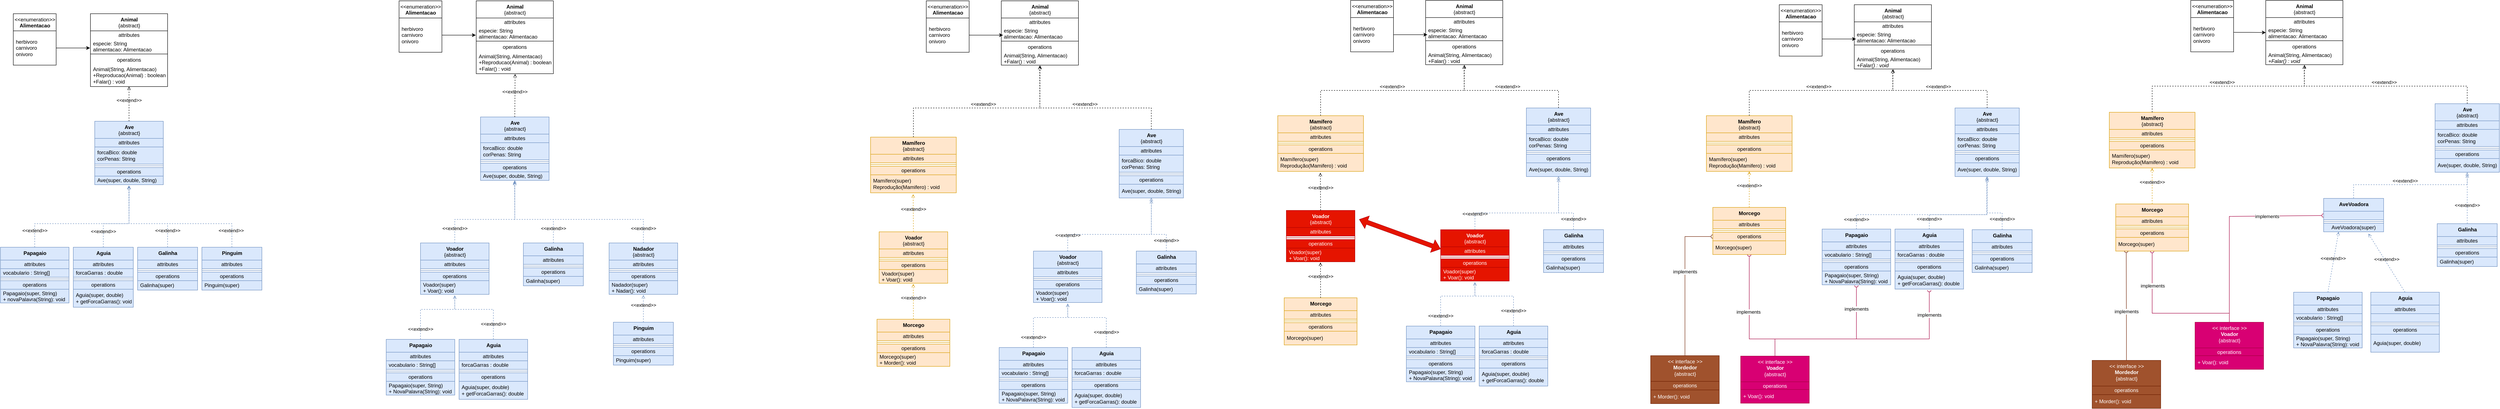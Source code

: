 <mxfile version="17.4.0" type="github">
  <diagram id="PspPAJ65O697Nr8jbaSH" name="Page-1">
    <mxGraphModel dx="3720" dy="2624" grid="1" gridSize="10" guides="1" tooltips="1" connect="1" arrows="1" fold="1" page="1" pageScale="1" pageWidth="850" pageHeight="1100" math="0" shadow="0">
      <root>
        <mxCell id="0" />
        <mxCell id="1" parent="0" />
        <mxCell id="MnjYiq1FnYHQLpN_dNn3-6" value="&amp;lt;&amp;lt;extend&amp;gt;&amp;gt;" style="html=1;verticalAlign=bottom;labelBackgroundColor=none;endArrow=open;endFill=0;dashed=1;rounded=0;exitX=0.5;exitY=0;exitDx=0;exitDy=0;entryX=0.5;entryY=1;entryDx=0;entryDy=0;" edge="1" parent="1" source="MnjYiq1FnYHQLpN_dNn3-72" target="MnjYiq1FnYHQLpN_dNn3-62">
          <mxGeometry width="160" relative="1" as="geometry">
            <mxPoint x="590" y="-750" as="sourcePoint" />
            <mxPoint x="750" y="-750" as="targetPoint" />
          </mxGeometry>
        </mxCell>
        <mxCell id="MnjYiq1FnYHQLpN_dNn3-7" value="&amp;lt;&amp;lt;extend&amp;gt;&amp;gt;" style="html=1;verticalAlign=bottom;labelBackgroundColor=none;endArrow=open;endFill=0;dashed=1;rounded=0;exitX=0.5;exitY=0;exitDx=0;exitDy=0;entryX=0.501;entryY=1.112;entryDx=0;entryDy=0;entryPerimeter=0;fillColor=#dae8fc;strokeColor=#6c8ebf;" edge="1" parent="1" source="MnjYiq1FnYHQLpN_dNn3-85" target="MnjYiq1FnYHQLpN_dNn3-77">
          <mxGeometry x="-0.719" width="160" relative="1" as="geometry">
            <mxPoint x="545" y="-420" as="sourcePoint" />
            <mxPoint x="610" y="-560" as="targetPoint" />
            <Array as="points">
              <mxPoint x="550" y="-480" />
              <mxPoint x="610" y="-480" />
            </Array>
            <mxPoint as="offset" />
          </mxGeometry>
        </mxCell>
        <mxCell id="MnjYiq1FnYHQLpN_dNn3-8" value="&amp;lt;&amp;lt;extend&amp;gt;&amp;gt;" style="html=1;verticalAlign=bottom;labelBackgroundColor=none;endArrow=open;endFill=0;dashed=1;rounded=0;exitX=0.5;exitY=0;exitDx=0;exitDy=0;entryX=0.501;entryY=1.147;entryDx=0;entryDy=0;entryPerimeter=0;fillColor=#dae8fc;strokeColor=#6c8ebf;" edge="1" parent="1" source="MnjYiq1FnYHQLpN_dNn3-97" target="MnjYiq1FnYHQLpN_dNn3-77">
          <mxGeometry x="-0.743" width="160" relative="1" as="geometry">
            <mxPoint x="695" y="-420" as="sourcePoint" />
            <mxPoint x="610" y="-540" as="targetPoint" />
            <Array as="points">
              <mxPoint x="700" y="-480" />
              <mxPoint x="610" y="-480" />
            </Array>
            <mxPoint as="offset" />
          </mxGeometry>
        </mxCell>
        <mxCell id="MnjYiq1FnYHQLpN_dNn3-12" value="&amp;lt;&amp;lt;extend&amp;gt;&amp;gt;" style="html=1;verticalAlign=bottom;labelBackgroundColor=none;endArrow=open;endFill=0;dashed=1;rounded=0;exitX=0.5;exitY=0;exitDx=0;exitDy=0;entryX=0.501;entryY=1.112;entryDx=0;entryDy=0;entryPerimeter=0;fillColor=#dae8fc;strokeColor=#6c8ebf;" edge="1" parent="1" source="MnjYiq1FnYHQLpN_dNn3-79" target="MnjYiq1FnYHQLpN_dNn3-77">
          <mxGeometry x="-0.835" width="160" relative="1" as="geometry">
            <mxPoint x="395" y="-420" as="sourcePoint" />
            <mxPoint x="580" y="-550" as="targetPoint" />
            <Array as="points">
              <mxPoint x="390" y="-480" />
              <mxPoint x="610" y="-480" />
            </Array>
            <mxPoint as="offset" />
          </mxGeometry>
        </mxCell>
        <mxCell id="MnjYiq1FnYHQLpN_dNn3-13" value="&amp;lt;&amp;lt;extend&amp;gt;&amp;gt;" style="html=1;verticalAlign=bottom;labelBackgroundColor=none;endArrow=open;endFill=0;dashed=1;rounded=0;exitX=0.5;exitY=0;exitDx=0;exitDy=0;entryX=0.497;entryY=1.112;entryDx=0;entryDy=0;entryPerimeter=0;fillColor=#dae8fc;strokeColor=#6c8ebf;" edge="1" parent="1" source="MnjYiq1FnYHQLpN_dNn3-91" target="MnjYiq1FnYHQLpN_dNn3-77">
          <mxGeometry x="-0.844" y="2" width="160" relative="1" as="geometry">
            <mxPoint x="850" y="-420" as="sourcePoint" />
            <mxPoint x="620" y="-550" as="targetPoint" />
            <Array as="points">
              <mxPoint x="850" y="-480" />
              <mxPoint x="610" y="-480" />
            </Array>
            <mxPoint as="offset" />
          </mxGeometry>
        </mxCell>
        <mxCell id="MnjYiq1FnYHQLpN_dNn3-62" value="&lt;b&gt;Animal&lt;/b&gt;&lt;br&gt;{abstract}" style="swimlane;fontStyle=0;align=center;verticalAlign=top;childLayout=stackLayout;horizontal=1;startSize=40;horizontalStack=0;resizeParent=1;resizeParentMax=0;resizeLast=0;collapsible=0;marginBottom=0;html=1;" vertex="1" parent="1">
          <mxGeometry x="520" y="-970" width="180" height="170" as="geometry" />
        </mxCell>
        <mxCell id="MnjYiq1FnYHQLpN_dNn3-63" value="attributes" style="text;html=1;strokeColor=none;fillColor=none;align=center;verticalAlign=middle;spacingLeft=4;spacingRight=4;overflow=hidden;rotatable=0;points=[[0,0.5],[1,0.5]];portConstraint=eastwest;" vertex="1" parent="MnjYiq1FnYHQLpN_dNn3-62">
          <mxGeometry y="40" width="180" height="20" as="geometry" />
        </mxCell>
        <mxCell id="MnjYiq1FnYHQLpN_dNn3-64" value="especie: String&lt;br&gt;alimentacao: Alimentacao" style="text;html=1;strokeColor=none;fillColor=none;align=left;verticalAlign=middle;spacingLeft=4;spacingRight=4;overflow=hidden;rotatable=0;points=[[0,0.5],[1,0.5]];portConstraint=eastwest;" vertex="1" parent="MnjYiq1FnYHQLpN_dNn3-62">
          <mxGeometry y="60" width="180" height="30" as="geometry" />
        </mxCell>
        <mxCell id="MnjYiq1FnYHQLpN_dNn3-67" value="" style="line;strokeWidth=1;fillColor=none;align=left;verticalAlign=middle;spacingTop=-1;spacingLeft=3;spacingRight=3;rotatable=0;labelPosition=right;points=[];portConstraint=eastwest;" vertex="1" parent="MnjYiq1FnYHQLpN_dNn3-62">
          <mxGeometry y="90" width="180" height="8" as="geometry" />
        </mxCell>
        <mxCell id="MnjYiq1FnYHQLpN_dNn3-68" value="operations" style="text;html=1;strokeColor=none;fillColor=none;align=center;verticalAlign=middle;spacingLeft=4;spacingRight=4;overflow=hidden;rotatable=0;points=[[0,0.5],[1,0.5]];portConstraint=eastwest;" vertex="1" parent="MnjYiq1FnYHQLpN_dNn3-62">
          <mxGeometry y="98" width="180" height="20" as="geometry" />
        </mxCell>
        <mxCell id="MnjYiq1FnYHQLpN_dNn3-69" value="Animal(String, Alimentacao)&lt;br&gt;+Reproducao(Animal) : boolean&lt;br&gt;+Falar() : void" style="text;html=1;strokeColor=none;fillColor=none;align=left;verticalAlign=middle;spacingLeft=4;spacingRight=4;overflow=hidden;rotatable=0;points=[[0,0.5],[1,0.5]];portConstraint=eastwest;" vertex="1" parent="MnjYiq1FnYHQLpN_dNn3-62">
          <mxGeometry y="118" width="180" height="52" as="geometry" />
        </mxCell>
        <mxCell id="MnjYiq1FnYHQLpN_dNn3-70" value="&amp;lt;&amp;lt;enumeration&amp;gt;&amp;gt;&lt;br&gt;&lt;b&gt;Alimentacao&lt;/b&gt;" style="swimlane;fontStyle=0;align=center;verticalAlign=top;childLayout=stackLayout;horizontal=1;startSize=40;horizontalStack=0;resizeParent=1;resizeParentMax=0;resizeLast=0;collapsible=0;marginBottom=0;html=1;" vertex="1" parent="1">
          <mxGeometry x="340" y="-970" width="100" height="120" as="geometry" />
        </mxCell>
        <mxCell id="MnjYiq1FnYHQLpN_dNn3-71" value="herbivoro&lt;br&gt;carnivoro&lt;br&gt;onivoro" style="text;html=1;strokeColor=none;fillColor=none;align=left;verticalAlign=middle;spacingLeft=4;spacingRight=4;overflow=hidden;rotatable=0;points=[[0,0.5],[1,0.5]];portConstraint=eastwest;" vertex="1" parent="MnjYiq1FnYHQLpN_dNn3-70">
          <mxGeometry y="40" width="100" height="80" as="geometry" />
        </mxCell>
        <mxCell id="MnjYiq1FnYHQLpN_dNn3-72" value="&lt;b&gt;Ave&lt;br&gt;&lt;/b&gt;{abstract}" style="swimlane;fontStyle=0;align=center;verticalAlign=top;childLayout=stackLayout;horizontal=1;startSize=40;horizontalStack=0;resizeParent=1;resizeParentMax=0;resizeLast=0;collapsible=0;marginBottom=0;html=1;fillColor=#dae8fc;strokeColor=#6c8ebf;" vertex="1" parent="1">
          <mxGeometry x="530" y="-719" width="160" height="148" as="geometry" />
        </mxCell>
        <mxCell id="MnjYiq1FnYHQLpN_dNn3-73" value="attributes" style="text;html=1;strokeColor=#6c8ebf;fillColor=#dae8fc;align=center;verticalAlign=middle;spacingLeft=4;spacingRight=4;overflow=hidden;rotatable=0;points=[[0,0.5],[1,0.5]];portConstraint=eastwest;" vertex="1" parent="MnjYiq1FnYHQLpN_dNn3-72">
          <mxGeometry y="40" width="160" height="20" as="geometry" />
        </mxCell>
        <mxCell id="MnjYiq1FnYHQLpN_dNn3-74" value="forcaBico: double&lt;br&gt;corPenas: String" style="text;html=1;strokeColor=#6c8ebf;fillColor=#dae8fc;align=left;verticalAlign=middle;spacingLeft=4;spacingRight=4;overflow=hidden;rotatable=0;points=[[0,0.5],[1,0.5]];portConstraint=eastwest;" vertex="1" parent="MnjYiq1FnYHQLpN_dNn3-72">
          <mxGeometry y="60" width="160" height="40" as="geometry" />
        </mxCell>
        <mxCell id="MnjYiq1FnYHQLpN_dNn3-75" value="" style="line;strokeWidth=1;fillColor=#dae8fc;align=left;verticalAlign=middle;spacingTop=-1;spacingLeft=3;spacingRight=3;rotatable=0;labelPosition=right;points=[];portConstraint=eastwest;strokeColor=#6c8ebf;" vertex="1" parent="MnjYiq1FnYHQLpN_dNn3-72">
          <mxGeometry y="100" width="160" height="8" as="geometry" />
        </mxCell>
        <mxCell id="MnjYiq1FnYHQLpN_dNn3-76" value="operations" style="text;html=1;strokeColor=#6c8ebf;fillColor=#dae8fc;align=center;verticalAlign=middle;spacingLeft=4;spacingRight=4;overflow=hidden;rotatable=0;points=[[0,0.5],[1,0.5]];portConstraint=eastwest;" vertex="1" parent="MnjYiq1FnYHQLpN_dNn3-72">
          <mxGeometry y="108" width="160" height="20" as="geometry" />
        </mxCell>
        <mxCell id="MnjYiq1FnYHQLpN_dNn3-77" value="Ave(super, double, String)" style="text;html=1;strokeColor=#6c8ebf;fillColor=#dae8fc;align=left;verticalAlign=middle;spacingLeft=4;spacingRight=4;overflow=hidden;rotatable=0;points=[[0,0.5],[1,0.5]];portConstraint=eastwest;" vertex="1" parent="MnjYiq1FnYHQLpN_dNn3-72">
          <mxGeometry y="128" width="160" height="20" as="geometry" />
        </mxCell>
        <mxCell id="MnjYiq1FnYHQLpN_dNn3-79" value="&lt;b&gt;Papagaio&lt;/b&gt;" style="swimlane;fontStyle=0;align=center;verticalAlign=top;childLayout=stackLayout;horizontal=1;startSize=30;horizontalStack=0;resizeParent=1;resizeParentMax=0;resizeLast=0;collapsible=0;marginBottom=0;html=1;fillColor=#dae8fc;strokeColor=#6c8ebf;" vertex="1" parent="1">
          <mxGeometry x="310" y="-425" width="160" height="130" as="geometry" />
        </mxCell>
        <mxCell id="MnjYiq1FnYHQLpN_dNn3-80" value="attributes" style="text;html=1;strokeColor=#6c8ebf;fillColor=#dae8fc;align=center;verticalAlign=middle;spacingLeft=4;spacingRight=4;overflow=hidden;rotatable=0;points=[[0,0.5],[1,0.5]];portConstraint=eastwest;" vertex="1" parent="MnjYiq1FnYHQLpN_dNn3-79">
          <mxGeometry y="30" width="160" height="20" as="geometry" />
        </mxCell>
        <mxCell id="MnjYiq1FnYHQLpN_dNn3-81" value="vocabulario : String[]" style="text;html=1;strokeColor=#6c8ebf;fillColor=#dae8fc;align=left;verticalAlign=middle;spacingLeft=4;spacingRight=4;overflow=hidden;rotatable=0;points=[[0,0.5],[1,0.5]];portConstraint=eastwest;" vertex="1" parent="MnjYiq1FnYHQLpN_dNn3-79">
          <mxGeometry y="50" width="160" height="20" as="geometry" />
        </mxCell>
        <mxCell id="MnjYiq1FnYHQLpN_dNn3-82" value="" style="line;strokeWidth=1;fillColor=#dae8fc;align=left;verticalAlign=middle;spacingTop=-1;spacingLeft=3;spacingRight=3;rotatable=0;labelPosition=right;points=[];portConstraint=eastwest;strokeColor=#6c8ebf;" vertex="1" parent="MnjYiq1FnYHQLpN_dNn3-79">
          <mxGeometry y="70" width="160" height="8" as="geometry" />
        </mxCell>
        <mxCell id="MnjYiq1FnYHQLpN_dNn3-83" value="operations" style="text;html=1;strokeColor=#6c8ebf;fillColor=#dae8fc;align=center;verticalAlign=middle;spacingLeft=4;spacingRight=4;overflow=hidden;rotatable=0;points=[[0,0.5],[1,0.5]];portConstraint=eastwest;" vertex="1" parent="MnjYiq1FnYHQLpN_dNn3-79">
          <mxGeometry y="78" width="160" height="20" as="geometry" />
        </mxCell>
        <mxCell id="MnjYiq1FnYHQLpN_dNn3-84" value="Papagaio(super, String)&lt;br&gt;+ novaPalavra(String): void" style="text;html=1;strokeColor=#6c8ebf;fillColor=#dae8fc;align=left;verticalAlign=middle;spacingLeft=4;spacingRight=4;overflow=hidden;rotatable=0;points=[[0,0.5],[1,0.5]];portConstraint=eastwest;" vertex="1" parent="MnjYiq1FnYHQLpN_dNn3-79">
          <mxGeometry y="98" width="160" height="32" as="geometry" />
        </mxCell>
        <mxCell id="MnjYiq1FnYHQLpN_dNn3-85" value="&lt;b&gt;Aguia&lt;/b&gt;" style="swimlane;fontStyle=0;align=center;verticalAlign=top;childLayout=stackLayout;horizontal=1;startSize=30;horizontalStack=0;resizeParent=1;resizeParentMax=0;resizeLast=0;collapsible=0;marginBottom=0;html=1;fillColor=#dae8fc;strokeColor=#6c8ebf;" vertex="1" parent="1">
          <mxGeometry x="480" y="-425" width="140" height="140" as="geometry" />
        </mxCell>
        <mxCell id="MnjYiq1FnYHQLpN_dNn3-86" value="attributes" style="text;html=1;strokeColor=#6c8ebf;fillColor=#dae8fc;align=center;verticalAlign=middle;spacingLeft=4;spacingRight=4;overflow=hidden;rotatable=0;points=[[0,0.5],[1,0.5]];portConstraint=eastwest;" vertex="1" parent="MnjYiq1FnYHQLpN_dNn3-85">
          <mxGeometry y="30" width="140" height="20" as="geometry" />
        </mxCell>
        <mxCell id="MnjYiq1FnYHQLpN_dNn3-87" value="forcaGarras : double" style="text;html=1;strokeColor=#6c8ebf;fillColor=#dae8fc;align=left;verticalAlign=middle;spacingLeft=4;spacingRight=4;overflow=hidden;rotatable=0;points=[[0,0.5],[1,0.5]];portConstraint=eastwest;" vertex="1" parent="MnjYiq1FnYHQLpN_dNn3-85">
          <mxGeometry y="50" width="140" height="20" as="geometry" />
        </mxCell>
        <mxCell id="MnjYiq1FnYHQLpN_dNn3-88" value="" style="line;strokeWidth=1;fillColor=#dae8fc;align=left;verticalAlign=middle;spacingTop=-1;spacingLeft=3;spacingRight=3;rotatable=0;labelPosition=right;points=[];portConstraint=eastwest;strokeColor=#6c8ebf;" vertex="1" parent="MnjYiq1FnYHQLpN_dNn3-85">
          <mxGeometry y="70" width="140" height="8" as="geometry" />
        </mxCell>
        <mxCell id="MnjYiq1FnYHQLpN_dNn3-89" value="operations" style="text;html=1;strokeColor=#6c8ebf;fillColor=#dae8fc;align=center;verticalAlign=middle;spacingLeft=4;spacingRight=4;overflow=hidden;rotatable=0;points=[[0,0.5],[1,0.5]];portConstraint=eastwest;" vertex="1" parent="MnjYiq1FnYHQLpN_dNn3-85">
          <mxGeometry y="78" width="140" height="20" as="geometry" />
        </mxCell>
        <mxCell id="MnjYiq1FnYHQLpN_dNn3-90" value="Aguia(super, double)&lt;br&gt;+ getForcaGarras(): void" style="text;html=1;strokeColor=#6c8ebf;fillColor=#dae8fc;align=left;verticalAlign=middle;spacingLeft=4;spacingRight=4;overflow=hidden;rotatable=0;points=[[0,0.5],[1,0.5]];portConstraint=eastwest;" vertex="1" parent="MnjYiq1FnYHQLpN_dNn3-85">
          <mxGeometry y="98" width="140" height="42" as="geometry" />
        </mxCell>
        <mxCell id="MnjYiq1FnYHQLpN_dNn3-91" value="&lt;b&gt;Pinguim&lt;/b&gt;" style="swimlane;fontStyle=0;align=center;verticalAlign=top;childLayout=stackLayout;horizontal=1;startSize=30;horizontalStack=0;resizeParent=1;resizeParentMax=0;resizeLast=0;collapsible=0;marginBottom=0;html=1;fillColor=#dae8fc;strokeColor=#6c8ebf;" vertex="1" parent="1">
          <mxGeometry x="780" y="-425" width="140" height="100" as="geometry" />
        </mxCell>
        <mxCell id="MnjYiq1FnYHQLpN_dNn3-92" value="attributes" style="text;html=1;strokeColor=#6c8ebf;fillColor=#dae8fc;align=center;verticalAlign=middle;spacingLeft=4;spacingRight=4;overflow=hidden;rotatable=0;points=[[0,0.5],[1,0.5]];portConstraint=eastwest;" vertex="1" parent="MnjYiq1FnYHQLpN_dNn3-91">
          <mxGeometry y="30" width="140" height="20" as="geometry" />
        </mxCell>
        <mxCell id="MnjYiq1FnYHQLpN_dNn3-94" value="" style="line;strokeWidth=1;fillColor=#dae8fc;align=left;verticalAlign=middle;spacingTop=-1;spacingLeft=3;spacingRight=3;rotatable=0;labelPosition=right;points=[];portConstraint=eastwest;strokeColor=#6c8ebf;" vertex="1" parent="MnjYiq1FnYHQLpN_dNn3-91">
          <mxGeometry y="50" width="140" height="8" as="geometry" />
        </mxCell>
        <mxCell id="MnjYiq1FnYHQLpN_dNn3-95" value="operations" style="text;html=1;strokeColor=#6c8ebf;fillColor=#dae8fc;align=center;verticalAlign=middle;spacingLeft=4;spacingRight=4;overflow=hidden;rotatable=0;points=[[0,0.5],[1,0.5]];portConstraint=eastwest;" vertex="1" parent="MnjYiq1FnYHQLpN_dNn3-91">
          <mxGeometry y="58" width="140" height="20" as="geometry" />
        </mxCell>
        <mxCell id="MnjYiq1FnYHQLpN_dNn3-96" value="Pinguim(super)" style="text;html=1;strokeColor=#6c8ebf;fillColor=#dae8fc;align=left;verticalAlign=middle;spacingLeft=4;spacingRight=4;overflow=hidden;rotatable=0;points=[[0,0.5],[1,0.5]];portConstraint=eastwest;" vertex="1" parent="MnjYiq1FnYHQLpN_dNn3-91">
          <mxGeometry y="78" width="140" height="22" as="geometry" />
        </mxCell>
        <mxCell id="MnjYiq1FnYHQLpN_dNn3-97" value="&lt;b&gt;Galinha&lt;/b&gt;" style="swimlane;fontStyle=0;align=center;verticalAlign=top;childLayout=stackLayout;horizontal=1;startSize=30;horizontalStack=0;resizeParent=1;resizeParentMax=0;resizeLast=0;collapsible=0;marginBottom=0;html=1;fillColor=#dae8fc;strokeColor=#6c8ebf;" vertex="1" parent="1">
          <mxGeometry x="630" y="-425" width="140" height="100" as="geometry" />
        </mxCell>
        <mxCell id="MnjYiq1FnYHQLpN_dNn3-98" value="attributes" style="text;html=1;strokeColor=#6c8ebf;fillColor=#dae8fc;align=center;verticalAlign=middle;spacingLeft=4;spacingRight=4;overflow=hidden;rotatable=0;points=[[0,0.5],[1,0.5]];portConstraint=eastwest;" vertex="1" parent="MnjYiq1FnYHQLpN_dNn3-97">
          <mxGeometry y="30" width="140" height="20" as="geometry" />
        </mxCell>
        <mxCell id="MnjYiq1FnYHQLpN_dNn3-100" value="" style="line;strokeWidth=1;fillColor=#dae8fc;align=left;verticalAlign=middle;spacingTop=-1;spacingLeft=3;spacingRight=3;rotatable=0;labelPosition=right;points=[];portConstraint=eastwest;strokeColor=#6c8ebf;" vertex="1" parent="MnjYiq1FnYHQLpN_dNn3-97">
          <mxGeometry y="50" width="140" height="8" as="geometry" />
        </mxCell>
        <mxCell id="MnjYiq1FnYHQLpN_dNn3-101" value="operations" style="text;html=1;strokeColor=#6c8ebf;fillColor=#dae8fc;align=center;verticalAlign=middle;spacingLeft=4;spacingRight=4;overflow=hidden;rotatable=0;points=[[0,0.5],[1,0.5]];portConstraint=eastwest;" vertex="1" parent="MnjYiq1FnYHQLpN_dNn3-97">
          <mxGeometry y="58" width="140" height="20" as="geometry" />
        </mxCell>
        <mxCell id="MnjYiq1FnYHQLpN_dNn3-102" value="Galinha(super)&lt;br&gt;" style="text;html=1;strokeColor=#6c8ebf;fillColor=#dae8fc;align=left;verticalAlign=middle;spacingLeft=4;spacingRight=4;overflow=hidden;rotatable=0;points=[[0,0.5],[1,0.5]];portConstraint=eastwest;" vertex="1" parent="MnjYiq1FnYHQLpN_dNn3-97">
          <mxGeometry y="78" width="140" height="22" as="geometry" />
        </mxCell>
        <mxCell id="MnjYiq1FnYHQLpN_dNn3-104" style="edgeStyle=orthogonalEdgeStyle;rounded=0;orthogonalLoop=1;jettySize=auto;html=1;" edge="1" parent="1" source="MnjYiq1FnYHQLpN_dNn3-71">
          <mxGeometry relative="1" as="geometry">
            <mxPoint x="519" y="-890" as="targetPoint" />
          </mxGeometry>
        </mxCell>
        <mxCell id="MnjYiq1FnYHQLpN_dNn3-106" value="&amp;lt;&amp;lt;extend&amp;gt;&amp;gt;" style="html=1;verticalAlign=bottom;labelBackgroundColor=none;endArrow=open;endFill=0;dashed=1;rounded=0;exitX=0.5;exitY=0;exitDx=0;exitDy=0;entryX=0.5;entryY=1.076;entryDx=0;entryDy=0;entryPerimeter=0;fillColor=#dae8fc;strokeColor=#6c8ebf;" edge="1" parent="1" source="MnjYiq1FnYHQLpN_dNn3-130" target="MnjYiq1FnYHQLpN_dNn3-158">
          <mxGeometry x="-0.719" width="160" relative="1" as="geometry">
            <mxPoint x="1445" y="-430" as="sourcePoint" />
            <mxPoint x="1510" y="-570" as="targetPoint" />
            <Array as="points">
              <mxPoint x="1460" y="-280" />
              <mxPoint x="1370" y="-280" />
            </Array>
            <mxPoint as="offset" />
          </mxGeometry>
        </mxCell>
        <mxCell id="MnjYiq1FnYHQLpN_dNn3-107" value="&amp;lt;&amp;lt;extend&amp;gt;&amp;gt;" style="html=1;verticalAlign=bottom;labelBackgroundColor=none;endArrow=open;endFill=0;dashed=1;rounded=0;exitX=0.5;exitY=0;exitDx=0;exitDy=0;entryX=0.501;entryY=1.147;entryDx=0;entryDy=0;entryPerimeter=0;fillColor=#dae8fc;strokeColor=#6c8ebf;" edge="1" parent="1" source="MnjYiq1FnYHQLpN_dNn3-141" target="MnjYiq1FnYHQLpN_dNn3-123">
          <mxGeometry x="-0.785" width="160" relative="1" as="geometry">
            <mxPoint x="1595" y="-430" as="sourcePoint" />
            <mxPoint x="1510" y="-550" as="targetPoint" />
            <Array as="points">
              <mxPoint x="1600" y="-490" />
              <mxPoint x="1510" y="-490" />
            </Array>
            <mxPoint as="offset" />
          </mxGeometry>
        </mxCell>
        <mxCell id="MnjYiq1FnYHQLpN_dNn3-108" value="&amp;lt;&amp;lt;extend&amp;gt;&amp;gt;" style="html=1;verticalAlign=bottom;labelBackgroundColor=none;endArrow=open;endFill=0;dashed=1;rounded=0;exitX=0.5;exitY=0;exitDx=0;exitDy=0;entryX=0.5;entryY=1.076;entryDx=0;entryDy=0;entryPerimeter=0;fillColor=#dae8fc;strokeColor=#6c8ebf;" edge="1" parent="1" source="MnjYiq1FnYHQLpN_dNn3-124" target="MnjYiq1FnYHQLpN_dNn3-158">
          <mxGeometry x="-0.835" width="160" relative="1" as="geometry">
            <mxPoint x="1295" y="-430" as="sourcePoint" />
            <mxPoint x="1480" y="-560" as="targetPoint" />
            <Array as="points">
              <mxPoint x="1290" y="-280" />
              <mxPoint x="1370" y="-280" />
            </Array>
            <mxPoint as="offset" />
          </mxGeometry>
        </mxCell>
        <mxCell id="MnjYiq1FnYHQLpN_dNn3-109" value="&amp;lt;&amp;lt;extend&amp;gt;&amp;gt;" style="html=1;verticalAlign=bottom;labelBackgroundColor=none;endArrow=open;endFill=0;dashed=1;rounded=0;exitX=0.5;exitY=0;exitDx=0;exitDy=0;entryX=0.497;entryY=1.112;entryDx=0;entryDy=0;entryPerimeter=0;fillColor=#dae8fc;strokeColor=#6c8ebf;" edge="1" parent="1" source="MnjYiq1FnYHQLpN_dNn3-208" target="MnjYiq1FnYHQLpN_dNn3-123">
          <mxGeometry x="-0.887" width="160" relative="1" as="geometry">
            <mxPoint x="1750" y="-430" as="sourcePoint" />
            <mxPoint x="1520" y="-560" as="targetPoint" />
            <Array as="points">
              <mxPoint x="1810" y="-490" />
              <mxPoint x="1510" y="-490" />
            </Array>
            <mxPoint as="offset" />
          </mxGeometry>
        </mxCell>
        <mxCell id="MnjYiq1FnYHQLpN_dNn3-110" value="&lt;b&gt;Animal&lt;/b&gt;&lt;br&gt;{abstract}" style="swimlane;fontStyle=0;align=center;verticalAlign=top;childLayout=stackLayout;horizontal=1;startSize=40;horizontalStack=0;resizeParent=1;resizeParentMax=0;resizeLast=0;collapsible=0;marginBottom=0;html=1;" vertex="1" parent="1">
          <mxGeometry x="1420" y="-1000" width="180" height="170" as="geometry" />
        </mxCell>
        <mxCell id="MnjYiq1FnYHQLpN_dNn3-111" value="attributes" style="text;html=1;strokeColor=none;fillColor=none;align=center;verticalAlign=middle;spacingLeft=4;spacingRight=4;overflow=hidden;rotatable=0;points=[[0,0.5],[1,0.5]];portConstraint=eastwest;" vertex="1" parent="MnjYiq1FnYHQLpN_dNn3-110">
          <mxGeometry y="40" width="180" height="20" as="geometry" />
        </mxCell>
        <mxCell id="MnjYiq1FnYHQLpN_dNn3-112" value="especie: String&lt;br&gt;alimentacao: Alimentacao" style="text;html=1;strokeColor=none;fillColor=none;align=left;verticalAlign=middle;spacingLeft=4;spacingRight=4;overflow=hidden;rotatable=0;points=[[0,0.5],[1,0.5]];portConstraint=eastwest;" vertex="1" parent="MnjYiq1FnYHQLpN_dNn3-110">
          <mxGeometry y="60" width="180" height="30" as="geometry" />
        </mxCell>
        <mxCell id="MnjYiq1FnYHQLpN_dNn3-113" value="" style="line;strokeWidth=1;fillColor=none;align=left;verticalAlign=middle;spacingTop=-1;spacingLeft=3;spacingRight=3;rotatable=0;labelPosition=right;points=[];portConstraint=eastwest;" vertex="1" parent="MnjYiq1FnYHQLpN_dNn3-110">
          <mxGeometry y="90" width="180" height="8" as="geometry" />
        </mxCell>
        <mxCell id="MnjYiq1FnYHQLpN_dNn3-114" value="operations" style="text;html=1;strokeColor=none;fillColor=none;align=center;verticalAlign=middle;spacingLeft=4;spacingRight=4;overflow=hidden;rotatable=0;points=[[0,0.5],[1,0.5]];portConstraint=eastwest;" vertex="1" parent="MnjYiq1FnYHQLpN_dNn3-110">
          <mxGeometry y="98" width="180" height="20" as="geometry" />
        </mxCell>
        <mxCell id="MnjYiq1FnYHQLpN_dNn3-115" value="Animal(String, Alimentacao)&lt;br&gt;+Reproducao(Animal) : boolean&lt;br&gt;+Falar() : void" style="text;html=1;strokeColor=none;fillColor=none;align=left;verticalAlign=middle;spacingLeft=4;spacingRight=4;overflow=hidden;rotatable=0;points=[[0,0.5],[1,0.5]];portConstraint=eastwest;" vertex="1" parent="MnjYiq1FnYHQLpN_dNn3-110">
          <mxGeometry y="118" width="180" height="52" as="geometry" />
        </mxCell>
        <mxCell id="MnjYiq1FnYHQLpN_dNn3-116" value="&amp;lt;&amp;lt;enumeration&amp;gt;&amp;gt;&lt;br&gt;&lt;b&gt;Alimentacao&lt;/b&gt;" style="swimlane;fontStyle=0;align=center;verticalAlign=top;childLayout=stackLayout;horizontal=1;startSize=40;horizontalStack=0;resizeParent=1;resizeParentMax=0;resizeLast=0;collapsible=0;marginBottom=0;html=1;" vertex="1" parent="1">
          <mxGeometry x="1240" y="-1000" width="100" height="120" as="geometry" />
        </mxCell>
        <mxCell id="MnjYiq1FnYHQLpN_dNn3-117" value="herbivoro&lt;br&gt;carnivoro&lt;br&gt;onivoro" style="text;html=1;strokeColor=none;fillColor=none;align=left;verticalAlign=middle;spacingLeft=4;spacingRight=4;overflow=hidden;rotatable=0;points=[[0,0.5],[1,0.5]];portConstraint=eastwest;" vertex="1" parent="MnjYiq1FnYHQLpN_dNn3-116">
          <mxGeometry y="40" width="100" height="80" as="geometry" />
        </mxCell>
        <mxCell id="MnjYiq1FnYHQLpN_dNn3-118" value="&lt;b&gt;Ave&lt;br&gt;&lt;/b&gt;{abstract}" style="swimlane;fontStyle=0;align=center;verticalAlign=top;childLayout=stackLayout;horizontal=1;startSize=40;horizontalStack=0;resizeParent=1;resizeParentMax=0;resizeLast=0;collapsible=0;marginBottom=0;html=1;fillColor=#dae8fc;strokeColor=#6c8ebf;" vertex="1" parent="1">
          <mxGeometry x="1430" y="-729" width="160" height="148" as="geometry" />
        </mxCell>
        <mxCell id="MnjYiq1FnYHQLpN_dNn3-119" value="attributes" style="text;html=1;strokeColor=#6c8ebf;fillColor=#dae8fc;align=center;verticalAlign=middle;spacingLeft=4;spacingRight=4;overflow=hidden;rotatable=0;points=[[0,0.5],[1,0.5]];portConstraint=eastwest;" vertex="1" parent="MnjYiq1FnYHQLpN_dNn3-118">
          <mxGeometry y="40" width="160" height="20" as="geometry" />
        </mxCell>
        <mxCell id="MnjYiq1FnYHQLpN_dNn3-120" value="forcaBico: double&lt;br&gt;corPenas: String" style="text;html=1;strokeColor=#6c8ebf;fillColor=#dae8fc;align=left;verticalAlign=middle;spacingLeft=4;spacingRight=4;overflow=hidden;rotatable=0;points=[[0,0.5],[1,0.5]];portConstraint=eastwest;" vertex="1" parent="MnjYiq1FnYHQLpN_dNn3-118">
          <mxGeometry y="60" width="160" height="40" as="geometry" />
        </mxCell>
        <mxCell id="MnjYiq1FnYHQLpN_dNn3-121" value="" style="line;strokeWidth=1;fillColor=#dae8fc;align=left;verticalAlign=middle;spacingTop=-1;spacingLeft=3;spacingRight=3;rotatable=0;labelPosition=right;points=[];portConstraint=eastwest;strokeColor=#6c8ebf;" vertex="1" parent="MnjYiq1FnYHQLpN_dNn3-118">
          <mxGeometry y="100" width="160" height="8" as="geometry" />
        </mxCell>
        <mxCell id="MnjYiq1FnYHQLpN_dNn3-122" value="operations" style="text;html=1;strokeColor=#6c8ebf;fillColor=#dae8fc;align=center;verticalAlign=middle;spacingLeft=4;spacingRight=4;overflow=hidden;rotatable=0;points=[[0,0.5],[1,0.5]];portConstraint=eastwest;" vertex="1" parent="MnjYiq1FnYHQLpN_dNn3-118">
          <mxGeometry y="108" width="160" height="20" as="geometry" />
        </mxCell>
        <mxCell id="MnjYiq1FnYHQLpN_dNn3-123" value="Ave(super, double, String)" style="text;html=1;strokeColor=#6c8ebf;fillColor=#dae8fc;align=left;verticalAlign=middle;spacingLeft=4;spacingRight=4;overflow=hidden;rotatable=0;points=[[0,0.5],[1,0.5]];portConstraint=eastwest;" vertex="1" parent="MnjYiq1FnYHQLpN_dNn3-118">
          <mxGeometry y="128" width="160" height="20" as="geometry" />
        </mxCell>
        <mxCell id="MnjYiq1FnYHQLpN_dNn3-124" value="&lt;b&gt;Papagaio&lt;/b&gt;" style="swimlane;fontStyle=0;align=center;verticalAlign=top;childLayout=stackLayout;horizontal=1;startSize=30;horizontalStack=0;resizeParent=1;resizeParentMax=0;resizeLast=0;collapsible=0;marginBottom=0;html=1;fillColor=#dae8fc;strokeColor=#6c8ebf;" vertex="1" parent="1">
          <mxGeometry x="1210" y="-210" width="160" height="130" as="geometry" />
        </mxCell>
        <mxCell id="MnjYiq1FnYHQLpN_dNn3-125" value="attributes" style="text;html=1;strokeColor=#6c8ebf;fillColor=#dae8fc;align=center;verticalAlign=middle;spacingLeft=4;spacingRight=4;overflow=hidden;rotatable=0;points=[[0,0.5],[1,0.5]];portConstraint=eastwest;" vertex="1" parent="MnjYiq1FnYHQLpN_dNn3-124">
          <mxGeometry y="30" width="160" height="20" as="geometry" />
        </mxCell>
        <mxCell id="MnjYiq1FnYHQLpN_dNn3-126" value="vocabulario : String[]" style="text;html=1;strokeColor=#6c8ebf;fillColor=#dae8fc;align=left;verticalAlign=middle;spacingLeft=4;spacingRight=4;overflow=hidden;rotatable=0;points=[[0,0.5],[1,0.5]];portConstraint=eastwest;" vertex="1" parent="MnjYiq1FnYHQLpN_dNn3-124">
          <mxGeometry y="50" width="160" height="20" as="geometry" />
        </mxCell>
        <mxCell id="MnjYiq1FnYHQLpN_dNn3-127" value="" style="line;strokeWidth=1;fillColor=#dae8fc;align=left;verticalAlign=middle;spacingTop=-1;spacingLeft=3;spacingRight=3;rotatable=0;labelPosition=right;points=[];portConstraint=eastwest;strokeColor=#6c8ebf;" vertex="1" parent="MnjYiq1FnYHQLpN_dNn3-124">
          <mxGeometry y="70" width="160" height="8" as="geometry" />
        </mxCell>
        <mxCell id="MnjYiq1FnYHQLpN_dNn3-128" value="operations" style="text;html=1;strokeColor=#6c8ebf;fillColor=#dae8fc;align=center;verticalAlign=middle;spacingLeft=4;spacingRight=4;overflow=hidden;rotatable=0;points=[[0,0.5],[1,0.5]];portConstraint=eastwest;" vertex="1" parent="MnjYiq1FnYHQLpN_dNn3-124">
          <mxGeometry y="78" width="160" height="20" as="geometry" />
        </mxCell>
        <mxCell id="MnjYiq1FnYHQLpN_dNn3-129" value="Papagaio(super, String)&lt;br&gt;+ NovaPalavra(String): void" style="text;html=1;strokeColor=#6c8ebf;fillColor=#dae8fc;align=left;verticalAlign=middle;spacingLeft=4;spacingRight=4;overflow=hidden;rotatable=0;points=[[0,0.5],[1,0.5]];portConstraint=eastwest;" vertex="1" parent="MnjYiq1FnYHQLpN_dNn3-124">
          <mxGeometry y="98" width="160" height="32" as="geometry" />
        </mxCell>
        <mxCell id="MnjYiq1FnYHQLpN_dNn3-130" value="&lt;b&gt;Aguia&lt;/b&gt;" style="swimlane;fontStyle=0;align=center;verticalAlign=top;childLayout=stackLayout;horizontal=1;startSize=30;horizontalStack=0;resizeParent=1;resizeParentMax=0;resizeLast=0;collapsible=0;marginBottom=0;html=1;fillColor=#dae8fc;strokeColor=#6c8ebf;" vertex="1" parent="1">
          <mxGeometry x="1380" y="-210" width="160" height="140" as="geometry" />
        </mxCell>
        <mxCell id="MnjYiq1FnYHQLpN_dNn3-131" value="attributes" style="text;html=1;strokeColor=#6c8ebf;fillColor=#dae8fc;align=center;verticalAlign=middle;spacingLeft=4;spacingRight=4;overflow=hidden;rotatable=0;points=[[0,0.5],[1,0.5]];portConstraint=eastwest;" vertex="1" parent="MnjYiq1FnYHQLpN_dNn3-130">
          <mxGeometry y="30" width="160" height="20" as="geometry" />
        </mxCell>
        <mxCell id="MnjYiq1FnYHQLpN_dNn3-132" value="forcaGarras : double" style="text;html=1;strokeColor=#6c8ebf;fillColor=#dae8fc;align=left;verticalAlign=middle;spacingLeft=4;spacingRight=4;overflow=hidden;rotatable=0;points=[[0,0.5],[1,0.5]];portConstraint=eastwest;" vertex="1" parent="MnjYiq1FnYHQLpN_dNn3-130">
          <mxGeometry y="50" width="160" height="20" as="geometry" />
        </mxCell>
        <mxCell id="MnjYiq1FnYHQLpN_dNn3-133" value="" style="line;strokeWidth=1;fillColor=#dae8fc;align=left;verticalAlign=middle;spacingTop=-1;spacingLeft=3;spacingRight=3;rotatable=0;labelPosition=right;points=[];portConstraint=eastwest;strokeColor=#6c8ebf;" vertex="1" parent="MnjYiq1FnYHQLpN_dNn3-130">
          <mxGeometry y="70" width="160" height="8" as="geometry" />
        </mxCell>
        <mxCell id="MnjYiq1FnYHQLpN_dNn3-134" value="operations" style="text;html=1;strokeColor=#6c8ebf;fillColor=#dae8fc;align=center;verticalAlign=middle;spacingLeft=4;spacingRight=4;overflow=hidden;rotatable=0;points=[[0,0.5],[1,0.5]];portConstraint=eastwest;" vertex="1" parent="MnjYiq1FnYHQLpN_dNn3-130">
          <mxGeometry y="78" width="160" height="20" as="geometry" />
        </mxCell>
        <mxCell id="MnjYiq1FnYHQLpN_dNn3-135" value="Aguia(super, double)&lt;br&gt;+ getForcaGarras(): double" style="text;html=1;strokeColor=#6c8ebf;fillColor=#dae8fc;align=left;verticalAlign=middle;spacingLeft=4;spacingRight=4;overflow=hidden;rotatable=0;points=[[0,0.5],[1,0.5]];portConstraint=eastwest;" vertex="1" parent="MnjYiq1FnYHQLpN_dNn3-130">
          <mxGeometry y="98" width="160" height="42" as="geometry" />
        </mxCell>
        <mxCell id="MnjYiq1FnYHQLpN_dNn3-136" value="&lt;b&gt;Pinguim&lt;/b&gt;" style="swimlane;fontStyle=0;align=center;verticalAlign=top;childLayout=stackLayout;horizontal=1;startSize=30;horizontalStack=0;resizeParent=1;resizeParentMax=0;resizeLast=0;collapsible=0;marginBottom=0;html=1;fillColor=#dae8fc;strokeColor=#6c8ebf;" vertex="1" parent="1">
          <mxGeometry x="1740" y="-250" width="140" height="100" as="geometry" />
        </mxCell>
        <mxCell id="MnjYiq1FnYHQLpN_dNn3-137" value="attributes" style="text;html=1;strokeColor=#6c8ebf;fillColor=#dae8fc;align=center;verticalAlign=middle;spacingLeft=4;spacingRight=4;overflow=hidden;rotatable=0;points=[[0,0.5],[1,0.5]];portConstraint=eastwest;" vertex="1" parent="MnjYiq1FnYHQLpN_dNn3-136">
          <mxGeometry y="30" width="140" height="20" as="geometry" />
        </mxCell>
        <mxCell id="MnjYiq1FnYHQLpN_dNn3-138" value="" style="line;strokeWidth=1;fillColor=#dae8fc;align=left;verticalAlign=middle;spacingTop=-1;spacingLeft=3;spacingRight=3;rotatable=0;labelPosition=right;points=[];portConstraint=eastwest;strokeColor=#6c8ebf;" vertex="1" parent="MnjYiq1FnYHQLpN_dNn3-136">
          <mxGeometry y="50" width="140" height="8" as="geometry" />
        </mxCell>
        <mxCell id="MnjYiq1FnYHQLpN_dNn3-139" value="operations" style="text;html=1;strokeColor=#6c8ebf;fillColor=#dae8fc;align=center;verticalAlign=middle;spacingLeft=4;spacingRight=4;overflow=hidden;rotatable=0;points=[[0,0.5],[1,0.5]];portConstraint=eastwest;" vertex="1" parent="MnjYiq1FnYHQLpN_dNn3-136">
          <mxGeometry y="58" width="140" height="20" as="geometry" />
        </mxCell>
        <mxCell id="MnjYiq1FnYHQLpN_dNn3-140" value="Pinguim(super)" style="text;html=1;strokeColor=#6c8ebf;fillColor=#dae8fc;align=left;verticalAlign=middle;spacingLeft=4;spacingRight=4;overflow=hidden;rotatable=0;points=[[0,0.5],[1,0.5]];portConstraint=eastwest;" vertex="1" parent="MnjYiq1FnYHQLpN_dNn3-136">
          <mxGeometry y="78" width="140" height="22" as="geometry" />
        </mxCell>
        <mxCell id="MnjYiq1FnYHQLpN_dNn3-141" value="&lt;b&gt;Galinha&lt;/b&gt;" style="swimlane;fontStyle=0;align=center;verticalAlign=top;childLayout=stackLayout;horizontal=1;startSize=30;horizontalStack=0;resizeParent=1;resizeParentMax=0;resizeLast=0;collapsible=0;marginBottom=0;html=1;fillColor=#dae8fc;strokeColor=#6c8ebf;" vertex="1" parent="1">
          <mxGeometry x="1530" y="-435" width="140" height="100" as="geometry" />
        </mxCell>
        <mxCell id="MnjYiq1FnYHQLpN_dNn3-142" value="attributes" style="text;html=1;strokeColor=#6c8ebf;fillColor=#dae8fc;align=center;verticalAlign=middle;spacingLeft=4;spacingRight=4;overflow=hidden;rotatable=0;points=[[0,0.5],[1,0.5]];portConstraint=eastwest;" vertex="1" parent="MnjYiq1FnYHQLpN_dNn3-141">
          <mxGeometry y="30" width="140" height="20" as="geometry" />
        </mxCell>
        <mxCell id="MnjYiq1FnYHQLpN_dNn3-143" value="" style="line;strokeWidth=1;fillColor=#dae8fc;align=left;verticalAlign=middle;spacingTop=-1;spacingLeft=3;spacingRight=3;rotatable=0;labelPosition=right;points=[];portConstraint=eastwest;strokeColor=#6c8ebf;" vertex="1" parent="MnjYiq1FnYHQLpN_dNn3-141">
          <mxGeometry y="50" width="140" height="8" as="geometry" />
        </mxCell>
        <mxCell id="MnjYiq1FnYHQLpN_dNn3-144" value="operations" style="text;html=1;strokeColor=#6c8ebf;fillColor=#dae8fc;align=center;verticalAlign=middle;spacingLeft=4;spacingRight=4;overflow=hidden;rotatable=0;points=[[0,0.5],[1,0.5]];portConstraint=eastwest;" vertex="1" parent="MnjYiq1FnYHQLpN_dNn3-141">
          <mxGeometry y="58" width="140" height="20" as="geometry" />
        </mxCell>
        <mxCell id="MnjYiq1FnYHQLpN_dNn3-145" value="Galinha(super)&lt;br&gt;" style="text;html=1;strokeColor=#6c8ebf;fillColor=#dae8fc;align=left;verticalAlign=middle;spacingLeft=4;spacingRight=4;overflow=hidden;rotatable=0;points=[[0,0.5],[1,0.5]];portConstraint=eastwest;" vertex="1" parent="MnjYiq1FnYHQLpN_dNn3-141">
          <mxGeometry y="78" width="140" height="22" as="geometry" />
        </mxCell>
        <mxCell id="MnjYiq1FnYHQLpN_dNn3-146" style="edgeStyle=orthogonalEdgeStyle;rounded=0;orthogonalLoop=1;jettySize=auto;html=1;" edge="1" parent="1" source="MnjYiq1FnYHQLpN_dNn3-117">
          <mxGeometry relative="1" as="geometry">
            <mxPoint x="1419" y="-920" as="targetPoint" />
          </mxGeometry>
        </mxCell>
        <mxCell id="MnjYiq1FnYHQLpN_dNn3-153" value="&lt;b&gt;Voador&lt;br&gt;&lt;/b&gt;{abstract}" style="swimlane;fontStyle=0;align=center;verticalAlign=top;childLayout=stackLayout;horizontal=1;startSize=40;horizontalStack=0;resizeParent=1;resizeParentMax=0;resizeLast=0;collapsible=0;marginBottom=0;html=1;fillColor=#dae8fc;strokeColor=#6c8ebf;" vertex="1" parent="1">
          <mxGeometry x="1290" y="-435" width="160" height="120" as="geometry" />
        </mxCell>
        <mxCell id="MnjYiq1FnYHQLpN_dNn3-154" value="attributes" style="text;html=1;strokeColor=#6c8ebf;fillColor=#dae8fc;align=center;verticalAlign=middle;spacingLeft=4;spacingRight=4;overflow=hidden;rotatable=0;points=[[0,0.5],[1,0.5]];portConstraint=eastwest;" vertex="1" parent="MnjYiq1FnYHQLpN_dNn3-153">
          <mxGeometry y="40" width="160" height="20" as="geometry" />
        </mxCell>
        <mxCell id="MnjYiq1FnYHQLpN_dNn3-156" value="" style="line;strokeWidth=1;fillColor=#dae8fc;align=left;verticalAlign=middle;spacingTop=-1;spacingLeft=3;spacingRight=3;rotatable=0;labelPosition=right;points=[];portConstraint=eastwest;strokeColor=#6c8ebf;" vertex="1" parent="MnjYiq1FnYHQLpN_dNn3-153">
          <mxGeometry y="60" width="160" height="8" as="geometry" />
        </mxCell>
        <mxCell id="MnjYiq1FnYHQLpN_dNn3-157" value="operations" style="text;html=1;strokeColor=#6c8ebf;fillColor=#dae8fc;align=center;verticalAlign=middle;spacingLeft=4;spacingRight=4;overflow=hidden;rotatable=0;points=[[0,0.5],[1,0.5]];portConstraint=eastwest;" vertex="1" parent="MnjYiq1FnYHQLpN_dNn3-153">
          <mxGeometry y="68" width="160" height="20" as="geometry" />
        </mxCell>
        <mxCell id="MnjYiq1FnYHQLpN_dNn3-158" value="Voador(super)&lt;br&gt;+ Voar(): void" style="text;html=1;strokeColor=#6c8ebf;fillColor=#dae8fc;align=left;verticalAlign=middle;spacingLeft=4;spacingRight=4;overflow=hidden;rotatable=0;points=[[0,0.5],[1,0.5]];portConstraint=eastwest;" vertex="1" parent="MnjYiq1FnYHQLpN_dNn3-153">
          <mxGeometry y="88" width="160" height="32" as="geometry" />
        </mxCell>
        <mxCell id="MnjYiq1FnYHQLpN_dNn3-159" value="&amp;lt;&amp;lt;extend&amp;gt;&amp;gt;" style="html=1;verticalAlign=bottom;labelBackgroundColor=none;endArrow=open;endFill=0;dashed=1;rounded=0;exitX=0.5;exitY=0;exitDx=0;exitDy=0;entryX=0.5;entryY=0.978;entryDx=0;entryDy=0;entryPerimeter=0;fillColor=#dae8fc;strokeColor=#6c8ebf;" edge="1" parent="1" source="MnjYiq1FnYHQLpN_dNn3-153" target="MnjYiq1FnYHQLpN_dNn3-123">
          <mxGeometry x="-0.825" width="160" relative="1" as="geometry">
            <mxPoint x="1760" y="-425" as="sourcePoint" />
            <mxPoint x="1519.52" y="-568.76" as="targetPoint" />
            <Array as="points">
              <mxPoint x="1370" y="-490" />
              <mxPoint x="1510" y="-490" />
            </Array>
            <mxPoint as="offset" />
          </mxGeometry>
        </mxCell>
        <mxCell id="MnjYiq1FnYHQLpN_dNn3-208" value="&lt;b&gt;Nadador&lt;br&gt;&lt;/b&gt;{abstract}" style="swimlane;fontStyle=0;align=center;verticalAlign=top;childLayout=stackLayout;horizontal=1;startSize=40;horizontalStack=0;resizeParent=1;resizeParentMax=0;resizeLast=0;collapsible=0;marginBottom=0;html=1;fillColor=#dae8fc;strokeColor=#6c8ebf;" vertex="1" parent="1">
          <mxGeometry x="1730" y="-435" width="160" height="120" as="geometry" />
        </mxCell>
        <mxCell id="MnjYiq1FnYHQLpN_dNn3-209" value="attributes" style="text;html=1;strokeColor=#6c8ebf;fillColor=#dae8fc;align=center;verticalAlign=middle;spacingLeft=4;spacingRight=4;overflow=hidden;rotatable=0;points=[[0,0.5],[1,0.5]];portConstraint=eastwest;" vertex="1" parent="MnjYiq1FnYHQLpN_dNn3-208">
          <mxGeometry y="40" width="160" height="20" as="geometry" />
        </mxCell>
        <mxCell id="MnjYiq1FnYHQLpN_dNn3-210" value="" style="line;strokeWidth=1;fillColor=#dae8fc;align=left;verticalAlign=middle;spacingTop=-1;spacingLeft=3;spacingRight=3;rotatable=0;labelPosition=right;points=[];portConstraint=eastwest;strokeColor=#6c8ebf;" vertex="1" parent="MnjYiq1FnYHQLpN_dNn3-208">
          <mxGeometry y="60" width="160" height="8" as="geometry" />
        </mxCell>
        <mxCell id="MnjYiq1FnYHQLpN_dNn3-211" value="operations" style="text;html=1;strokeColor=#6c8ebf;fillColor=#dae8fc;align=center;verticalAlign=middle;spacingLeft=4;spacingRight=4;overflow=hidden;rotatable=0;points=[[0,0.5],[1,0.5]];portConstraint=eastwest;" vertex="1" parent="MnjYiq1FnYHQLpN_dNn3-208">
          <mxGeometry y="68" width="160" height="20" as="geometry" />
        </mxCell>
        <mxCell id="MnjYiq1FnYHQLpN_dNn3-212" value="Nadador(super)&lt;br&gt;+ Nadar(): void" style="text;html=1;strokeColor=#6c8ebf;fillColor=#dae8fc;align=left;verticalAlign=middle;spacingLeft=4;spacingRight=4;overflow=hidden;rotatable=0;points=[[0,0.5],[1,0.5]];portConstraint=eastwest;" vertex="1" parent="MnjYiq1FnYHQLpN_dNn3-208">
          <mxGeometry y="88" width="160" height="32" as="geometry" />
        </mxCell>
        <mxCell id="MnjYiq1FnYHQLpN_dNn3-213" value="&amp;lt;&amp;lt;extend&amp;gt;&amp;gt;" style="html=1;verticalAlign=bottom;labelBackgroundColor=none;endArrow=open;endFill=0;dashed=1;rounded=0;exitX=0.5;exitY=0;exitDx=0;exitDy=0;entryX=0.5;entryY=1.052;entryDx=0;entryDy=0;entryPerimeter=0;fillColor=#dae8fc;strokeColor=#6c8ebf;" edge="1" parent="1" source="MnjYiq1FnYHQLpN_dNn3-136" target="MnjYiq1FnYHQLpN_dNn3-212">
          <mxGeometry width="160" relative="1" as="geometry">
            <mxPoint x="1810" y="-270" as="sourcePoint" />
            <mxPoint x="1970" y="-270" as="targetPoint" />
          </mxGeometry>
        </mxCell>
        <mxCell id="MnjYiq1FnYHQLpN_dNn3-215" value="&amp;lt;&amp;lt;extend&amp;gt;&amp;gt;" style="html=1;verticalAlign=bottom;labelBackgroundColor=none;endArrow=open;endFill=0;dashed=1;rounded=0;exitX=0.5;exitY=0;exitDx=0;exitDy=0;entryX=0.5;entryY=1.076;entryDx=0;entryDy=0;entryPerimeter=0;fillColor=#dae8fc;strokeColor=#6c8ebf;" edge="1" parent="1" source="MnjYiq1FnYHQLpN_dNn3-239" target="MnjYiq1FnYHQLpN_dNn3-260">
          <mxGeometry x="-0.719" width="160" relative="1" as="geometry">
            <mxPoint x="2875" y="-411" as="sourcePoint" />
            <mxPoint x="2940" y="-551" as="targetPoint" />
            <Array as="points">
              <mxPoint x="2890" y="-261" />
              <mxPoint x="2800" y="-261" />
            </Array>
            <mxPoint as="offset" />
          </mxGeometry>
        </mxCell>
        <mxCell id="MnjYiq1FnYHQLpN_dNn3-216" value="&amp;lt;&amp;lt;extend&amp;gt;&amp;gt;" style="html=1;verticalAlign=bottom;labelBackgroundColor=none;endArrow=open;endFill=0;dashed=1;rounded=0;exitX=0.5;exitY=0;exitDx=0;exitDy=0;entryX=0.501;entryY=1.147;entryDx=0;entryDy=0;entryPerimeter=0;fillColor=#dae8fc;strokeColor=#6c8ebf;" edge="1" parent="1" source="MnjYiq1FnYHQLpN_dNn3-250" target="MnjYiq1FnYHQLpN_dNn3-232">
          <mxGeometry x="-0.785" width="160" relative="1" as="geometry">
            <mxPoint x="3005" y="-395" as="sourcePoint" />
            <mxPoint x="2920" y="-515" as="targetPoint" />
            <Array as="points">
              <mxPoint x="3030" y="-455" />
              <mxPoint x="2995" y="-455" />
            </Array>
            <mxPoint as="offset" />
          </mxGeometry>
        </mxCell>
        <mxCell id="MnjYiq1FnYHQLpN_dNn3-217" value="&amp;lt;&amp;lt;extend&amp;gt;&amp;gt;" style="html=1;verticalAlign=bottom;labelBackgroundColor=none;endArrow=open;endFill=0;dashed=1;rounded=0;exitX=0.5;exitY=0;exitDx=0;exitDy=0;entryX=0.5;entryY=1.076;entryDx=0;entryDy=0;entryPerimeter=0;fillColor=#dae8fc;strokeColor=#6c8ebf;" edge="1" parent="1" source="MnjYiq1FnYHQLpN_dNn3-233" target="MnjYiq1FnYHQLpN_dNn3-260">
          <mxGeometry x="-0.835" width="160" relative="1" as="geometry">
            <mxPoint x="2725" y="-411" as="sourcePoint" />
            <mxPoint x="2910" y="-541" as="targetPoint" />
            <Array as="points">
              <mxPoint x="2720" y="-261" />
              <mxPoint x="2800" y="-261" />
            </Array>
            <mxPoint as="offset" />
          </mxGeometry>
        </mxCell>
        <mxCell id="MnjYiq1FnYHQLpN_dNn3-219" value="&lt;b&gt;Animal&lt;/b&gt;&lt;br&gt;{abstract}" style="swimlane;fontStyle=0;align=center;verticalAlign=top;childLayout=stackLayout;horizontal=1;startSize=40;horizontalStack=0;resizeParent=1;resizeParentMax=0;resizeLast=0;collapsible=0;marginBottom=0;html=1;" vertex="1" parent="1">
          <mxGeometry x="2645" y="-1000" width="180" height="150" as="geometry" />
        </mxCell>
        <mxCell id="MnjYiq1FnYHQLpN_dNn3-220" value="attributes" style="text;html=1;strokeColor=none;fillColor=none;align=center;verticalAlign=middle;spacingLeft=4;spacingRight=4;overflow=hidden;rotatable=0;points=[[0,0.5],[1,0.5]];portConstraint=eastwest;" vertex="1" parent="MnjYiq1FnYHQLpN_dNn3-219">
          <mxGeometry y="40" width="180" height="20" as="geometry" />
        </mxCell>
        <mxCell id="MnjYiq1FnYHQLpN_dNn3-221" value="especie: String&lt;br&gt;alimentacao: Alimentacao" style="text;html=1;strokeColor=none;fillColor=none;align=left;verticalAlign=middle;spacingLeft=4;spacingRight=4;overflow=hidden;rotatable=0;points=[[0,0.5],[1,0.5]];portConstraint=eastwest;" vertex="1" parent="MnjYiq1FnYHQLpN_dNn3-219">
          <mxGeometry y="60" width="180" height="30" as="geometry" />
        </mxCell>
        <mxCell id="MnjYiq1FnYHQLpN_dNn3-222" value="" style="line;strokeWidth=1;fillColor=none;align=left;verticalAlign=middle;spacingTop=-1;spacingLeft=3;spacingRight=3;rotatable=0;labelPosition=right;points=[];portConstraint=eastwest;" vertex="1" parent="MnjYiq1FnYHQLpN_dNn3-219">
          <mxGeometry y="90" width="180" height="8" as="geometry" />
        </mxCell>
        <mxCell id="MnjYiq1FnYHQLpN_dNn3-223" value="operations" style="text;html=1;strokeColor=none;fillColor=none;align=center;verticalAlign=middle;spacingLeft=4;spacingRight=4;overflow=hidden;rotatable=0;points=[[0,0.5],[1,0.5]];portConstraint=eastwest;" vertex="1" parent="MnjYiq1FnYHQLpN_dNn3-219">
          <mxGeometry y="98" width="180" height="20" as="geometry" />
        </mxCell>
        <mxCell id="MnjYiq1FnYHQLpN_dNn3-224" value="Animal(String, Alimentacao)&lt;br&gt;+Falar() : void" style="text;html=1;strokeColor=none;fillColor=none;align=left;verticalAlign=middle;spacingLeft=4;spacingRight=4;overflow=hidden;rotatable=0;points=[[0,0.5],[1,0.5]];portConstraint=eastwest;" vertex="1" parent="MnjYiq1FnYHQLpN_dNn3-219">
          <mxGeometry y="118" width="180" height="32" as="geometry" />
        </mxCell>
        <mxCell id="MnjYiq1FnYHQLpN_dNn3-225" value="&amp;lt;&amp;lt;enumeration&amp;gt;&amp;gt;&lt;br&gt;&lt;b&gt;Alimentacao&lt;/b&gt;" style="swimlane;fontStyle=0;align=center;verticalAlign=top;childLayout=stackLayout;horizontal=1;startSize=40;horizontalStack=0;resizeParent=1;resizeParentMax=0;resizeLast=0;collapsible=0;marginBottom=0;html=1;" vertex="1" parent="1">
          <mxGeometry x="2470" y="-1000" width="100" height="120" as="geometry" />
        </mxCell>
        <mxCell id="MnjYiq1FnYHQLpN_dNn3-226" value="herbivoro&lt;br&gt;carnivoro&lt;br&gt;onivoro" style="text;html=1;strokeColor=none;fillColor=none;align=left;verticalAlign=middle;spacingLeft=4;spacingRight=4;overflow=hidden;rotatable=0;points=[[0,0.5],[1,0.5]];portConstraint=eastwest;" vertex="1" parent="MnjYiq1FnYHQLpN_dNn3-225">
          <mxGeometry y="40" width="100" height="80" as="geometry" />
        </mxCell>
        <mxCell id="MnjYiq1FnYHQLpN_dNn3-227" value="&lt;b&gt;Ave&lt;br&gt;&lt;/b&gt;{abstract}" style="swimlane;fontStyle=0;align=center;verticalAlign=top;childLayout=stackLayout;horizontal=1;startSize=40;horizontalStack=0;resizeParent=1;resizeParentMax=0;resizeLast=0;collapsible=0;marginBottom=0;html=1;fillColor=#dae8fc;strokeColor=#6c8ebf;" vertex="1" parent="1">
          <mxGeometry x="2920" y="-700" width="150" height="160" as="geometry" />
        </mxCell>
        <mxCell id="MnjYiq1FnYHQLpN_dNn3-228" value="attributes" style="text;html=1;strokeColor=#6c8ebf;fillColor=#dae8fc;align=center;verticalAlign=middle;spacingLeft=4;spacingRight=4;overflow=hidden;rotatable=0;points=[[0,0.5],[1,0.5]];portConstraint=eastwest;" vertex="1" parent="MnjYiq1FnYHQLpN_dNn3-227">
          <mxGeometry y="40" width="150" height="20" as="geometry" />
        </mxCell>
        <mxCell id="MnjYiq1FnYHQLpN_dNn3-229" value="forcaBico: double&lt;br&gt;corPenas: String" style="text;html=1;strokeColor=#6c8ebf;fillColor=#dae8fc;align=left;verticalAlign=middle;spacingLeft=4;spacingRight=4;overflow=hidden;rotatable=0;points=[[0,0.5],[1,0.5]];portConstraint=eastwest;" vertex="1" parent="MnjYiq1FnYHQLpN_dNn3-227">
          <mxGeometry y="60" width="150" height="40" as="geometry" />
        </mxCell>
        <mxCell id="MnjYiq1FnYHQLpN_dNn3-230" value="" style="line;strokeWidth=1;fillColor=#dae8fc;align=left;verticalAlign=middle;spacingTop=-1;spacingLeft=3;spacingRight=3;rotatable=0;labelPosition=right;points=[];portConstraint=eastwest;strokeColor=#6c8ebf;" vertex="1" parent="MnjYiq1FnYHQLpN_dNn3-227">
          <mxGeometry y="100" width="150" height="8" as="geometry" />
        </mxCell>
        <mxCell id="MnjYiq1FnYHQLpN_dNn3-231" value="operations" style="text;html=1;strokeColor=#6c8ebf;fillColor=#dae8fc;align=center;verticalAlign=middle;spacingLeft=4;spacingRight=4;overflow=hidden;rotatable=0;points=[[0,0.5],[1,0.5]];portConstraint=eastwest;" vertex="1" parent="MnjYiq1FnYHQLpN_dNn3-227">
          <mxGeometry y="108" width="150" height="20" as="geometry" />
        </mxCell>
        <mxCell id="MnjYiq1FnYHQLpN_dNn3-232" value="Ave(super, double, String)" style="text;html=1;strokeColor=#6c8ebf;fillColor=#dae8fc;align=left;verticalAlign=middle;spacingLeft=4;spacingRight=4;overflow=hidden;rotatable=0;points=[[0,0.5],[1,0.5]];portConstraint=eastwest;" vertex="1" parent="MnjYiq1FnYHQLpN_dNn3-227">
          <mxGeometry y="128" width="150" height="32" as="geometry" />
        </mxCell>
        <mxCell id="MnjYiq1FnYHQLpN_dNn3-233" value="&lt;b&gt;Papagaio&lt;/b&gt;" style="swimlane;fontStyle=0;align=center;verticalAlign=top;childLayout=stackLayout;horizontal=1;startSize=30;horizontalStack=0;resizeParent=1;resizeParentMax=0;resizeLast=0;collapsible=0;marginBottom=0;html=1;fillColor=#dae8fc;strokeColor=#6c8ebf;" vertex="1" parent="1">
          <mxGeometry x="2640" y="-191" width="160" height="130" as="geometry" />
        </mxCell>
        <mxCell id="MnjYiq1FnYHQLpN_dNn3-234" value="attributes" style="text;html=1;strokeColor=#6c8ebf;fillColor=#dae8fc;align=center;verticalAlign=middle;spacingLeft=4;spacingRight=4;overflow=hidden;rotatable=0;points=[[0,0.5],[1,0.5]];portConstraint=eastwest;" vertex="1" parent="MnjYiq1FnYHQLpN_dNn3-233">
          <mxGeometry y="30" width="160" height="20" as="geometry" />
        </mxCell>
        <mxCell id="MnjYiq1FnYHQLpN_dNn3-235" value="vocabulario : String[]" style="text;html=1;strokeColor=#6c8ebf;fillColor=#dae8fc;align=left;verticalAlign=middle;spacingLeft=4;spacingRight=4;overflow=hidden;rotatable=0;points=[[0,0.5],[1,0.5]];portConstraint=eastwest;" vertex="1" parent="MnjYiq1FnYHQLpN_dNn3-233">
          <mxGeometry y="50" width="160" height="20" as="geometry" />
        </mxCell>
        <mxCell id="MnjYiq1FnYHQLpN_dNn3-236" value="" style="line;strokeWidth=1;fillColor=#dae8fc;align=left;verticalAlign=middle;spacingTop=-1;spacingLeft=3;spacingRight=3;rotatable=0;labelPosition=right;points=[];portConstraint=eastwest;strokeColor=#6c8ebf;" vertex="1" parent="MnjYiq1FnYHQLpN_dNn3-233">
          <mxGeometry y="70" width="160" height="8" as="geometry" />
        </mxCell>
        <mxCell id="MnjYiq1FnYHQLpN_dNn3-237" value="operations" style="text;html=1;strokeColor=#6c8ebf;fillColor=#dae8fc;align=center;verticalAlign=middle;spacingLeft=4;spacingRight=4;overflow=hidden;rotatable=0;points=[[0,0.5],[1,0.5]];portConstraint=eastwest;" vertex="1" parent="MnjYiq1FnYHQLpN_dNn3-233">
          <mxGeometry y="78" width="160" height="20" as="geometry" />
        </mxCell>
        <mxCell id="MnjYiq1FnYHQLpN_dNn3-238" value="Papagaio(super, String)&lt;br&gt;+ NovaPalavra(String): void" style="text;html=1;strokeColor=#6c8ebf;fillColor=#dae8fc;align=left;verticalAlign=middle;spacingLeft=4;spacingRight=4;overflow=hidden;rotatable=0;points=[[0,0.5],[1,0.5]];portConstraint=eastwest;" vertex="1" parent="MnjYiq1FnYHQLpN_dNn3-233">
          <mxGeometry y="98" width="160" height="32" as="geometry" />
        </mxCell>
        <mxCell id="MnjYiq1FnYHQLpN_dNn3-239" value="&lt;b&gt;Aguia&lt;/b&gt;" style="swimlane;fontStyle=0;align=center;verticalAlign=top;childLayout=stackLayout;horizontal=1;startSize=30;horizontalStack=0;resizeParent=1;resizeParentMax=0;resizeLast=0;collapsible=0;marginBottom=0;html=1;fillColor=#dae8fc;strokeColor=#6c8ebf;" vertex="1" parent="1">
          <mxGeometry x="2810" y="-191" width="160" height="140" as="geometry" />
        </mxCell>
        <mxCell id="MnjYiq1FnYHQLpN_dNn3-240" value="attributes" style="text;html=1;strokeColor=#6c8ebf;fillColor=#dae8fc;align=center;verticalAlign=middle;spacingLeft=4;spacingRight=4;overflow=hidden;rotatable=0;points=[[0,0.5],[1,0.5]];portConstraint=eastwest;" vertex="1" parent="MnjYiq1FnYHQLpN_dNn3-239">
          <mxGeometry y="30" width="160" height="20" as="geometry" />
        </mxCell>
        <mxCell id="MnjYiq1FnYHQLpN_dNn3-241" value="forcaGarras : double" style="text;html=1;strokeColor=#6c8ebf;fillColor=#dae8fc;align=left;verticalAlign=middle;spacingLeft=4;spacingRight=4;overflow=hidden;rotatable=0;points=[[0,0.5],[1,0.5]];portConstraint=eastwest;" vertex="1" parent="MnjYiq1FnYHQLpN_dNn3-239">
          <mxGeometry y="50" width="160" height="20" as="geometry" />
        </mxCell>
        <mxCell id="MnjYiq1FnYHQLpN_dNn3-242" value="" style="line;strokeWidth=1;fillColor=#dae8fc;align=left;verticalAlign=middle;spacingTop=-1;spacingLeft=3;spacingRight=3;rotatable=0;labelPosition=right;points=[];portConstraint=eastwest;strokeColor=#6c8ebf;" vertex="1" parent="MnjYiq1FnYHQLpN_dNn3-239">
          <mxGeometry y="70" width="160" height="8" as="geometry" />
        </mxCell>
        <mxCell id="MnjYiq1FnYHQLpN_dNn3-243" value="operations" style="text;html=1;strokeColor=#6c8ebf;fillColor=#dae8fc;align=center;verticalAlign=middle;spacingLeft=4;spacingRight=4;overflow=hidden;rotatable=0;points=[[0,0.5],[1,0.5]];portConstraint=eastwest;" vertex="1" parent="MnjYiq1FnYHQLpN_dNn3-239">
          <mxGeometry y="78" width="160" height="20" as="geometry" />
        </mxCell>
        <mxCell id="MnjYiq1FnYHQLpN_dNn3-244" value="Aguia(super, double)&lt;br&gt;+ getForcaGarras(): double" style="text;html=1;strokeColor=#6c8ebf;fillColor=#dae8fc;align=left;verticalAlign=middle;spacingLeft=4;spacingRight=4;overflow=hidden;rotatable=0;points=[[0,0.5],[1,0.5]];portConstraint=eastwest;" vertex="1" parent="MnjYiq1FnYHQLpN_dNn3-239">
          <mxGeometry y="98" width="160" height="42" as="geometry" />
        </mxCell>
        <mxCell id="MnjYiq1FnYHQLpN_dNn3-250" value="&lt;b&gt;Galinha&lt;/b&gt;" style="swimlane;fontStyle=0;align=center;verticalAlign=top;childLayout=stackLayout;horizontal=1;startSize=30;horizontalStack=0;resizeParent=1;resizeParentMax=0;resizeLast=0;collapsible=0;marginBottom=0;html=1;fillColor=#dae8fc;strokeColor=#6c8ebf;" vertex="1" parent="1">
          <mxGeometry x="2960" y="-416" width="140" height="100" as="geometry" />
        </mxCell>
        <mxCell id="MnjYiq1FnYHQLpN_dNn3-251" value="attributes" style="text;html=1;strokeColor=#6c8ebf;fillColor=#dae8fc;align=center;verticalAlign=middle;spacingLeft=4;spacingRight=4;overflow=hidden;rotatable=0;points=[[0,0.5],[1,0.5]];portConstraint=eastwest;" vertex="1" parent="MnjYiq1FnYHQLpN_dNn3-250">
          <mxGeometry y="30" width="140" height="20" as="geometry" />
        </mxCell>
        <mxCell id="MnjYiq1FnYHQLpN_dNn3-252" value="" style="line;strokeWidth=1;fillColor=#dae8fc;align=left;verticalAlign=middle;spacingTop=-1;spacingLeft=3;spacingRight=3;rotatable=0;labelPosition=right;points=[];portConstraint=eastwest;strokeColor=#6c8ebf;" vertex="1" parent="MnjYiq1FnYHQLpN_dNn3-250">
          <mxGeometry y="50" width="140" height="8" as="geometry" />
        </mxCell>
        <mxCell id="MnjYiq1FnYHQLpN_dNn3-253" value="operations" style="text;html=1;strokeColor=#6c8ebf;fillColor=#dae8fc;align=center;verticalAlign=middle;spacingLeft=4;spacingRight=4;overflow=hidden;rotatable=0;points=[[0,0.5],[1,0.5]];portConstraint=eastwest;" vertex="1" parent="MnjYiq1FnYHQLpN_dNn3-250">
          <mxGeometry y="58" width="140" height="20" as="geometry" />
        </mxCell>
        <mxCell id="MnjYiq1FnYHQLpN_dNn3-254" value="Galinha(super)&lt;br&gt;" style="text;html=1;strokeColor=#6c8ebf;fillColor=#dae8fc;align=left;verticalAlign=middle;spacingLeft=4;spacingRight=4;overflow=hidden;rotatable=0;points=[[0,0.5],[1,0.5]];portConstraint=eastwest;" vertex="1" parent="MnjYiq1FnYHQLpN_dNn3-250">
          <mxGeometry y="78" width="140" height="22" as="geometry" />
        </mxCell>
        <mxCell id="MnjYiq1FnYHQLpN_dNn3-255" style="edgeStyle=orthogonalEdgeStyle;rounded=0;orthogonalLoop=1;jettySize=auto;html=1;" edge="1" parent="1" source="MnjYiq1FnYHQLpN_dNn3-226">
          <mxGeometry relative="1" as="geometry">
            <mxPoint x="2649" y="-920" as="targetPoint" />
          </mxGeometry>
        </mxCell>
        <mxCell id="MnjYiq1FnYHQLpN_dNn3-256" value="&lt;b&gt;Voador&lt;br&gt;&lt;/b&gt;{abstract}" style="swimlane;fontStyle=0;align=center;verticalAlign=top;childLayout=stackLayout;horizontal=1;startSize=40;horizontalStack=0;resizeParent=1;resizeParentMax=0;resizeLast=0;collapsible=0;marginBottom=0;html=1;fillColor=#dae8fc;strokeColor=#6c8ebf;" vertex="1" parent="1">
          <mxGeometry x="2720" y="-416" width="160" height="120" as="geometry" />
        </mxCell>
        <mxCell id="MnjYiq1FnYHQLpN_dNn3-257" value="attributes" style="text;html=1;strokeColor=#6c8ebf;fillColor=#dae8fc;align=center;verticalAlign=middle;spacingLeft=4;spacingRight=4;overflow=hidden;rotatable=0;points=[[0,0.5],[1,0.5]];portConstraint=eastwest;" vertex="1" parent="MnjYiq1FnYHQLpN_dNn3-256">
          <mxGeometry y="40" width="160" height="20" as="geometry" />
        </mxCell>
        <mxCell id="MnjYiq1FnYHQLpN_dNn3-258" value="" style="line;strokeWidth=1;fillColor=#dae8fc;align=left;verticalAlign=middle;spacingTop=-1;spacingLeft=3;spacingRight=3;rotatable=0;labelPosition=right;points=[];portConstraint=eastwest;strokeColor=#6c8ebf;" vertex="1" parent="MnjYiq1FnYHQLpN_dNn3-256">
          <mxGeometry y="60" width="160" height="8" as="geometry" />
        </mxCell>
        <mxCell id="MnjYiq1FnYHQLpN_dNn3-259" value="operations" style="text;html=1;strokeColor=#6c8ebf;fillColor=#dae8fc;align=center;verticalAlign=middle;spacingLeft=4;spacingRight=4;overflow=hidden;rotatable=0;points=[[0,0.5],[1,0.5]];portConstraint=eastwest;" vertex="1" parent="MnjYiq1FnYHQLpN_dNn3-256">
          <mxGeometry y="68" width="160" height="20" as="geometry" />
        </mxCell>
        <mxCell id="MnjYiq1FnYHQLpN_dNn3-260" value="Voador(super)&lt;br&gt;+ Voar(): void" style="text;html=1;strokeColor=#6c8ebf;fillColor=#dae8fc;align=left;verticalAlign=middle;spacingLeft=4;spacingRight=4;overflow=hidden;rotatable=0;points=[[0,0.5],[1,0.5]];portConstraint=eastwest;" vertex="1" parent="MnjYiq1FnYHQLpN_dNn3-256">
          <mxGeometry y="88" width="160" height="32" as="geometry" />
        </mxCell>
        <mxCell id="MnjYiq1FnYHQLpN_dNn3-261" value="&amp;lt;&amp;lt;extend&amp;gt;&amp;gt;" style="html=1;verticalAlign=bottom;labelBackgroundColor=none;endArrow=open;endFill=0;dashed=1;rounded=0;exitX=0.5;exitY=0;exitDx=0;exitDy=0;entryX=0.5;entryY=0.978;entryDx=0;entryDy=0;entryPerimeter=0;fillColor=#dae8fc;strokeColor=#6c8ebf;" edge="1" parent="1" source="MnjYiq1FnYHQLpN_dNn3-256" target="MnjYiq1FnYHQLpN_dNn3-232">
          <mxGeometry x="-0.825" width="160" relative="1" as="geometry">
            <mxPoint x="3170" y="-390" as="sourcePoint" />
            <mxPoint x="2929.52" y="-533.76" as="targetPoint" />
            <Array as="points">
              <mxPoint x="2800" y="-455" />
              <mxPoint x="2995" y="-455" />
            </Array>
            <mxPoint as="offset" />
          </mxGeometry>
        </mxCell>
        <mxCell id="MnjYiq1FnYHQLpN_dNn3-268" value="&amp;lt;&amp;lt;extend&amp;gt;&amp;gt;" style="html=1;verticalAlign=bottom;labelBackgroundColor=none;endArrow=open;endFill=0;dashed=1;rounded=0;exitX=0.5;exitY=0;exitDx=0;exitDy=0;entryX=0.504;entryY=1.014;entryDx=0;entryDy=0;entryPerimeter=0;" edge="1" parent="1" source="MnjYiq1FnYHQLpN_dNn3-118" target="MnjYiq1FnYHQLpN_dNn3-115">
          <mxGeometry width="160" relative="1" as="geometry">
            <mxPoint x="1510" y="-770" as="sourcePoint" />
            <mxPoint x="1670" y="-770" as="targetPoint" />
          </mxGeometry>
        </mxCell>
        <mxCell id="MnjYiq1FnYHQLpN_dNn3-269" value="&lt;b&gt;Mamífero&lt;br&gt;&lt;/b&gt;{abstract}" style="swimlane;fontStyle=0;align=center;verticalAlign=top;childLayout=stackLayout;horizontal=1;startSize=40;horizontalStack=0;resizeParent=1;resizeParentMax=0;resizeLast=0;collapsible=0;marginBottom=0;html=1;fillColor=#ffe6cc;strokeColor=#d79b00;" vertex="1" parent="1">
          <mxGeometry x="2340" y="-682" width="200" height="130" as="geometry" />
        </mxCell>
        <mxCell id="MnjYiq1FnYHQLpN_dNn3-270" value="attributes" style="text;html=1;strokeColor=#d79b00;fillColor=#ffe6cc;align=center;verticalAlign=middle;spacingLeft=4;spacingRight=4;overflow=hidden;rotatable=0;points=[[0,0.5],[1,0.5]];portConstraint=eastwest;" vertex="1" parent="MnjYiq1FnYHQLpN_dNn3-269">
          <mxGeometry y="40" width="200" height="20" as="geometry" />
        </mxCell>
        <mxCell id="MnjYiq1FnYHQLpN_dNn3-272" value="" style="line;strokeWidth=1;fillColor=#ffe6cc;align=left;verticalAlign=middle;spacingTop=-1;spacingLeft=3;spacingRight=3;rotatable=0;labelPosition=right;points=[];portConstraint=eastwest;strokeColor=#d79b00;" vertex="1" parent="MnjYiq1FnYHQLpN_dNn3-269">
          <mxGeometry y="60" width="200" height="8" as="geometry" />
        </mxCell>
        <mxCell id="MnjYiq1FnYHQLpN_dNn3-273" value="operations" style="text;html=1;strokeColor=#d79b00;fillColor=#ffe6cc;align=center;verticalAlign=middle;spacingLeft=4;spacingRight=4;overflow=hidden;rotatable=0;points=[[0,0.5],[1,0.5]];portConstraint=eastwest;" vertex="1" parent="MnjYiq1FnYHQLpN_dNn3-269">
          <mxGeometry y="68" width="200" height="20" as="geometry" />
        </mxCell>
        <mxCell id="MnjYiq1FnYHQLpN_dNn3-274" value="Mamífero(super)&lt;br&gt;Reprodução(Mamifero) : void" style="text;html=1;strokeColor=#d79b00;fillColor=#ffe6cc;align=left;verticalAlign=middle;spacingLeft=4;spacingRight=4;overflow=hidden;rotatable=0;points=[[0,0.5],[1,0.5]];portConstraint=eastwest;" vertex="1" parent="MnjYiq1FnYHQLpN_dNn3-269">
          <mxGeometry y="88" width="200" height="42" as="geometry" />
        </mxCell>
        <mxCell id="MnjYiq1FnYHQLpN_dNn3-283" value="&lt;b&gt;Morcego&lt;/b&gt;" style="swimlane;fontStyle=0;align=center;verticalAlign=top;childLayout=stackLayout;horizontal=1;startSize=30;horizontalStack=0;resizeParent=1;resizeParentMax=0;resizeLast=0;collapsible=0;marginBottom=0;html=1;fillColor=#ffe6cc;strokeColor=#d79b00;" vertex="1" parent="1">
          <mxGeometry x="2355" y="-257" width="170" height="110" as="geometry" />
        </mxCell>
        <mxCell id="MnjYiq1FnYHQLpN_dNn3-284" value="attributes" style="text;html=1;strokeColor=#d79b00;fillColor=#ffe6cc;align=center;verticalAlign=middle;spacingLeft=4;spacingRight=4;overflow=hidden;rotatable=0;points=[[0,0.5],[1,0.5]];portConstraint=eastwest;" vertex="1" parent="MnjYiq1FnYHQLpN_dNn3-283">
          <mxGeometry y="30" width="170" height="20" as="geometry" />
        </mxCell>
        <mxCell id="MnjYiq1FnYHQLpN_dNn3-286" value="" style="line;strokeWidth=1;fillColor=#ffe6cc;align=left;verticalAlign=middle;spacingTop=-1;spacingLeft=3;spacingRight=3;rotatable=0;labelPosition=right;points=[];portConstraint=eastwest;strokeColor=#d79b00;" vertex="1" parent="MnjYiq1FnYHQLpN_dNn3-283">
          <mxGeometry y="50" width="170" height="8" as="geometry" />
        </mxCell>
        <mxCell id="MnjYiq1FnYHQLpN_dNn3-287" value="operations" style="text;html=1;strokeColor=#d79b00;fillColor=#ffe6cc;align=center;verticalAlign=middle;spacingLeft=4;spacingRight=4;overflow=hidden;rotatable=0;points=[[0,0.5],[1,0.5]];portConstraint=eastwest;" vertex="1" parent="MnjYiq1FnYHQLpN_dNn3-283">
          <mxGeometry y="58" width="170" height="20" as="geometry" />
        </mxCell>
        <mxCell id="MnjYiq1FnYHQLpN_dNn3-288" value="Morcego(super)&lt;br&gt;+ Morder(): void" style="text;html=1;strokeColor=#d79b00;fillColor=#ffe6cc;align=left;verticalAlign=middle;spacingLeft=4;spacingRight=4;overflow=hidden;rotatable=0;points=[[0,0.5],[1,0.5]];portConstraint=eastwest;" vertex="1" parent="MnjYiq1FnYHQLpN_dNn3-283">
          <mxGeometry y="78" width="170" height="32" as="geometry" />
        </mxCell>
        <mxCell id="MnjYiq1FnYHQLpN_dNn3-290" value="&amp;lt;&amp;lt;extend&amp;gt;&amp;gt;" style="html=1;verticalAlign=bottom;labelBackgroundColor=none;endArrow=open;endFill=0;dashed=1;rounded=0;exitX=0.5;exitY=0;exitDx=0;exitDy=0;entryX=0.502;entryY=1.015;entryDx=0;entryDy=0;entryPerimeter=0;" edge="1" parent="1" source="MnjYiq1FnYHQLpN_dNn3-227" target="MnjYiq1FnYHQLpN_dNn3-224">
          <mxGeometry width="160" relative="1" as="geometry">
            <mxPoint x="2730" y="-780" as="sourcePoint" />
            <mxPoint x="2890" y="-780" as="targetPoint" />
            <Array as="points">
              <mxPoint x="2995" y="-750" />
              <mxPoint x="2735" y="-750" />
            </Array>
          </mxGeometry>
        </mxCell>
        <mxCell id="MnjYiq1FnYHQLpN_dNn3-291" value="&lt;b&gt;Voador&lt;br&gt;&lt;/b&gt;{abstract}" style="swimlane;fontStyle=0;align=center;verticalAlign=top;childLayout=stackLayout;horizontal=1;startSize=40;horizontalStack=0;resizeParent=1;resizeParentMax=0;resizeLast=0;collapsible=0;marginBottom=0;html=1;fillColor=#ffe6cc;strokeColor=#d79b00;" vertex="1" parent="1">
          <mxGeometry x="2360" y="-461" width="160" height="120" as="geometry" />
        </mxCell>
        <mxCell id="MnjYiq1FnYHQLpN_dNn3-292" value="attributes" style="text;html=1;strokeColor=#d79b00;fillColor=#ffe6cc;align=center;verticalAlign=middle;spacingLeft=4;spacingRight=4;overflow=hidden;rotatable=0;points=[[0,0.5],[1,0.5]];portConstraint=eastwest;" vertex="1" parent="MnjYiq1FnYHQLpN_dNn3-291">
          <mxGeometry y="40" width="160" height="20" as="geometry" />
        </mxCell>
        <mxCell id="MnjYiq1FnYHQLpN_dNn3-293" value="" style="line;strokeWidth=1;fillColor=#ffe6cc;align=left;verticalAlign=middle;spacingTop=-1;spacingLeft=3;spacingRight=3;rotatable=0;labelPosition=right;points=[];portConstraint=eastwest;strokeColor=#d79b00;" vertex="1" parent="MnjYiq1FnYHQLpN_dNn3-291">
          <mxGeometry y="60" width="160" height="8" as="geometry" />
        </mxCell>
        <mxCell id="MnjYiq1FnYHQLpN_dNn3-294" value="operations" style="text;html=1;strokeColor=#d79b00;fillColor=#ffe6cc;align=center;verticalAlign=middle;spacingLeft=4;spacingRight=4;overflow=hidden;rotatable=0;points=[[0,0.5],[1,0.5]];portConstraint=eastwest;" vertex="1" parent="MnjYiq1FnYHQLpN_dNn3-291">
          <mxGeometry y="68" width="160" height="20" as="geometry" />
        </mxCell>
        <mxCell id="MnjYiq1FnYHQLpN_dNn3-295" value="Voador(super)&lt;br&gt;+ Voar(): void" style="text;html=1;strokeColor=#d79b00;fillColor=#ffe6cc;align=left;verticalAlign=middle;spacingLeft=4;spacingRight=4;overflow=hidden;rotatable=0;points=[[0,0.5],[1,0.5]];portConstraint=eastwest;" vertex="1" parent="MnjYiq1FnYHQLpN_dNn3-291">
          <mxGeometry y="88" width="160" height="32" as="geometry" />
        </mxCell>
        <mxCell id="MnjYiq1FnYHQLpN_dNn3-296" value="&amp;lt;&amp;lt;extend&amp;gt;&amp;gt;" style="html=1;verticalAlign=bottom;labelBackgroundColor=none;endArrow=open;endFill=0;dashed=1;rounded=0;exitX=0.5;exitY=0;exitDx=0;exitDy=0;entryX=0.498;entryY=1.051;entryDx=0;entryDy=0;entryPerimeter=0;fillColor=#ffe6cc;strokeColor=#d79b00;" edge="1" parent="1" source="MnjYiq1FnYHQLpN_dNn3-283" target="MnjYiq1FnYHQLpN_dNn3-295">
          <mxGeometry width="160" relative="1" as="geometry">
            <mxPoint x="2420" y="-301" as="sourcePoint" />
            <mxPoint x="2580" y="-301" as="targetPoint" />
          </mxGeometry>
        </mxCell>
        <mxCell id="MnjYiq1FnYHQLpN_dNn3-297" value="&amp;lt;&amp;lt;extend&amp;gt;&amp;gt;" style="html=1;verticalAlign=bottom;labelBackgroundColor=none;endArrow=open;endFill=0;dashed=1;rounded=0;exitX=0.5;exitY=0;exitDx=0;exitDy=0;entryX=0.497;entryY=1.077;entryDx=0;entryDy=0;entryPerimeter=0;fillColor=#ffe6cc;strokeColor=#d79b00;" edge="1" parent="1" source="MnjYiq1FnYHQLpN_dNn3-291" target="MnjYiq1FnYHQLpN_dNn3-274">
          <mxGeometry width="160" relative="1" as="geometry">
            <mxPoint x="2410" y="-501" as="sourcePoint" />
            <mxPoint x="2570" y="-501" as="targetPoint" />
          </mxGeometry>
        </mxCell>
        <mxCell id="MnjYiq1FnYHQLpN_dNn3-298" value="&amp;lt;&amp;lt;extend&amp;gt;&amp;gt;" style="html=1;verticalAlign=bottom;labelBackgroundColor=none;endArrow=open;endFill=0;dashed=1;rounded=0;entryX=0.498;entryY=1.051;entryDx=0;entryDy=0;entryPerimeter=0;exitX=0.5;exitY=0;exitDx=0;exitDy=0;" edge="1" parent="1" source="MnjYiq1FnYHQLpN_dNn3-269" target="MnjYiq1FnYHQLpN_dNn3-224">
          <mxGeometry width="160" relative="1" as="geometry">
            <mxPoint x="2200" y="-750" as="sourcePoint" />
            <mxPoint x="2360" y="-750" as="targetPoint" />
            <Array as="points">
              <mxPoint x="2440" y="-750" />
              <mxPoint x="2735" y="-750" />
            </Array>
          </mxGeometry>
        </mxCell>
        <mxCell id="MnjYiq1FnYHQLpN_dNn3-315" value="&amp;lt;&amp;lt;extend&amp;gt;&amp;gt;" style="html=1;verticalAlign=bottom;labelBackgroundColor=none;endArrow=open;endFill=0;dashed=1;rounded=0;exitX=0.5;exitY=0;exitDx=0;exitDy=0;entryX=0.5;entryY=1.076;entryDx=0;entryDy=0;entryPerimeter=0;fillColor=#dae8fc;strokeColor=#6c8ebf;" edge="1" parent="1" source="MnjYiq1FnYHQLpN_dNn3-339" target="MnjYiq1FnYHQLpN_dNn3-360">
          <mxGeometry x="-0.719" width="160" relative="1" as="geometry">
            <mxPoint x="3825" y="-461" as="sourcePoint" />
            <mxPoint x="3890" y="-601" as="targetPoint" />
            <Array as="points">
              <mxPoint x="3840" y="-311" />
              <mxPoint x="3750" y="-311" />
            </Array>
            <mxPoint as="offset" />
          </mxGeometry>
        </mxCell>
        <mxCell id="MnjYiq1FnYHQLpN_dNn3-316" value="&amp;lt;&amp;lt;extend&amp;gt;&amp;gt;" style="html=1;verticalAlign=bottom;labelBackgroundColor=none;endArrow=open;endFill=0;dashed=1;rounded=0;exitX=0.5;exitY=0;exitDx=0;exitDy=0;entryX=0.501;entryY=1.147;entryDx=0;entryDy=0;entryPerimeter=0;fillColor=#dae8fc;strokeColor=#6c8ebf;" edge="1" parent="1" source="MnjYiq1FnYHQLpN_dNn3-350" target="MnjYiq1FnYHQLpN_dNn3-332">
          <mxGeometry x="-0.785" width="160" relative="1" as="geometry">
            <mxPoint x="3955" y="-445" as="sourcePoint" />
            <mxPoint x="3870" y="-565" as="targetPoint" />
            <Array as="points">
              <mxPoint x="3980" y="-505" />
              <mxPoint x="3945" y="-505" />
            </Array>
            <mxPoint as="offset" />
          </mxGeometry>
        </mxCell>
        <mxCell id="MnjYiq1FnYHQLpN_dNn3-317" value="&amp;lt;&amp;lt;extend&amp;gt;&amp;gt;" style="html=1;verticalAlign=bottom;labelBackgroundColor=none;endArrow=open;endFill=0;dashed=1;rounded=0;exitX=0.5;exitY=0;exitDx=0;exitDy=0;entryX=0.5;entryY=1.076;entryDx=0;entryDy=0;entryPerimeter=0;fillColor=#dae8fc;strokeColor=#6c8ebf;" edge="1" parent="1" source="MnjYiq1FnYHQLpN_dNn3-333" target="MnjYiq1FnYHQLpN_dNn3-360">
          <mxGeometry x="-0.835" width="160" relative="1" as="geometry">
            <mxPoint x="3675" y="-461" as="sourcePoint" />
            <mxPoint x="3860" y="-591" as="targetPoint" />
            <Array as="points">
              <mxPoint x="3670" y="-311" />
              <mxPoint x="3750" y="-311" />
            </Array>
            <mxPoint as="offset" />
          </mxGeometry>
        </mxCell>
        <mxCell id="MnjYiq1FnYHQLpN_dNn3-319" value="&lt;b&gt;Animal&lt;/b&gt;&lt;br&gt;{abstract}" style="swimlane;fontStyle=0;align=center;verticalAlign=top;childLayout=stackLayout;horizontal=1;startSize=40;horizontalStack=0;resizeParent=1;resizeParentMax=0;resizeLast=0;collapsible=0;marginBottom=0;html=1;" vertex="1" parent="1">
          <mxGeometry x="3635" y="-1001" width="180" height="150" as="geometry" />
        </mxCell>
        <mxCell id="MnjYiq1FnYHQLpN_dNn3-320" value="attributes" style="text;html=1;strokeColor=none;fillColor=none;align=center;verticalAlign=middle;spacingLeft=4;spacingRight=4;overflow=hidden;rotatable=0;points=[[0,0.5],[1,0.5]];portConstraint=eastwest;" vertex="1" parent="MnjYiq1FnYHQLpN_dNn3-319">
          <mxGeometry y="40" width="180" height="20" as="geometry" />
        </mxCell>
        <mxCell id="MnjYiq1FnYHQLpN_dNn3-321" value="especie: String&lt;br&gt;alimentacao: Alimentacao" style="text;html=1;strokeColor=none;fillColor=none;align=left;verticalAlign=middle;spacingLeft=4;spacingRight=4;overflow=hidden;rotatable=0;points=[[0,0.5],[1,0.5]];portConstraint=eastwest;" vertex="1" parent="MnjYiq1FnYHQLpN_dNn3-319">
          <mxGeometry y="60" width="180" height="30" as="geometry" />
        </mxCell>
        <mxCell id="MnjYiq1FnYHQLpN_dNn3-322" value="" style="line;strokeWidth=1;fillColor=none;align=left;verticalAlign=middle;spacingTop=-1;spacingLeft=3;spacingRight=3;rotatable=0;labelPosition=right;points=[];portConstraint=eastwest;" vertex="1" parent="MnjYiq1FnYHQLpN_dNn3-319">
          <mxGeometry y="90" width="180" height="8" as="geometry" />
        </mxCell>
        <mxCell id="MnjYiq1FnYHQLpN_dNn3-323" value="operations" style="text;html=1;strokeColor=none;fillColor=none;align=center;verticalAlign=middle;spacingLeft=4;spacingRight=4;overflow=hidden;rotatable=0;points=[[0,0.5],[1,0.5]];portConstraint=eastwest;" vertex="1" parent="MnjYiq1FnYHQLpN_dNn3-319">
          <mxGeometry y="98" width="180" height="20" as="geometry" />
        </mxCell>
        <mxCell id="MnjYiq1FnYHQLpN_dNn3-324" value="Animal(String, Alimentacao)&lt;br&gt;+Falar() : void" style="text;html=1;strokeColor=none;fillColor=none;align=left;verticalAlign=middle;spacingLeft=4;spacingRight=4;overflow=hidden;rotatable=0;points=[[0,0.5],[1,0.5]];portConstraint=eastwest;" vertex="1" parent="MnjYiq1FnYHQLpN_dNn3-319">
          <mxGeometry y="118" width="180" height="32" as="geometry" />
        </mxCell>
        <mxCell id="MnjYiq1FnYHQLpN_dNn3-325" value="&amp;lt;&amp;lt;enumeration&amp;gt;&amp;gt;&lt;br&gt;&lt;b&gt;Alimentacao&lt;/b&gt;" style="swimlane;fontStyle=0;align=center;verticalAlign=top;childLayout=stackLayout;horizontal=1;startSize=40;horizontalStack=0;resizeParent=1;resizeParentMax=0;resizeLast=0;collapsible=0;marginBottom=0;html=1;" vertex="1" parent="1">
          <mxGeometry x="3460" y="-1001" width="100" height="120" as="geometry" />
        </mxCell>
        <mxCell id="MnjYiq1FnYHQLpN_dNn3-326" value="herbivoro&lt;br&gt;carnivoro&lt;br&gt;onivoro" style="text;html=1;strokeColor=none;fillColor=none;align=left;verticalAlign=middle;spacingLeft=4;spacingRight=4;overflow=hidden;rotatable=0;points=[[0,0.5],[1,0.5]];portConstraint=eastwest;" vertex="1" parent="MnjYiq1FnYHQLpN_dNn3-325">
          <mxGeometry y="40" width="100" height="80" as="geometry" />
        </mxCell>
        <mxCell id="MnjYiq1FnYHQLpN_dNn3-327" value="&lt;b&gt;Ave&lt;br&gt;&lt;/b&gt;{abstract}" style="swimlane;fontStyle=0;align=center;verticalAlign=top;childLayout=stackLayout;horizontal=1;startSize=40;horizontalStack=0;resizeParent=1;resizeParentMax=0;resizeLast=0;collapsible=0;marginBottom=0;html=1;fillColor=#dae8fc;strokeColor=#6c8ebf;" vertex="1" parent="1">
          <mxGeometry x="3870" y="-750" width="150" height="160" as="geometry" />
        </mxCell>
        <mxCell id="MnjYiq1FnYHQLpN_dNn3-328" value="attributes" style="text;html=1;strokeColor=#6c8ebf;fillColor=#dae8fc;align=center;verticalAlign=middle;spacingLeft=4;spacingRight=4;overflow=hidden;rotatable=0;points=[[0,0.5],[1,0.5]];portConstraint=eastwest;" vertex="1" parent="MnjYiq1FnYHQLpN_dNn3-327">
          <mxGeometry y="40" width="150" height="20" as="geometry" />
        </mxCell>
        <mxCell id="MnjYiq1FnYHQLpN_dNn3-329" value="forcaBico: double&lt;br&gt;corPenas: String" style="text;html=1;strokeColor=#6c8ebf;fillColor=#dae8fc;align=left;verticalAlign=middle;spacingLeft=4;spacingRight=4;overflow=hidden;rotatable=0;points=[[0,0.5],[1,0.5]];portConstraint=eastwest;" vertex="1" parent="MnjYiq1FnYHQLpN_dNn3-327">
          <mxGeometry y="60" width="150" height="40" as="geometry" />
        </mxCell>
        <mxCell id="MnjYiq1FnYHQLpN_dNn3-330" value="" style="line;strokeWidth=1;fillColor=#dae8fc;align=left;verticalAlign=middle;spacingTop=-1;spacingLeft=3;spacingRight=3;rotatable=0;labelPosition=right;points=[];portConstraint=eastwest;strokeColor=#6c8ebf;" vertex="1" parent="MnjYiq1FnYHQLpN_dNn3-327">
          <mxGeometry y="100" width="150" height="8" as="geometry" />
        </mxCell>
        <mxCell id="MnjYiq1FnYHQLpN_dNn3-331" value="operations" style="text;html=1;strokeColor=#6c8ebf;fillColor=#dae8fc;align=center;verticalAlign=middle;spacingLeft=4;spacingRight=4;overflow=hidden;rotatable=0;points=[[0,0.5],[1,0.5]];portConstraint=eastwest;" vertex="1" parent="MnjYiq1FnYHQLpN_dNn3-327">
          <mxGeometry y="108" width="150" height="20" as="geometry" />
        </mxCell>
        <mxCell id="MnjYiq1FnYHQLpN_dNn3-332" value="Ave(super, double, String)" style="text;html=1;strokeColor=#6c8ebf;fillColor=#dae8fc;align=left;verticalAlign=middle;spacingLeft=4;spacingRight=4;overflow=hidden;rotatable=0;points=[[0,0.5],[1,0.5]];portConstraint=eastwest;" vertex="1" parent="MnjYiq1FnYHQLpN_dNn3-327">
          <mxGeometry y="128" width="150" height="32" as="geometry" />
        </mxCell>
        <mxCell id="MnjYiq1FnYHQLpN_dNn3-333" value="&lt;b&gt;Papagaio&lt;/b&gt;" style="swimlane;fontStyle=0;align=center;verticalAlign=top;childLayout=stackLayout;horizontal=1;startSize=30;horizontalStack=0;resizeParent=1;resizeParentMax=0;resizeLast=0;collapsible=0;marginBottom=0;html=1;fillColor=#dae8fc;strokeColor=#6c8ebf;" vertex="1" parent="1">
          <mxGeometry x="3590" y="-241" width="160" height="130" as="geometry" />
        </mxCell>
        <mxCell id="MnjYiq1FnYHQLpN_dNn3-334" value="attributes" style="text;html=1;strokeColor=#6c8ebf;fillColor=#dae8fc;align=center;verticalAlign=middle;spacingLeft=4;spacingRight=4;overflow=hidden;rotatable=0;points=[[0,0.5],[1,0.5]];portConstraint=eastwest;" vertex="1" parent="MnjYiq1FnYHQLpN_dNn3-333">
          <mxGeometry y="30" width="160" height="20" as="geometry" />
        </mxCell>
        <mxCell id="MnjYiq1FnYHQLpN_dNn3-335" value="vocabulario : String[]" style="text;html=1;strokeColor=#6c8ebf;fillColor=#dae8fc;align=left;verticalAlign=middle;spacingLeft=4;spacingRight=4;overflow=hidden;rotatable=0;points=[[0,0.5],[1,0.5]];portConstraint=eastwest;" vertex="1" parent="MnjYiq1FnYHQLpN_dNn3-333">
          <mxGeometry y="50" width="160" height="20" as="geometry" />
        </mxCell>
        <mxCell id="MnjYiq1FnYHQLpN_dNn3-336" value="" style="line;strokeWidth=1;fillColor=#dae8fc;align=left;verticalAlign=middle;spacingTop=-1;spacingLeft=3;spacingRight=3;rotatable=0;labelPosition=right;points=[];portConstraint=eastwest;strokeColor=#6c8ebf;" vertex="1" parent="MnjYiq1FnYHQLpN_dNn3-333">
          <mxGeometry y="70" width="160" height="8" as="geometry" />
        </mxCell>
        <mxCell id="MnjYiq1FnYHQLpN_dNn3-337" value="operations" style="text;html=1;strokeColor=#6c8ebf;fillColor=#dae8fc;align=center;verticalAlign=middle;spacingLeft=4;spacingRight=4;overflow=hidden;rotatable=0;points=[[0,0.5],[1,0.5]];portConstraint=eastwest;" vertex="1" parent="MnjYiq1FnYHQLpN_dNn3-333">
          <mxGeometry y="78" width="160" height="20" as="geometry" />
        </mxCell>
        <mxCell id="MnjYiq1FnYHQLpN_dNn3-338" value="Papagaio(super, String)&lt;br&gt;+ NovaPalavra(String): void" style="text;html=1;strokeColor=#6c8ebf;fillColor=#dae8fc;align=left;verticalAlign=middle;spacingLeft=4;spacingRight=4;overflow=hidden;rotatable=0;points=[[0,0.5],[1,0.5]];portConstraint=eastwest;" vertex="1" parent="MnjYiq1FnYHQLpN_dNn3-333">
          <mxGeometry y="98" width="160" height="32" as="geometry" />
        </mxCell>
        <mxCell id="MnjYiq1FnYHQLpN_dNn3-339" value="&lt;b&gt;Aguia&lt;/b&gt;" style="swimlane;fontStyle=0;align=center;verticalAlign=top;childLayout=stackLayout;horizontal=1;startSize=30;horizontalStack=0;resizeParent=1;resizeParentMax=0;resizeLast=0;collapsible=0;marginBottom=0;html=1;fillColor=#dae8fc;strokeColor=#6c8ebf;" vertex="1" parent="1">
          <mxGeometry x="3760" y="-241" width="160" height="140" as="geometry" />
        </mxCell>
        <mxCell id="MnjYiq1FnYHQLpN_dNn3-340" value="attributes" style="text;html=1;strokeColor=#6c8ebf;fillColor=#dae8fc;align=center;verticalAlign=middle;spacingLeft=4;spacingRight=4;overflow=hidden;rotatable=0;points=[[0,0.5],[1,0.5]];portConstraint=eastwest;" vertex="1" parent="MnjYiq1FnYHQLpN_dNn3-339">
          <mxGeometry y="30" width="160" height="20" as="geometry" />
        </mxCell>
        <mxCell id="MnjYiq1FnYHQLpN_dNn3-341" value="forcaGarras : double" style="text;html=1;strokeColor=#6c8ebf;fillColor=#dae8fc;align=left;verticalAlign=middle;spacingLeft=4;spacingRight=4;overflow=hidden;rotatable=0;points=[[0,0.5],[1,0.5]];portConstraint=eastwest;" vertex="1" parent="MnjYiq1FnYHQLpN_dNn3-339">
          <mxGeometry y="50" width="160" height="20" as="geometry" />
        </mxCell>
        <mxCell id="MnjYiq1FnYHQLpN_dNn3-342" value="" style="line;strokeWidth=1;fillColor=#dae8fc;align=left;verticalAlign=middle;spacingTop=-1;spacingLeft=3;spacingRight=3;rotatable=0;labelPosition=right;points=[];portConstraint=eastwest;strokeColor=#6c8ebf;" vertex="1" parent="MnjYiq1FnYHQLpN_dNn3-339">
          <mxGeometry y="70" width="160" height="8" as="geometry" />
        </mxCell>
        <mxCell id="MnjYiq1FnYHQLpN_dNn3-343" value="operations" style="text;html=1;strokeColor=#6c8ebf;fillColor=#dae8fc;align=center;verticalAlign=middle;spacingLeft=4;spacingRight=4;overflow=hidden;rotatable=0;points=[[0,0.5],[1,0.5]];portConstraint=eastwest;" vertex="1" parent="MnjYiq1FnYHQLpN_dNn3-339">
          <mxGeometry y="78" width="160" height="20" as="geometry" />
        </mxCell>
        <mxCell id="MnjYiq1FnYHQLpN_dNn3-344" value="Aguia(super, double)&lt;br&gt;+ getForcaGarras(): double" style="text;html=1;strokeColor=#6c8ebf;fillColor=#dae8fc;align=left;verticalAlign=middle;spacingLeft=4;spacingRight=4;overflow=hidden;rotatable=0;points=[[0,0.5],[1,0.5]];portConstraint=eastwest;" vertex="1" parent="MnjYiq1FnYHQLpN_dNn3-339">
          <mxGeometry y="98" width="160" height="42" as="geometry" />
        </mxCell>
        <mxCell id="MnjYiq1FnYHQLpN_dNn3-350" value="&lt;b&gt;Galinha&lt;/b&gt;" style="swimlane;fontStyle=0;align=center;verticalAlign=top;childLayout=stackLayout;horizontal=1;startSize=30;horizontalStack=0;resizeParent=1;resizeParentMax=0;resizeLast=0;collapsible=0;marginBottom=0;html=1;fillColor=#dae8fc;strokeColor=#6c8ebf;" vertex="1" parent="1">
          <mxGeometry x="3910" y="-466" width="140" height="100" as="geometry" />
        </mxCell>
        <mxCell id="MnjYiq1FnYHQLpN_dNn3-351" value="attributes" style="text;html=1;strokeColor=#6c8ebf;fillColor=#dae8fc;align=center;verticalAlign=middle;spacingLeft=4;spacingRight=4;overflow=hidden;rotatable=0;points=[[0,0.5],[1,0.5]];portConstraint=eastwest;" vertex="1" parent="MnjYiq1FnYHQLpN_dNn3-350">
          <mxGeometry y="30" width="140" height="20" as="geometry" />
        </mxCell>
        <mxCell id="MnjYiq1FnYHQLpN_dNn3-352" value="" style="line;strokeWidth=1;fillColor=#dae8fc;align=left;verticalAlign=middle;spacingTop=-1;spacingLeft=3;spacingRight=3;rotatable=0;labelPosition=right;points=[];portConstraint=eastwest;strokeColor=#6c8ebf;" vertex="1" parent="MnjYiq1FnYHQLpN_dNn3-350">
          <mxGeometry y="50" width="140" height="8" as="geometry" />
        </mxCell>
        <mxCell id="MnjYiq1FnYHQLpN_dNn3-353" value="operations" style="text;html=1;strokeColor=#6c8ebf;fillColor=#dae8fc;align=center;verticalAlign=middle;spacingLeft=4;spacingRight=4;overflow=hidden;rotatable=0;points=[[0,0.5],[1,0.5]];portConstraint=eastwest;" vertex="1" parent="MnjYiq1FnYHQLpN_dNn3-350">
          <mxGeometry y="58" width="140" height="20" as="geometry" />
        </mxCell>
        <mxCell id="MnjYiq1FnYHQLpN_dNn3-354" value="Galinha(super)&lt;br&gt;" style="text;html=1;strokeColor=#6c8ebf;fillColor=#dae8fc;align=left;verticalAlign=middle;spacingLeft=4;spacingRight=4;overflow=hidden;rotatable=0;points=[[0,0.5],[1,0.5]];portConstraint=eastwest;" vertex="1" parent="MnjYiq1FnYHQLpN_dNn3-350">
          <mxGeometry y="78" width="140" height="22" as="geometry" />
        </mxCell>
        <mxCell id="MnjYiq1FnYHQLpN_dNn3-355" style="edgeStyle=orthogonalEdgeStyle;rounded=0;orthogonalLoop=1;jettySize=auto;html=1;" edge="1" parent="1" source="MnjYiq1FnYHQLpN_dNn3-326">
          <mxGeometry relative="1" as="geometry">
            <mxPoint x="3639.0" y="-921" as="targetPoint" />
          </mxGeometry>
        </mxCell>
        <mxCell id="MnjYiq1FnYHQLpN_dNn3-356" value="&lt;b&gt;Voador&lt;br&gt;&lt;/b&gt;{abstract}" style="swimlane;fontStyle=0;align=center;verticalAlign=top;childLayout=stackLayout;horizontal=1;startSize=40;horizontalStack=0;resizeParent=1;resizeParentMax=0;resizeLast=0;collapsible=0;marginBottom=0;html=1;fillColor=#e51400;strokeColor=#B20000;fontColor=#ffffff;" vertex="1" parent="1">
          <mxGeometry x="3670" y="-466" width="160" height="120" as="geometry" />
        </mxCell>
        <mxCell id="MnjYiq1FnYHQLpN_dNn3-357" value="attributes" style="text;html=1;strokeColor=#B20000;fillColor=#e51400;align=center;verticalAlign=middle;spacingLeft=4;spacingRight=4;overflow=hidden;rotatable=0;points=[[0,0.5],[1,0.5]];portConstraint=eastwest;fontColor=#ffffff;" vertex="1" parent="MnjYiq1FnYHQLpN_dNn3-356">
          <mxGeometry y="40" width="160" height="20" as="geometry" />
        </mxCell>
        <mxCell id="MnjYiq1FnYHQLpN_dNn3-358" value="" style="line;strokeWidth=1;fillColor=#e51400;align=left;verticalAlign=middle;spacingTop=-1;spacingLeft=3;spacingRight=3;rotatable=0;labelPosition=right;points=[];portConstraint=eastwest;strokeColor=#B20000;fontColor=#ffffff;" vertex="1" parent="MnjYiq1FnYHQLpN_dNn3-356">
          <mxGeometry y="60" width="160" height="8" as="geometry" />
        </mxCell>
        <mxCell id="MnjYiq1FnYHQLpN_dNn3-359" value="operations" style="text;html=1;strokeColor=#B20000;fillColor=#e51400;align=center;verticalAlign=middle;spacingLeft=4;spacingRight=4;overflow=hidden;rotatable=0;points=[[0,0.5],[1,0.5]];portConstraint=eastwest;fontColor=#ffffff;" vertex="1" parent="MnjYiq1FnYHQLpN_dNn3-356">
          <mxGeometry y="68" width="160" height="20" as="geometry" />
        </mxCell>
        <mxCell id="MnjYiq1FnYHQLpN_dNn3-360" value="Voador(super)&lt;br&gt;+ Voar(): void" style="text;html=1;strokeColor=#B20000;fillColor=#e51400;align=left;verticalAlign=middle;spacingLeft=4;spacingRight=4;overflow=hidden;rotatable=0;points=[[0,0.5],[1,0.5]];portConstraint=eastwest;fontColor=#ffffff;" vertex="1" parent="MnjYiq1FnYHQLpN_dNn3-356">
          <mxGeometry y="88" width="160" height="32" as="geometry" />
        </mxCell>
        <mxCell id="MnjYiq1FnYHQLpN_dNn3-361" value="&amp;lt;&amp;lt;extend&amp;gt;&amp;gt;" style="html=1;verticalAlign=bottom;labelBackgroundColor=none;endArrow=open;endFill=0;dashed=1;rounded=0;exitX=0.5;exitY=0;exitDx=0;exitDy=0;entryX=0.5;entryY=0.978;entryDx=0;entryDy=0;entryPerimeter=0;fillColor=#dae8fc;strokeColor=#6c8ebf;" edge="1" parent="1" source="MnjYiq1FnYHQLpN_dNn3-356" target="MnjYiq1FnYHQLpN_dNn3-332">
          <mxGeometry x="-0.825" width="160" relative="1" as="geometry">
            <mxPoint x="4120" y="-440" as="sourcePoint" />
            <mxPoint x="3879.52" y="-583.76" as="targetPoint" />
            <Array as="points">
              <mxPoint x="3750" y="-505" />
              <mxPoint x="3945" y="-505" />
            </Array>
            <mxPoint as="offset" />
          </mxGeometry>
        </mxCell>
        <mxCell id="MnjYiq1FnYHQLpN_dNn3-368" value="&lt;b&gt;Mamífero&lt;br&gt;&lt;/b&gt;{abstract}" style="swimlane;fontStyle=0;align=center;verticalAlign=top;childLayout=stackLayout;horizontal=1;startSize=40;horizontalStack=0;resizeParent=1;resizeParentMax=0;resizeLast=0;collapsible=0;marginBottom=0;html=1;fillColor=#ffe6cc;strokeColor=#d79b00;" vertex="1" parent="1">
          <mxGeometry x="3290" y="-732" width="200" height="130" as="geometry" />
        </mxCell>
        <mxCell id="MnjYiq1FnYHQLpN_dNn3-369" value="attributes" style="text;html=1;strokeColor=#d79b00;fillColor=#ffe6cc;align=center;verticalAlign=middle;spacingLeft=4;spacingRight=4;overflow=hidden;rotatable=0;points=[[0,0.5],[1,0.5]];portConstraint=eastwest;" vertex="1" parent="MnjYiq1FnYHQLpN_dNn3-368">
          <mxGeometry y="40" width="200" height="20" as="geometry" />
        </mxCell>
        <mxCell id="MnjYiq1FnYHQLpN_dNn3-370" value="" style="line;strokeWidth=1;fillColor=#ffe6cc;align=left;verticalAlign=middle;spacingTop=-1;spacingLeft=3;spacingRight=3;rotatable=0;labelPosition=right;points=[];portConstraint=eastwest;strokeColor=#d79b00;" vertex="1" parent="MnjYiq1FnYHQLpN_dNn3-368">
          <mxGeometry y="60" width="200" height="8" as="geometry" />
        </mxCell>
        <mxCell id="MnjYiq1FnYHQLpN_dNn3-371" value="operations" style="text;html=1;strokeColor=#d79b00;fillColor=#ffe6cc;align=center;verticalAlign=middle;spacingLeft=4;spacingRight=4;overflow=hidden;rotatable=0;points=[[0,0.5],[1,0.5]];portConstraint=eastwest;" vertex="1" parent="MnjYiq1FnYHQLpN_dNn3-368">
          <mxGeometry y="68" width="200" height="20" as="geometry" />
        </mxCell>
        <mxCell id="MnjYiq1FnYHQLpN_dNn3-372" value="Mamífero(super)&lt;br&gt;Reprodução(Mamifero) : void" style="text;html=1;strokeColor=#d79b00;fillColor=#ffe6cc;align=left;verticalAlign=middle;spacingLeft=4;spacingRight=4;overflow=hidden;rotatable=0;points=[[0,0.5],[1,0.5]];portConstraint=eastwest;" vertex="1" parent="MnjYiq1FnYHQLpN_dNn3-368">
          <mxGeometry y="88" width="200" height="42" as="geometry" />
        </mxCell>
        <mxCell id="MnjYiq1FnYHQLpN_dNn3-373" value="&lt;b&gt;Morcego&lt;/b&gt;" style="swimlane;fontStyle=0;align=center;verticalAlign=top;childLayout=stackLayout;horizontal=1;startSize=30;horizontalStack=0;resizeParent=1;resizeParentMax=0;resizeLast=0;collapsible=0;marginBottom=0;html=1;fillColor=#ffe6cc;strokeColor=#d79b00;" vertex="1" parent="1">
          <mxGeometry x="3305" y="-307" width="170" height="110" as="geometry" />
        </mxCell>
        <mxCell id="MnjYiq1FnYHQLpN_dNn3-374" value="attributes" style="text;html=1;strokeColor=#d79b00;fillColor=#ffe6cc;align=center;verticalAlign=middle;spacingLeft=4;spacingRight=4;overflow=hidden;rotatable=0;points=[[0,0.5],[1,0.5]];portConstraint=eastwest;" vertex="1" parent="MnjYiq1FnYHQLpN_dNn3-373">
          <mxGeometry y="30" width="170" height="20" as="geometry" />
        </mxCell>
        <mxCell id="MnjYiq1FnYHQLpN_dNn3-375" value="" style="line;strokeWidth=1;fillColor=#ffe6cc;align=left;verticalAlign=middle;spacingTop=-1;spacingLeft=3;spacingRight=3;rotatable=0;labelPosition=right;points=[];portConstraint=eastwest;strokeColor=#d79b00;" vertex="1" parent="MnjYiq1FnYHQLpN_dNn3-373">
          <mxGeometry y="50" width="170" height="8" as="geometry" />
        </mxCell>
        <mxCell id="MnjYiq1FnYHQLpN_dNn3-376" value="operations" style="text;html=1;strokeColor=#d79b00;fillColor=#ffe6cc;align=center;verticalAlign=middle;spacingLeft=4;spacingRight=4;overflow=hidden;rotatable=0;points=[[0,0.5],[1,0.5]];portConstraint=eastwest;" vertex="1" parent="MnjYiq1FnYHQLpN_dNn3-373">
          <mxGeometry y="58" width="170" height="20" as="geometry" />
        </mxCell>
        <mxCell id="MnjYiq1FnYHQLpN_dNn3-377" value="Morcego(super)&lt;br&gt;" style="text;html=1;strokeColor=#d79b00;fillColor=#ffe6cc;align=left;verticalAlign=middle;spacingLeft=4;spacingRight=4;overflow=hidden;rotatable=0;points=[[0,0.5],[1,0.5]];portConstraint=eastwest;" vertex="1" parent="MnjYiq1FnYHQLpN_dNn3-373">
          <mxGeometry y="78" width="170" height="32" as="geometry" />
        </mxCell>
        <mxCell id="MnjYiq1FnYHQLpN_dNn3-378" value="&amp;lt;&amp;lt;extend&amp;gt;&amp;gt;" style="html=1;verticalAlign=bottom;labelBackgroundColor=none;endArrow=open;endFill=0;dashed=1;rounded=0;exitX=0.5;exitY=0;exitDx=0;exitDy=0;entryX=0.502;entryY=1.015;entryDx=0;entryDy=0;entryPerimeter=0;" edge="1" parent="1" source="MnjYiq1FnYHQLpN_dNn3-327" target="MnjYiq1FnYHQLpN_dNn3-324">
          <mxGeometry width="160" relative="1" as="geometry">
            <mxPoint x="3940" y="-821" as="sourcePoint" />
            <mxPoint x="4100" y="-821" as="targetPoint" />
            <Array as="points">
              <mxPoint x="3945" y="-791" />
              <mxPoint x="3725" y="-791" />
            </Array>
          </mxGeometry>
        </mxCell>
        <mxCell id="MnjYiq1FnYHQLpN_dNn3-379" value="&lt;b&gt;Voador&lt;br&gt;&lt;/b&gt;{abstract}" style="swimlane;fontStyle=0;align=center;verticalAlign=top;childLayout=stackLayout;horizontal=1;startSize=40;horizontalStack=0;resizeParent=1;resizeParentMax=0;resizeLast=0;collapsible=0;marginBottom=0;html=1;fillColor=#e51400;strokeColor=#B20000;fontColor=#ffffff;" vertex="1" parent="1">
          <mxGeometry x="3310" y="-511" width="160" height="120" as="geometry" />
        </mxCell>
        <mxCell id="MnjYiq1FnYHQLpN_dNn3-380" value="attributes" style="text;html=1;strokeColor=#B20000;fillColor=#e51400;align=center;verticalAlign=middle;spacingLeft=4;spacingRight=4;overflow=hidden;rotatable=0;points=[[0,0.5],[1,0.5]];portConstraint=eastwest;fontColor=#ffffff;" vertex="1" parent="MnjYiq1FnYHQLpN_dNn3-379">
          <mxGeometry y="40" width="160" height="20" as="geometry" />
        </mxCell>
        <mxCell id="MnjYiq1FnYHQLpN_dNn3-381" value="" style="line;strokeWidth=1;fillColor=#e51400;align=left;verticalAlign=middle;spacingTop=-1;spacingLeft=3;spacingRight=3;rotatable=0;labelPosition=right;points=[];portConstraint=eastwest;strokeColor=#B20000;fontColor=#ffffff;" vertex="1" parent="MnjYiq1FnYHQLpN_dNn3-379">
          <mxGeometry y="60" width="160" height="8" as="geometry" />
        </mxCell>
        <mxCell id="MnjYiq1FnYHQLpN_dNn3-382" value="operations" style="text;html=1;strokeColor=#B20000;fillColor=#e51400;align=center;verticalAlign=middle;spacingLeft=4;spacingRight=4;overflow=hidden;rotatable=0;points=[[0,0.5],[1,0.5]];portConstraint=eastwest;fontColor=#ffffff;" vertex="1" parent="MnjYiq1FnYHQLpN_dNn3-379">
          <mxGeometry y="68" width="160" height="20" as="geometry" />
        </mxCell>
        <mxCell id="MnjYiq1FnYHQLpN_dNn3-383" value="Voador(super)&lt;br&gt;+ Voar(): void" style="text;html=1;strokeColor=#B20000;fillColor=#e51400;align=left;verticalAlign=middle;spacingLeft=4;spacingRight=4;overflow=hidden;rotatable=0;points=[[0,0.5],[1,0.5]];portConstraint=eastwest;fontColor=#ffffff;" vertex="1" parent="MnjYiq1FnYHQLpN_dNn3-379">
          <mxGeometry y="88" width="160" height="32" as="geometry" />
        </mxCell>
        <mxCell id="MnjYiq1FnYHQLpN_dNn3-384" value="&amp;lt;&amp;lt;extend&amp;gt;&amp;gt;" style="html=1;verticalAlign=bottom;labelBackgroundColor=none;endArrow=open;endFill=0;dashed=1;rounded=0;exitX=0.5;exitY=0;exitDx=0;exitDy=0;entryX=0.498;entryY=1.051;entryDx=0;entryDy=0;entryPerimeter=0;" edge="1" parent="1" source="MnjYiq1FnYHQLpN_dNn3-373" target="MnjYiq1FnYHQLpN_dNn3-383">
          <mxGeometry width="160" relative="1" as="geometry">
            <mxPoint x="3370" y="-351" as="sourcePoint" />
            <mxPoint x="3530" y="-351" as="targetPoint" />
          </mxGeometry>
        </mxCell>
        <mxCell id="MnjYiq1FnYHQLpN_dNn3-385" value="&amp;lt;&amp;lt;extend&amp;gt;&amp;gt;" style="html=1;verticalAlign=bottom;labelBackgroundColor=none;endArrow=open;endFill=0;dashed=1;rounded=0;exitX=0.5;exitY=0;exitDx=0;exitDy=0;entryX=0.497;entryY=1.077;entryDx=0;entryDy=0;entryPerimeter=0;" edge="1" parent="1" source="MnjYiq1FnYHQLpN_dNn3-379" target="MnjYiq1FnYHQLpN_dNn3-372">
          <mxGeometry width="160" relative="1" as="geometry">
            <mxPoint x="3360" y="-551" as="sourcePoint" />
            <mxPoint x="3520" y="-551" as="targetPoint" />
          </mxGeometry>
        </mxCell>
        <mxCell id="MnjYiq1FnYHQLpN_dNn3-386" value="&amp;lt;&amp;lt;extend&amp;gt;&amp;gt;" style="html=1;verticalAlign=bottom;labelBackgroundColor=none;endArrow=open;endFill=0;dashed=1;rounded=0;entryX=0.498;entryY=1.051;entryDx=0;entryDy=0;entryPerimeter=0;exitX=0.5;exitY=0;exitDx=0;exitDy=0;" edge="1" parent="1" source="MnjYiq1FnYHQLpN_dNn3-368" target="MnjYiq1FnYHQLpN_dNn3-324">
          <mxGeometry width="160" relative="1" as="geometry">
            <mxPoint x="3410" y="-791" as="sourcePoint" />
            <mxPoint x="3570" y="-791" as="targetPoint" />
            <Array as="points">
              <mxPoint x="3390" y="-791" />
              <mxPoint x="3725" y="-791" />
            </Array>
          </mxGeometry>
        </mxCell>
        <mxCell id="MnjYiq1FnYHQLpN_dNn3-404" value="&amp;lt;&amp;lt;extend&amp;gt;&amp;gt;" style="html=1;verticalAlign=bottom;labelBackgroundColor=none;endArrow=open;endFill=0;dashed=1;rounded=0;exitX=0.5;exitY=0;exitDx=0;exitDy=0;entryX=0.501;entryY=1.147;entryDx=0;entryDy=0;entryPerimeter=0;fillColor=#dae8fc;strokeColor=#6c8ebf;" edge="1" parent="1" source="MnjYiq1FnYHQLpN_dNn3-438" target="MnjYiq1FnYHQLpN_dNn3-420">
          <mxGeometry x="-0.785" width="160" relative="1" as="geometry">
            <mxPoint x="4955" y="-445" as="sourcePoint" />
            <mxPoint x="4870" y="-565" as="targetPoint" />
            <Array as="points">
              <mxPoint x="4980" y="-505" />
              <mxPoint x="4945" y="-505" />
            </Array>
            <mxPoint as="offset" />
          </mxGeometry>
        </mxCell>
        <mxCell id="MnjYiq1FnYHQLpN_dNn3-407" value="&lt;b&gt;Animal&lt;/b&gt;&lt;br&gt;{abstract}" style="swimlane;fontStyle=0;align=center;verticalAlign=top;childLayout=stackLayout;horizontal=1;startSize=40;horizontalStack=0;resizeParent=1;resizeParentMax=0;resizeLast=0;collapsible=0;marginBottom=0;html=1;" vertex="1" parent="1">
          <mxGeometry x="4635" y="-991" width="180" height="150" as="geometry" />
        </mxCell>
        <mxCell id="MnjYiq1FnYHQLpN_dNn3-408" value="attributes" style="text;html=1;strokeColor=none;fillColor=none;align=center;verticalAlign=middle;spacingLeft=4;spacingRight=4;overflow=hidden;rotatable=0;points=[[0,0.5],[1,0.5]];portConstraint=eastwest;" vertex="1" parent="MnjYiq1FnYHQLpN_dNn3-407">
          <mxGeometry y="40" width="180" height="20" as="geometry" />
        </mxCell>
        <mxCell id="MnjYiq1FnYHQLpN_dNn3-409" value="especie: String&lt;br&gt;alimentacao: Alimentacao" style="text;html=1;strokeColor=none;fillColor=none;align=left;verticalAlign=middle;spacingLeft=4;spacingRight=4;overflow=hidden;rotatable=0;points=[[0,0.5],[1,0.5]];portConstraint=eastwest;" vertex="1" parent="MnjYiq1FnYHQLpN_dNn3-407">
          <mxGeometry y="60" width="180" height="30" as="geometry" />
        </mxCell>
        <mxCell id="MnjYiq1FnYHQLpN_dNn3-410" value="" style="line;strokeWidth=1;fillColor=none;align=left;verticalAlign=middle;spacingTop=-1;spacingLeft=3;spacingRight=3;rotatable=0;labelPosition=right;points=[];portConstraint=eastwest;" vertex="1" parent="MnjYiq1FnYHQLpN_dNn3-407">
          <mxGeometry y="90" width="180" height="8" as="geometry" />
        </mxCell>
        <mxCell id="MnjYiq1FnYHQLpN_dNn3-411" value="operations" style="text;html=1;strokeColor=none;fillColor=none;align=center;verticalAlign=middle;spacingLeft=4;spacingRight=4;overflow=hidden;rotatable=0;points=[[0,0.5],[1,0.5]];portConstraint=eastwest;" vertex="1" parent="MnjYiq1FnYHQLpN_dNn3-407">
          <mxGeometry y="98" width="180" height="20" as="geometry" />
        </mxCell>
        <mxCell id="MnjYiq1FnYHQLpN_dNn3-412" value="Animal(String, Alimentacao)&lt;br&gt;&lt;i&gt;+Falar() : void&lt;/i&gt;" style="text;html=1;strokeColor=none;fillColor=none;align=left;verticalAlign=middle;spacingLeft=4;spacingRight=4;overflow=hidden;rotatable=0;points=[[0,0.5],[1,0.5]];portConstraint=eastwest;" vertex="1" parent="MnjYiq1FnYHQLpN_dNn3-407">
          <mxGeometry y="118" width="180" height="32" as="geometry" />
        </mxCell>
        <mxCell id="MnjYiq1FnYHQLpN_dNn3-413" value="&amp;lt;&amp;lt;enumeration&amp;gt;&amp;gt;&lt;br&gt;&lt;b&gt;Alimentacao&lt;/b&gt;" style="swimlane;fontStyle=0;align=center;verticalAlign=top;childLayout=stackLayout;horizontal=1;startSize=40;horizontalStack=0;resizeParent=1;resizeParentMax=0;resizeLast=0;collapsible=0;marginBottom=0;html=1;" vertex="1" parent="1">
          <mxGeometry x="4460" y="-991" width="100" height="120" as="geometry" />
        </mxCell>
        <mxCell id="MnjYiq1FnYHQLpN_dNn3-414" value="herbivoro&lt;br&gt;carnivoro&lt;br&gt;onivoro" style="text;html=1;strokeColor=none;fillColor=none;align=left;verticalAlign=middle;spacingLeft=4;spacingRight=4;overflow=hidden;rotatable=0;points=[[0,0.5],[1,0.5]];portConstraint=eastwest;" vertex="1" parent="MnjYiq1FnYHQLpN_dNn3-413">
          <mxGeometry y="40" width="100" height="80" as="geometry" />
        </mxCell>
        <mxCell id="MnjYiq1FnYHQLpN_dNn3-415" value="&lt;b&gt;Ave&lt;br&gt;&lt;/b&gt;{abstract}" style="swimlane;fontStyle=0;align=center;verticalAlign=top;childLayout=stackLayout;horizontal=1;startSize=40;horizontalStack=0;resizeParent=1;resizeParentMax=0;resizeLast=0;collapsible=0;marginBottom=0;html=1;fillColor=#dae8fc;strokeColor=#6c8ebf;" vertex="1" parent="1">
          <mxGeometry x="4870" y="-750" width="150" height="160" as="geometry" />
        </mxCell>
        <mxCell id="MnjYiq1FnYHQLpN_dNn3-416" value="attributes" style="text;html=1;strokeColor=#6c8ebf;fillColor=#dae8fc;align=center;verticalAlign=middle;spacingLeft=4;spacingRight=4;overflow=hidden;rotatable=0;points=[[0,0.5],[1,0.5]];portConstraint=eastwest;" vertex="1" parent="MnjYiq1FnYHQLpN_dNn3-415">
          <mxGeometry y="40" width="150" height="20" as="geometry" />
        </mxCell>
        <mxCell id="MnjYiq1FnYHQLpN_dNn3-417" value="forcaBico: double&lt;br&gt;corPenas: String" style="text;html=1;strokeColor=#6c8ebf;fillColor=#dae8fc;align=left;verticalAlign=middle;spacingLeft=4;spacingRight=4;overflow=hidden;rotatable=0;points=[[0,0.5],[1,0.5]];portConstraint=eastwest;" vertex="1" parent="MnjYiq1FnYHQLpN_dNn3-415">
          <mxGeometry y="60" width="150" height="40" as="geometry" />
        </mxCell>
        <mxCell id="MnjYiq1FnYHQLpN_dNn3-418" value="" style="line;strokeWidth=1;fillColor=#dae8fc;align=left;verticalAlign=middle;spacingTop=-1;spacingLeft=3;spacingRight=3;rotatable=0;labelPosition=right;points=[];portConstraint=eastwest;strokeColor=#6c8ebf;" vertex="1" parent="MnjYiq1FnYHQLpN_dNn3-415">
          <mxGeometry y="100" width="150" height="8" as="geometry" />
        </mxCell>
        <mxCell id="MnjYiq1FnYHQLpN_dNn3-419" value="operations" style="text;html=1;strokeColor=#6c8ebf;fillColor=#dae8fc;align=center;verticalAlign=middle;spacingLeft=4;spacingRight=4;overflow=hidden;rotatable=0;points=[[0,0.5],[1,0.5]];portConstraint=eastwest;" vertex="1" parent="MnjYiq1FnYHQLpN_dNn3-415">
          <mxGeometry y="108" width="150" height="20" as="geometry" />
        </mxCell>
        <mxCell id="MnjYiq1FnYHQLpN_dNn3-420" value="Ave(super, double, String)" style="text;html=1;strokeColor=#6c8ebf;fillColor=#dae8fc;align=left;verticalAlign=middle;spacingLeft=4;spacingRight=4;overflow=hidden;rotatable=0;points=[[0,0.5],[1,0.5]];portConstraint=eastwest;" vertex="1" parent="MnjYiq1FnYHQLpN_dNn3-415">
          <mxGeometry y="128" width="150" height="32" as="geometry" />
        </mxCell>
        <mxCell id="MnjYiq1FnYHQLpN_dNn3-421" value="&lt;b&gt;Papagaio&lt;/b&gt;" style="swimlane;fontStyle=0;align=center;verticalAlign=top;childLayout=stackLayout;horizontal=1;startSize=30;horizontalStack=0;resizeParent=1;resizeParentMax=0;resizeLast=0;collapsible=0;marginBottom=0;html=1;fillColor=#dae8fc;strokeColor=#6c8ebf;" vertex="1" parent="1">
          <mxGeometry x="4560" y="-467.43" width="160" height="130" as="geometry" />
        </mxCell>
        <mxCell id="MnjYiq1FnYHQLpN_dNn3-422" value="attributes" style="text;html=1;strokeColor=#6c8ebf;fillColor=#dae8fc;align=center;verticalAlign=middle;spacingLeft=4;spacingRight=4;overflow=hidden;rotatable=0;points=[[0,0.5],[1,0.5]];portConstraint=eastwest;" vertex="1" parent="MnjYiq1FnYHQLpN_dNn3-421">
          <mxGeometry y="30" width="160" height="20" as="geometry" />
        </mxCell>
        <mxCell id="MnjYiq1FnYHQLpN_dNn3-423" value="vocabulario : String[]" style="text;html=1;strokeColor=#6c8ebf;fillColor=#dae8fc;align=left;verticalAlign=middle;spacingLeft=4;spacingRight=4;overflow=hidden;rotatable=0;points=[[0,0.5],[1,0.5]];portConstraint=eastwest;" vertex="1" parent="MnjYiq1FnYHQLpN_dNn3-421">
          <mxGeometry y="50" width="160" height="20" as="geometry" />
        </mxCell>
        <mxCell id="MnjYiq1FnYHQLpN_dNn3-424" value="" style="line;strokeWidth=1;fillColor=#dae8fc;align=left;verticalAlign=middle;spacingTop=-1;spacingLeft=3;spacingRight=3;rotatable=0;labelPosition=right;points=[];portConstraint=eastwest;strokeColor=#6c8ebf;" vertex="1" parent="MnjYiq1FnYHQLpN_dNn3-421">
          <mxGeometry y="70" width="160" height="8" as="geometry" />
        </mxCell>
        <mxCell id="MnjYiq1FnYHQLpN_dNn3-425" value="operations" style="text;html=1;strokeColor=#6c8ebf;fillColor=#dae8fc;align=center;verticalAlign=middle;spacingLeft=4;spacingRight=4;overflow=hidden;rotatable=0;points=[[0,0.5],[1,0.5]];portConstraint=eastwest;" vertex="1" parent="MnjYiq1FnYHQLpN_dNn3-421">
          <mxGeometry y="78" width="160" height="20" as="geometry" />
        </mxCell>
        <mxCell id="MnjYiq1FnYHQLpN_dNn3-426" value="Papagaio(super, String)&lt;br&gt;+ NovaPalavra(String): void" style="text;html=1;strokeColor=#6c8ebf;fillColor=#dae8fc;align=left;verticalAlign=middle;spacingLeft=4;spacingRight=4;overflow=hidden;rotatable=0;points=[[0,0.5],[1,0.5]];portConstraint=eastwest;" vertex="1" parent="MnjYiq1FnYHQLpN_dNn3-421">
          <mxGeometry y="98" width="160" height="32" as="geometry" />
        </mxCell>
        <mxCell id="MnjYiq1FnYHQLpN_dNn3-427" value="&lt;b&gt;Aguia&lt;/b&gt;" style="swimlane;fontStyle=0;align=center;verticalAlign=top;childLayout=stackLayout;horizontal=1;startSize=30;horizontalStack=0;resizeParent=1;resizeParentMax=0;resizeLast=0;collapsible=0;marginBottom=0;html=1;fillColor=#dae8fc;strokeColor=#6c8ebf;" vertex="1" parent="1">
          <mxGeometry x="4730" y="-467.43" width="160" height="140" as="geometry" />
        </mxCell>
        <mxCell id="MnjYiq1FnYHQLpN_dNn3-428" value="attributes" style="text;html=1;strokeColor=#6c8ebf;fillColor=#dae8fc;align=center;verticalAlign=middle;spacingLeft=4;spacingRight=4;overflow=hidden;rotatable=0;points=[[0,0.5],[1,0.5]];portConstraint=eastwest;" vertex="1" parent="MnjYiq1FnYHQLpN_dNn3-427">
          <mxGeometry y="30" width="160" height="20" as="geometry" />
        </mxCell>
        <mxCell id="MnjYiq1FnYHQLpN_dNn3-429" value="forcaGarras : double" style="text;html=1;strokeColor=#6c8ebf;fillColor=#dae8fc;align=left;verticalAlign=middle;spacingLeft=4;spacingRight=4;overflow=hidden;rotatable=0;points=[[0,0.5],[1,0.5]];portConstraint=eastwest;" vertex="1" parent="MnjYiq1FnYHQLpN_dNn3-427">
          <mxGeometry y="50" width="160" height="20" as="geometry" />
        </mxCell>
        <mxCell id="MnjYiq1FnYHQLpN_dNn3-430" value="" style="line;strokeWidth=1;fillColor=#dae8fc;align=left;verticalAlign=middle;spacingTop=-1;spacingLeft=3;spacingRight=3;rotatable=0;labelPosition=right;points=[];portConstraint=eastwest;strokeColor=#6c8ebf;" vertex="1" parent="MnjYiq1FnYHQLpN_dNn3-427">
          <mxGeometry y="70" width="160" height="8" as="geometry" />
        </mxCell>
        <mxCell id="MnjYiq1FnYHQLpN_dNn3-431" value="operations" style="text;html=1;strokeColor=#6c8ebf;fillColor=#dae8fc;align=center;verticalAlign=middle;spacingLeft=4;spacingRight=4;overflow=hidden;rotatable=0;points=[[0,0.5],[1,0.5]];portConstraint=eastwest;" vertex="1" parent="MnjYiq1FnYHQLpN_dNn3-427">
          <mxGeometry y="78" width="160" height="20" as="geometry" />
        </mxCell>
        <mxCell id="MnjYiq1FnYHQLpN_dNn3-432" value="Aguia(super, double)&lt;br&gt;+ getForcaGarras(): double" style="text;html=1;strokeColor=#6c8ebf;fillColor=#dae8fc;align=left;verticalAlign=middle;spacingLeft=4;spacingRight=4;overflow=hidden;rotatable=0;points=[[0,0.5],[1,0.5]];portConstraint=eastwest;" vertex="1" parent="MnjYiq1FnYHQLpN_dNn3-427">
          <mxGeometry y="98" width="160" height="42" as="geometry" />
        </mxCell>
        <mxCell id="MnjYiq1FnYHQLpN_dNn3-438" value="&lt;b&gt;Galinha&lt;/b&gt;" style="swimlane;fontStyle=0;align=center;verticalAlign=top;childLayout=stackLayout;horizontal=1;startSize=30;horizontalStack=0;resizeParent=1;resizeParentMax=0;resizeLast=0;collapsible=0;marginBottom=0;html=1;fillColor=#dae8fc;strokeColor=#6c8ebf;" vertex="1" parent="1">
          <mxGeometry x="4910" y="-466" width="140" height="100" as="geometry" />
        </mxCell>
        <mxCell id="MnjYiq1FnYHQLpN_dNn3-439" value="attributes" style="text;html=1;strokeColor=#6c8ebf;fillColor=#dae8fc;align=center;verticalAlign=middle;spacingLeft=4;spacingRight=4;overflow=hidden;rotatable=0;points=[[0,0.5],[1,0.5]];portConstraint=eastwest;" vertex="1" parent="MnjYiq1FnYHQLpN_dNn3-438">
          <mxGeometry y="30" width="140" height="20" as="geometry" />
        </mxCell>
        <mxCell id="MnjYiq1FnYHQLpN_dNn3-440" value="" style="line;strokeWidth=1;fillColor=#dae8fc;align=left;verticalAlign=middle;spacingTop=-1;spacingLeft=3;spacingRight=3;rotatable=0;labelPosition=right;points=[];portConstraint=eastwest;strokeColor=#6c8ebf;" vertex="1" parent="MnjYiq1FnYHQLpN_dNn3-438">
          <mxGeometry y="50" width="140" height="8" as="geometry" />
        </mxCell>
        <mxCell id="MnjYiq1FnYHQLpN_dNn3-441" value="operations" style="text;html=1;strokeColor=#6c8ebf;fillColor=#dae8fc;align=center;verticalAlign=middle;spacingLeft=4;spacingRight=4;overflow=hidden;rotatable=0;points=[[0,0.5],[1,0.5]];portConstraint=eastwest;" vertex="1" parent="MnjYiq1FnYHQLpN_dNn3-438">
          <mxGeometry y="58" width="140" height="20" as="geometry" />
        </mxCell>
        <mxCell id="MnjYiq1FnYHQLpN_dNn3-442" value="Galinha(super)&lt;br&gt;" style="text;html=1;strokeColor=#6c8ebf;fillColor=#dae8fc;align=left;verticalAlign=middle;spacingLeft=4;spacingRight=4;overflow=hidden;rotatable=0;points=[[0,0.5],[1,0.5]];portConstraint=eastwest;" vertex="1" parent="MnjYiq1FnYHQLpN_dNn3-438">
          <mxGeometry y="78" width="140" height="22" as="geometry" />
        </mxCell>
        <mxCell id="MnjYiq1FnYHQLpN_dNn3-443" style="edgeStyle=orthogonalEdgeStyle;rounded=0;orthogonalLoop=1;jettySize=auto;html=1;" edge="1" parent="1" source="MnjYiq1FnYHQLpN_dNn3-414">
          <mxGeometry relative="1" as="geometry">
            <mxPoint x="4639" y="-911" as="targetPoint" />
          </mxGeometry>
        </mxCell>
        <mxCell id="MnjYiq1FnYHQLpN_dNn3-456" value="&lt;b&gt;Mamífero&lt;br&gt;&lt;/b&gt;{abstract}" style="swimlane;fontStyle=0;align=center;verticalAlign=top;childLayout=stackLayout;horizontal=1;startSize=40;horizontalStack=0;resizeParent=1;resizeParentMax=0;resizeLast=0;collapsible=0;marginBottom=0;html=1;fillColor=#ffe6cc;strokeColor=#d79b00;" vertex="1" parent="1">
          <mxGeometry x="4290" y="-732" width="200" height="130" as="geometry" />
        </mxCell>
        <mxCell id="MnjYiq1FnYHQLpN_dNn3-457" value="attributes" style="text;html=1;strokeColor=#d79b00;fillColor=#ffe6cc;align=center;verticalAlign=middle;spacingLeft=4;spacingRight=4;overflow=hidden;rotatable=0;points=[[0,0.5],[1,0.5]];portConstraint=eastwest;" vertex="1" parent="MnjYiq1FnYHQLpN_dNn3-456">
          <mxGeometry y="40" width="200" height="20" as="geometry" />
        </mxCell>
        <mxCell id="MnjYiq1FnYHQLpN_dNn3-458" value="" style="line;strokeWidth=1;fillColor=#ffe6cc;align=left;verticalAlign=middle;spacingTop=-1;spacingLeft=3;spacingRight=3;rotatable=0;labelPosition=right;points=[];portConstraint=eastwest;strokeColor=#d79b00;" vertex="1" parent="MnjYiq1FnYHQLpN_dNn3-456">
          <mxGeometry y="60" width="200" height="8" as="geometry" />
        </mxCell>
        <mxCell id="MnjYiq1FnYHQLpN_dNn3-459" value="operations" style="text;html=1;strokeColor=#d79b00;fillColor=#ffe6cc;align=center;verticalAlign=middle;spacingLeft=4;spacingRight=4;overflow=hidden;rotatable=0;points=[[0,0.5],[1,0.5]];portConstraint=eastwest;" vertex="1" parent="MnjYiq1FnYHQLpN_dNn3-456">
          <mxGeometry y="68" width="200" height="20" as="geometry" />
        </mxCell>
        <mxCell id="MnjYiq1FnYHQLpN_dNn3-460" value="Mamífero(super)&lt;br&gt;Reprodução(Mamifero) : void" style="text;html=1;strokeColor=#d79b00;fillColor=#ffe6cc;align=left;verticalAlign=middle;spacingLeft=4;spacingRight=4;overflow=hidden;rotatable=0;points=[[0,0.5],[1,0.5]];portConstraint=eastwest;" vertex="1" parent="MnjYiq1FnYHQLpN_dNn3-456">
          <mxGeometry y="88" width="200" height="42" as="geometry" />
        </mxCell>
        <mxCell id="MnjYiq1FnYHQLpN_dNn3-461" value="&lt;b&gt;Morcego&lt;/b&gt;" style="swimlane;fontStyle=0;align=center;verticalAlign=top;childLayout=stackLayout;horizontal=1;startSize=30;horizontalStack=0;resizeParent=1;resizeParentMax=0;resizeLast=0;collapsible=0;marginBottom=0;html=1;fillColor=#ffe6cc;strokeColor=#d79b00;" vertex="1" parent="1">
          <mxGeometry x="4305" y="-518" width="170" height="110" as="geometry" />
        </mxCell>
        <mxCell id="MnjYiq1FnYHQLpN_dNn3-462" value="attributes" style="text;html=1;strokeColor=#d79b00;fillColor=#ffe6cc;align=center;verticalAlign=middle;spacingLeft=4;spacingRight=4;overflow=hidden;rotatable=0;points=[[0,0.5],[1,0.5]];portConstraint=eastwest;" vertex="1" parent="MnjYiq1FnYHQLpN_dNn3-461">
          <mxGeometry y="30" width="170" height="20" as="geometry" />
        </mxCell>
        <mxCell id="MnjYiq1FnYHQLpN_dNn3-463" value="" style="line;strokeWidth=1;fillColor=#ffe6cc;align=left;verticalAlign=middle;spacingTop=-1;spacingLeft=3;spacingRight=3;rotatable=0;labelPosition=right;points=[];portConstraint=eastwest;strokeColor=#d79b00;" vertex="1" parent="MnjYiq1FnYHQLpN_dNn3-461">
          <mxGeometry y="50" width="170" height="8" as="geometry" />
        </mxCell>
        <mxCell id="MnjYiq1FnYHQLpN_dNn3-464" value="operations" style="text;html=1;strokeColor=#d79b00;fillColor=#ffe6cc;align=center;verticalAlign=middle;spacingLeft=4;spacingRight=4;overflow=hidden;rotatable=0;points=[[0,0.5],[1,0.5]];portConstraint=eastwest;" vertex="1" parent="MnjYiq1FnYHQLpN_dNn3-461">
          <mxGeometry y="58" width="170" height="20" as="geometry" />
        </mxCell>
        <mxCell id="MnjYiq1FnYHQLpN_dNn3-465" value="Morcego(super)" style="text;html=1;strokeColor=#d79b00;fillColor=#ffe6cc;align=left;verticalAlign=middle;spacingLeft=4;spacingRight=4;overflow=hidden;rotatable=0;points=[[0,0.5],[1,0.5]];portConstraint=eastwest;" vertex="1" parent="MnjYiq1FnYHQLpN_dNn3-461">
          <mxGeometry y="78" width="170" height="32" as="geometry" />
        </mxCell>
        <mxCell id="MnjYiq1FnYHQLpN_dNn3-466" value="&amp;lt;&amp;lt;extend&amp;gt;&amp;gt;" style="html=1;verticalAlign=bottom;labelBackgroundColor=none;endArrow=open;endFill=0;dashed=1;rounded=0;exitX=0.5;exitY=0;exitDx=0;exitDy=0;entryX=0.502;entryY=1.015;entryDx=0;entryDy=0;entryPerimeter=0;" edge="1" parent="1" source="MnjYiq1FnYHQLpN_dNn3-415" target="MnjYiq1FnYHQLpN_dNn3-412">
          <mxGeometry width="160" relative="1" as="geometry">
            <mxPoint x="4940" y="-821" as="sourcePoint" />
            <mxPoint x="5100" y="-821" as="targetPoint" />
            <Array as="points">
              <mxPoint x="4945" y="-791" />
              <mxPoint x="4725" y="-791" />
            </Array>
          </mxGeometry>
        </mxCell>
        <mxCell id="MnjYiq1FnYHQLpN_dNn3-467" value="&amp;lt;&amp;lt; interface &amp;gt;&amp;gt;&lt;br&gt;&lt;b&gt;Voador&lt;/b&gt;&lt;br&gt;{abstract}" style="swimlane;fontStyle=0;align=center;verticalAlign=top;childLayout=stackLayout;horizontal=1;startSize=60;horizontalStack=0;resizeParent=1;resizeParentMax=0;resizeLast=0;collapsible=0;marginBottom=0;html=1;fillColor=#d80073;strokeColor=#A50040;fontColor=#ffffff;" vertex="1" parent="1">
          <mxGeometry x="4370" y="-171" width="160" height="110" as="geometry" />
        </mxCell>
        <mxCell id="MnjYiq1FnYHQLpN_dNn3-470" value="operations" style="text;html=1;strokeColor=#A50040;fillColor=#d80073;align=center;verticalAlign=middle;spacingLeft=4;spacingRight=4;overflow=hidden;rotatable=0;points=[[0,0.5],[1,0.5]];portConstraint=eastwest;fontColor=#ffffff;" vertex="1" parent="MnjYiq1FnYHQLpN_dNn3-467">
          <mxGeometry y="60" width="160" height="18" as="geometry" />
        </mxCell>
        <mxCell id="MnjYiq1FnYHQLpN_dNn3-471" value="+ Voar(): void" style="text;html=1;strokeColor=#A50040;fillColor=#d80073;align=left;verticalAlign=middle;spacingLeft=4;spacingRight=4;overflow=hidden;rotatable=0;points=[[0,0.5],[1,0.5]];portConstraint=eastwest;fontColor=#ffffff;" vertex="1" parent="MnjYiq1FnYHQLpN_dNn3-467">
          <mxGeometry y="78" width="160" height="32" as="geometry" />
        </mxCell>
        <mxCell id="MnjYiq1FnYHQLpN_dNn3-472" value="&amp;lt;&amp;lt;extend&amp;gt;&amp;gt;" style="html=1;verticalAlign=bottom;labelBackgroundColor=none;endArrow=open;endFill=0;dashed=1;rounded=0;exitX=0.5;exitY=0;exitDx=0;exitDy=0;fillColor=#ffe6cc;strokeColor=#d79b00;" edge="1" parent="1" source="MnjYiq1FnYHQLpN_dNn3-461" target="MnjYiq1FnYHQLpN_dNn3-460">
          <mxGeometry width="160" relative="1" as="geometry">
            <mxPoint x="4370" y="-351" as="sourcePoint" />
            <mxPoint x="4530" y="-351" as="targetPoint" />
          </mxGeometry>
        </mxCell>
        <mxCell id="MnjYiq1FnYHQLpN_dNn3-474" value="&amp;lt;&amp;lt;extend&amp;gt;&amp;gt;" style="html=1;verticalAlign=bottom;labelBackgroundColor=none;endArrow=open;endFill=0;dashed=1;rounded=0;entryX=0.498;entryY=1.051;entryDx=0;entryDy=0;entryPerimeter=0;exitX=0.5;exitY=0;exitDx=0;exitDy=0;" edge="1" parent="1" source="MnjYiq1FnYHQLpN_dNn3-456" target="MnjYiq1FnYHQLpN_dNn3-412">
          <mxGeometry width="160" relative="1" as="geometry">
            <mxPoint x="4410" y="-791" as="sourcePoint" />
            <mxPoint x="4570" y="-791" as="targetPoint" />
            <Array as="points">
              <mxPoint x="4390" y="-791" />
              <mxPoint x="4725" y="-791" />
            </Array>
          </mxGeometry>
        </mxCell>
        <mxCell id="MnjYiq1FnYHQLpN_dNn3-485" value="&amp;lt;&amp;lt;extend&amp;gt;&amp;gt;" style="html=1;verticalAlign=bottom;labelBackgroundColor=none;endArrow=open;endFill=0;dashed=1;rounded=0;exitX=0.5;exitY=0;exitDx=0;exitDy=0;entryX=0.495;entryY=1.05;entryDx=0;entryDy=0;entryPerimeter=0;fillColor=#dae8fc;strokeColor=#6c8ebf;" edge="1" parent="1" source="MnjYiq1FnYHQLpN_dNn3-427" target="MnjYiq1FnYHQLpN_dNn3-420">
          <mxGeometry x="-0.887" width="160" relative="1" as="geometry">
            <mxPoint x="5135.45" y="-461.58" as="sourcePoint" />
            <mxPoint x="4890" y="-581.996" as="targetPoint" />
            <Array as="points">
              <mxPoint x="4810" y="-501" />
              <mxPoint x="4944" y="-501" />
            </Array>
            <mxPoint as="offset" />
          </mxGeometry>
        </mxCell>
        <mxCell id="MnjYiq1FnYHQLpN_dNn3-486" value="&amp;lt;&amp;lt;extend&amp;gt;&amp;gt;" style="html=1;verticalAlign=bottom;labelBackgroundColor=none;endArrow=open;endFill=0;dashed=1;rounded=0;exitX=0.5;exitY=0;exitDx=0;exitDy=0;entryX=0.499;entryY=0.982;entryDx=0;entryDy=0;entryPerimeter=0;fillColor=#dae8fc;strokeColor=#6c8ebf;" edge="1" parent="1" source="MnjYiq1FnYHQLpN_dNn3-421" target="MnjYiq1FnYHQLpN_dNn3-420">
          <mxGeometry x="-0.937" width="160" relative="1" as="geometry">
            <mxPoint x="4820" y="-457.43" as="sourcePoint" />
            <mxPoint x="4954.25" y="-578.4" as="targetPoint" />
            <Array as="points">
              <mxPoint x="4640" y="-501" />
              <mxPoint x="4945" y="-501" />
            </Array>
            <mxPoint as="offset" />
          </mxGeometry>
        </mxCell>
        <mxCell id="MnjYiq1FnYHQLpN_dNn3-487" value="" style="html=1;verticalAlign=bottom;labelBackgroundColor=none;endArrow=halfCircle;endFill=0;endSize=2;rounded=0;exitX=0.5;exitY=0;exitDx=0;exitDy=0;fillColor=#d80073;strokeColor=#A50040;" edge="1" parent="1" source="MnjYiq1FnYHQLpN_dNn3-467" target="MnjYiq1FnYHQLpN_dNn3-465">
          <mxGeometry width="160" relative="1" as="geometry">
            <mxPoint x="4250" y="-261" as="sourcePoint" />
            <mxPoint x="4410" y="-261" as="targetPoint" />
            <Array as="points">
              <mxPoint x="4450" y="-211" />
              <mxPoint x="4390" y="-211" />
              <mxPoint x="4390" y="-371" />
            </Array>
          </mxGeometry>
        </mxCell>
        <mxCell id="MnjYiq1FnYHQLpN_dNn3-488" value="implements" style="edgeLabel;html=1;align=center;verticalAlign=middle;resizable=0;points=[];" vertex="1" connectable="0" parent="MnjYiq1FnYHQLpN_dNn3-487">
          <mxGeometry x="0.096" y="2" relative="1" as="geometry">
            <mxPoint as="offset" />
          </mxGeometry>
        </mxCell>
        <mxCell id="MnjYiq1FnYHQLpN_dNn3-489" value="" style="html=1;verticalAlign=bottom;labelBackgroundColor=none;endArrow=halfCircle;endFill=0;endSize=2;rounded=0;exitX=0.5;exitY=0;exitDx=0;exitDy=0;entryX=0.5;entryY=1.045;entryDx=0;entryDy=0;entryPerimeter=0;fillColor=#d80073;strokeColor=#A50040;" edge="1" parent="1" source="MnjYiq1FnYHQLpN_dNn3-467" target="MnjYiq1FnYHQLpN_dNn3-426">
          <mxGeometry width="160" relative="1" as="geometry">
            <mxPoint x="4460" y="-161" as="sourcePoint" />
            <mxPoint x="4400" y="-398" as="targetPoint" />
            <Array as="points">
              <mxPoint x="4450" y="-211" />
              <mxPoint x="4640" y="-211" />
            </Array>
          </mxGeometry>
        </mxCell>
        <mxCell id="MnjYiq1FnYHQLpN_dNn3-490" value="implements" style="edgeLabel;html=1;align=center;verticalAlign=middle;resizable=0;points=[];" vertex="1" connectable="0" parent="MnjYiq1FnYHQLpN_dNn3-489">
          <mxGeometry x="0.096" y="2" relative="1" as="geometry">
            <mxPoint x="35" y="-68" as="offset" />
          </mxGeometry>
        </mxCell>
        <mxCell id="MnjYiq1FnYHQLpN_dNn3-491" value="" style="html=1;verticalAlign=bottom;labelBackgroundColor=none;endArrow=halfCircle;endFill=0;endSize=2;rounded=0;entryX=0.5;entryY=1.058;entryDx=0;entryDy=0;entryPerimeter=0;exitX=0.5;exitY=0;exitDx=0;exitDy=0;fillColor=#d80073;strokeColor=#A50040;" edge="1" parent="1" source="MnjYiq1FnYHQLpN_dNn3-467" target="MnjYiq1FnYHQLpN_dNn3-432">
          <mxGeometry width="160" relative="1" as="geometry">
            <mxPoint x="4450" y="-181" as="sourcePoint" />
            <mxPoint x="4650" y="-325.99" as="targetPoint" />
            <Array as="points">
              <mxPoint x="4450" y="-211" />
              <mxPoint x="4810" y="-211" />
            </Array>
          </mxGeometry>
        </mxCell>
        <mxCell id="MnjYiq1FnYHQLpN_dNn3-492" value="implements" style="edgeLabel;html=1;align=center;verticalAlign=middle;resizable=0;points=[];" vertex="1" connectable="0" parent="MnjYiq1FnYHQLpN_dNn3-491">
          <mxGeometry x="0.096" y="2" relative="1" as="geometry">
            <mxPoint x="118" y="-54" as="offset" />
          </mxGeometry>
        </mxCell>
        <mxCell id="MnjYiq1FnYHQLpN_dNn3-502" value="&amp;lt;&amp;lt; interface &amp;gt;&amp;gt;&lt;br&gt;&lt;b&gt;Mordedor&lt;/b&gt;&lt;br&gt;{abstract}" style="swimlane;fontStyle=0;align=center;verticalAlign=top;childLayout=stackLayout;horizontal=1;startSize=60;horizontalStack=0;resizeParent=1;resizeParentMax=0;resizeLast=0;collapsible=0;marginBottom=0;html=1;fillColor=#a0522d;fontColor=#ffffff;strokeColor=#6D1F00;" vertex="1" parent="1">
          <mxGeometry x="4160" y="-172" width="160" height="112" as="geometry" />
        </mxCell>
        <mxCell id="MnjYiq1FnYHQLpN_dNn3-503" value="operations" style="text;html=1;strokeColor=#6D1F00;fillColor=#a0522d;align=center;verticalAlign=middle;spacingLeft=4;spacingRight=4;overflow=hidden;rotatable=0;points=[[0,0.5],[1,0.5]];portConstraint=eastwest;fontColor=#ffffff;" vertex="1" parent="MnjYiq1FnYHQLpN_dNn3-502">
          <mxGeometry y="60" width="160" height="20" as="geometry" />
        </mxCell>
        <mxCell id="MnjYiq1FnYHQLpN_dNn3-504" value="+ Morder(): void" style="text;html=1;strokeColor=#6D1F00;fillColor=#a0522d;align=left;verticalAlign=middle;spacingLeft=4;spacingRight=4;overflow=hidden;rotatable=0;points=[[0,0.5],[1,0.5]];portConstraint=eastwest;fontColor=#ffffff;" vertex="1" parent="MnjYiq1FnYHQLpN_dNn3-502">
          <mxGeometry y="80" width="160" height="32" as="geometry" />
        </mxCell>
        <mxCell id="MnjYiq1FnYHQLpN_dNn3-507" value="" style="html=1;verticalAlign=bottom;labelBackgroundColor=none;endArrow=halfCircle;endFill=0;endSize=2;rounded=0;entryX=0;entryY=0.5;entryDx=0;entryDy=0;fillColor=#a0522d;strokeColor=#6D1F00;exitX=0.5;exitY=0;exitDx=0;exitDy=0;" edge="1" parent="1" source="MnjYiq1FnYHQLpN_dNn3-502" target="MnjYiq1FnYHQLpN_dNn3-464">
          <mxGeometry width="160" relative="1" as="geometry">
            <mxPoint x="4270" y="-201" as="sourcePoint" />
            <mxPoint x="4763.47" y="-31.18" as="targetPoint" />
            <Array as="points">
              <mxPoint x="4240" y="-450" />
            </Array>
          </mxGeometry>
        </mxCell>
        <mxCell id="MnjYiq1FnYHQLpN_dNn3-508" value="implements" style="edgeLabel;html=1;align=center;verticalAlign=middle;resizable=0;points=[];" vertex="1" connectable="0" parent="MnjYiq1FnYHQLpN_dNn3-507">
          <mxGeometry x="0.096" y="2" relative="1" as="geometry">
            <mxPoint x="2" y="-8" as="offset" />
          </mxGeometry>
        </mxCell>
        <mxCell id="MnjYiq1FnYHQLpN_dNn3-512" value="" style="shape=flexArrow;endArrow=classic;startArrow=classic;html=1;rounded=0;fillColor=#e51400;strokeColor=#B20000;" edge="1" parent="1">
          <mxGeometry width="100" height="100" relative="1" as="geometry">
            <mxPoint x="3480" y="-490" as="sourcePoint" />
            <mxPoint x="3670" y="-421" as="targetPoint" />
          </mxGeometry>
        </mxCell>
        <mxCell id="MnjYiq1FnYHQLpN_dNn3-530" value="&amp;lt;&amp;lt;extend&amp;gt;&amp;gt;" style="html=1;verticalAlign=bottom;labelBackgroundColor=none;endArrow=open;endFill=0;dashed=1;rounded=0;exitX=0.5;exitY=0;exitDx=0;exitDy=0;entryX=0.501;entryY=1.147;entryDx=0;entryDy=0;entryPerimeter=0;fillColor=#dae8fc;strokeColor=#6c8ebf;" edge="1" parent="1" source="MnjYiq1FnYHQLpN_dNn3-563" target="MnjYiq1FnYHQLpN_dNn3-545">
          <mxGeometry x="-0.414" width="160" relative="1" as="geometry">
            <mxPoint x="6075" y="-455" as="sourcePoint" />
            <mxPoint x="5990" y="-575" as="targetPoint" />
            <Array as="points">
              <mxPoint x="6065" y="-531" />
            </Array>
            <mxPoint as="offset" />
          </mxGeometry>
        </mxCell>
        <mxCell id="MnjYiq1FnYHQLpN_dNn3-532" value="&lt;b&gt;Animal&lt;/b&gt;&lt;br&gt;{abstract}" style="swimlane;fontStyle=0;align=center;verticalAlign=top;childLayout=stackLayout;horizontal=1;startSize=40;horizontalStack=0;resizeParent=1;resizeParentMax=0;resizeLast=0;collapsible=0;marginBottom=0;html=1;" vertex="1" parent="1">
          <mxGeometry x="5595" y="-1001" width="180" height="150" as="geometry" />
        </mxCell>
        <mxCell id="MnjYiq1FnYHQLpN_dNn3-533" value="attributes" style="text;html=1;strokeColor=none;fillColor=none;align=center;verticalAlign=middle;spacingLeft=4;spacingRight=4;overflow=hidden;rotatable=0;points=[[0,0.5],[1,0.5]];portConstraint=eastwest;" vertex="1" parent="MnjYiq1FnYHQLpN_dNn3-532">
          <mxGeometry y="40" width="180" height="20" as="geometry" />
        </mxCell>
        <mxCell id="MnjYiq1FnYHQLpN_dNn3-534" value="especie: String&lt;br&gt;alimentacao: Alimentacao" style="text;html=1;strokeColor=none;fillColor=none;align=left;verticalAlign=middle;spacingLeft=4;spacingRight=4;overflow=hidden;rotatable=0;points=[[0,0.5],[1,0.5]];portConstraint=eastwest;" vertex="1" parent="MnjYiq1FnYHQLpN_dNn3-532">
          <mxGeometry y="60" width="180" height="30" as="geometry" />
        </mxCell>
        <mxCell id="MnjYiq1FnYHQLpN_dNn3-535" value="" style="line;strokeWidth=1;fillColor=none;align=left;verticalAlign=middle;spacingTop=-1;spacingLeft=3;spacingRight=3;rotatable=0;labelPosition=right;points=[];portConstraint=eastwest;" vertex="1" parent="MnjYiq1FnYHQLpN_dNn3-532">
          <mxGeometry y="90" width="180" height="8" as="geometry" />
        </mxCell>
        <mxCell id="MnjYiq1FnYHQLpN_dNn3-536" value="operations" style="text;html=1;strokeColor=none;fillColor=none;align=center;verticalAlign=middle;spacingLeft=4;spacingRight=4;overflow=hidden;rotatable=0;points=[[0,0.5],[1,0.5]];portConstraint=eastwest;" vertex="1" parent="MnjYiq1FnYHQLpN_dNn3-532">
          <mxGeometry y="98" width="180" height="20" as="geometry" />
        </mxCell>
        <mxCell id="MnjYiq1FnYHQLpN_dNn3-537" value="Animal(String, Alimentacao)&lt;br&gt;&lt;i&gt;+Falar() : void&lt;/i&gt;" style="text;html=1;strokeColor=none;fillColor=none;align=left;verticalAlign=middle;spacingLeft=4;spacingRight=4;overflow=hidden;rotatable=0;points=[[0,0.5],[1,0.5]];portConstraint=eastwest;" vertex="1" parent="MnjYiq1FnYHQLpN_dNn3-532">
          <mxGeometry y="118" width="180" height="32" as="geometry" />
        </mxCell>
        <mxCell id="MnjYiq1FnYHQLpN_dNn3-538" value="&amp;lt;&amp;lt;enumeration&amp;gt;&amp;gt;&lt;br&gt;&lt;b&gt;Alimentacao&lt;/b&gt;" style="swimlane;fontStyle=0;align=center;verticalAlign=top;childLayout=stackLayout;horizontal=1;startSize=40;horizontalStack=0;resizeParent=1;resizeParentMax=0;resizeLast=0;collapsible=0;marginBottom=0;html=1;" vertex="1" parent="1">
          <mxGeometry x="5420" y="-1001" width="100" height="120" as="geometry" />
        </mxCell>
        <mxCell id="MnjYiq1FnYHQLpN_dNn3-539" value="herbivoro&lt;br&gt;carnivoro&lt;br&gt;onivoro" style="text;html=1;strokeColor=none;fillColor=none;align=left;verticalAlign=middle;spacingLeft=4;spacingRight=4;overflow=hidden;rotatable=0;points=[[0,0.5],[1,0.5]];portConstraint=eastwest;" vertex="1" parent="MnjYiq1FnYHQLpN_dNn3-538">
          <mxGeometry y="40" width="100" height="80" as="geometry" />
        </mxCell>
        <mxCell id="MnjYiq1FnYHQLpN_dNn3-540" value="&lt;b&gt;Ave&lt;br&gt;&lt;/b&gt;{abstract}" style="swimlane;fontStyle=0;align=center;verticalAlign=top;childLayout=stackLayout;horizontal=1;startSize=40;horizontalStack=0;resizeParent=1;resizeParentMax=0;resizeLast=0;collapsible=0;marginBottom=0;html=1;fillColor=#dae8fc;strokeColor=#6c8ebf;" vertex="1" parent="1">
          <mxGeometry x="5990" y="-760" width="150" height="160" as="geometry" />
        </mxCell>
        <mxCell id="MnjYiq1FnYHQLpN_dNn3-541" value="attributes" style="text;html=1;strokeColor=#6c8ebf;fillColor=#dae8fc;align=center;verticalAlign=middle;spacingLeft=4;spacingRight=4;overflow=hidden;rotatable=0;points=[[0,0.5],[1,0.5]];portConstraint=eastwest;" vertex="1" parent="MnjYiq1FnYHQLpN_dNn3-540">
          <mxGeometry y="40" width="150" height="20" as="geometry" />
        </mxCell>
        <mxCell id="MnjYiq1FnYHQLpN_dNn3-542" value="forcaBico: double&lt;br&gt;corPenas: String" style="text;html=1;strokeColor=#6c8ebf;fillColor=#dae8fc;align=left;verticalAlign=middle;spacingLeft=4;spacingRight=4;overflow=hidden;rotatable=0;points=[[0,0.5],[1,0.5]];portConstraint=eastwest;" vertex="1" parent="MnjYiq1FnYHQLpN_dNn3-540">
          <mxGeometry y="60" width="150" height="40" as="geometry" />
        </mxCell>
        <mxCell id="MnjYiq1FnYHQLpN_dNn3-543" value="" style="line;strokeWidth=1;fillColor=#dae8fc;align=left;verticalAlign=middle;spacingTop=-1;spacingLeft=3;spacingRight=3;rotatable=0;labelPosition=right;points=[];portConstraint=eastwest;strokeColor=#6c8ebf;" vertex="1" parent="MnjYiq1FnYHQLpN_dNn3-540">
          <mxGeometry y="100" width="150" height="8" as="geometry" />
        </mxCell>
        <mxCell id="MnjYiq1FnYHQLpN_dNn3-544" value="operations" style="text;html=1;strokeColor=#6c8ebf;fillColor=#dae8fc;align=center;verticalAlign=middle;spacingLeft=4;spacingRight=4;overflow=hidden;rotatable=0;points=[[0,0.5],[1,0.5]];portConstraint=eastwest;" vertex="1" parent="MnjYiq1FnYHQLpN_dNn3-540">
          <mxGeometry y="108" width="150" height="20" as="geometry" />
        </mxCell>
        <mxCell id="MnjYiq1FnYHQLpN_dNn3-545" value="Ave(super, double, String)" style="text;html=1;strokeColor=#6c8ebf;fillColor=#dae8fc;align=left;verticalAlign=middle;spacingLeft=4;spacingRight=4;overflow=hidden;rotatable=0;points=[[0,0.5],[1,0.5]];portConstraint=eastwest;" vertex="1" parent="MnjYiq1FnYHQLpN_dNn3-540">
          <mxGeometry y="128" width="150" height="32" as="geometry" />
        </mxCell>
        <mxCell id="MnjYiq1FnYHQLpN_dNn3-546" value="&lt;b&gt;Papagaio&lt;/b&gt;" style="swimlane;fontStyle=0;align=center;verticalAlign=top;childLayout=stackLayout;horizontal=1;startSize=30;horizontalStack=0;resizeParent=1;resizeParentMax=0;resizeLast=0;collapsible=0;marginBottom=0;html=1;fillColor=#dae8fc;strokeColor=#6c8ebf;" vertex="1" parent="1">
          <mxGeometry x="5660" y="-320.0" width="160" height="130" as="geometry" />
        </mxCell>
        <mxCell id="MnjYiq1FnYHQLpN_dNn3-547" value="attributes" style="text;html=1;strokeColor=#6c8ebf;fillColor=#dae8fc;align=center;verticalAlign=middle;spacingLeft=4;spacingRight=4;overflow=hidden;rotatable=0;points=[[0,0.5],[1,0.5]];portConstraint=eastwest;" vertex="1" parent="MnjYiq1FnYHQLpN_dNn3-546">
          <mxGeometry y="30" width="160" height="20" as="geometry" />
        </mxCell>
        <mxCell id="MnjYiq1FnYHQLpN_dNn3-548" value="vocabulario : String[]" style="text;html=1;strokeColor=#6c8ebf;fillColor=#dae8fc;align=left;verticalAlign=middle;spacingLeft=4;spacingRight=4;overflow=hidden;rotatable=0;points=[[0,0.5],[1,0.5]];portConstraint=eastwest;" vertex="1" parent="MnjYiq1FnYHQLpN_dNn3-546">
          <mxGeometry y="50" width="160" height="20" as="geometry" />
        </mxCell>
        <mxCell id="MnjYiq1FnYHQLpN_dNn3-549" value="" style="line;strokeWidth=1;fillColor=#dae8fc;align=left;verticalAlign=middle;spacingTop=-1;spacingLeft=3;spacingRight=3;rotatable=0;labelPosition=right;points=[];portConstraint=eastwest;strokeColor=#6c8ebf;" vertex="1" parent="MnjYiq1FnYHQLpN_dNn3-546">
          <mxGeometry y="70" width="160" height="8" as="geometry" />
        </mxCell>
        <mxCell id="MnjYiq1FnYHQLpN_dNn3-550" value="operations" style="text;html=1;strokeColor=#6c8ebf;fillColor=#dae8fc;align=center;verticalAlign=middle;spacingLeft=4;spacingRight=4;overflow=hidden;rotatable=0;points=[[0,0.5],[1,0.5]];portConstraint=eastwest;" vertex="1" parent="MnjYiq1FnYHQLpN_dNn3-546">
          <mxGeometry y="78" width="160" height="20" as="geometry" />
        </mxCell>
        <mxCell id="MnjYiq1FnYHQLpN_dNn3-551" value="Papagaio(super, String)&lt;br&gt;+ NovaPalavra(String): void" style="text;html=1;strokeColor=#6c8ebf;fillColor=#dae8fc;align=left;verticalAlign=middle;spacingLeft=4;spacingRight=4;overflow=hidden;rotatable=0;points=[[0,0.5],[1,0.5]];portConstraint=eastwest;" vertex="1" parent="MnjYiq1FnYHQLpN_dNn3-546">
          <mxGeometry y="98" width="160" height="32" as="geometry" />
        </mxCell>
        <mxCell id="MnjYiq1FnYHQLpN_dNn3-552" value="&lt;b&gt;Aguia&lt;/b&gt;" style="swimlane;fontStyle=0;align=center;verticalAlign=top;childLayout=stackLayout;horizontal=1;startSize=30;horizontalStack=0;resizeParent=1;resizeParentMax=0;resizeLast=0;collapsible=0;marginBottom=0;html=1;fillColor=#dae8fc;strokeColor=#6c8ebf;" vertex="1" parent="1">
          <mxGeometry x="5840" y="-320.0" width="160" height="140" as="geometry" />
        </mxCell>
        <mxCell id="MnjYiq1FnYHQLpN_dNn3-553" value="attributes" style="text;html=1;strokeColor=#6c8ebf;fillColor=#dae8fc;align=center;verticalAlign=middle;spacingLeft=4;spacingRight=4;overflow=hidden;rotatable=0;points=[[0,0.5],[1,0.5]];portConstraint=eastwest;" vertex="1" parent="MnjYiq1FnYHQLpN_dNn3-552">
          <mxGeometry y="30" width="160" height="20" as="geometry" />
        </mxCell>
        <mxCell id="MnjYiq1FnYHQLpN_dNn3-554" value="" style="text;html=1;strokeColor=#6c8ebf;fillColor=#dae8fc;align=left;verticalAlign=middle;spacingLeft=4;spacingRight=4;overflow=hidden;rotatable=0;points=[[0,0.5],[1,0.5]];portConstraint=eastwest;" vertex="1" parent="MnjYiq1FnYHQLpN_dNn3-552">
          <mxGeometry y="50" width="160" height="20" as="geometry" />
        </mxCell>
        <mxCell id="MnjYiq1FnYHQLpN_dNn3-555" value="" style="line;strokeWidth=1;fillColor=#dae8fc;align=left;verticalAlign=middle;spacingTop=-1;spacingLeft=3;spacingRight=3;rotatable=0;labelPosition=right;points=[];portConstraint=eastwest;strokeColor=#6c8ebf;" vertex="1" parent="MnjYiq1FnYHQLpN_dNn3-552">
          <mxGeometry y="70" width="160" height="8" as="geometry" />
        </mxCell>
        <mxCell id="MnjYiq1FnYHQLpN_dNn3-556" value="operations" style="text;html=1;strokeColor=#6c8ebf;fillColor=#dae8fc;align=center;verticalAlign=middle;spacingLeft=4;spacingRight=4;overflow=hidden;rotatable=0;points=[[0,0.5],[1,0.5]];portConstraint=eastwest;" vertex="1" parent="MnjYiq1FnYHQLpN_dNn3-552">
          <mxGeometry y="78" width="160" height="20" as="geometry" />
        </mxCell>
        <mxCell id="MnjYiq1FnYHQLpN_dNn3-557" value="Aguia(super, double)" style="text;html=1;strokeColor=#6c8ebf;fillColor=#dae8fc;align=left;verticalAlign=middle;spacingLeft=4;spacingRight=4;overflow=hidden;rotatable=0;points=[[0,0.5],[1,0.5]];portConstraint=eastwest;" vertex="1" parent="MnjYiq1FnYHQLpN_dNn3-552">
          <mxGeometry y="98" width="160" height="42" as="geometry" />
        </mxCell>
        <mxCell id="MnjYiq1FnYHQLpN_dNn3-563" value="&lt;b&gt;Galinha&lt;/b&gt;" style="swimlane;fontStyle=0;align=center;verticalAlign=top;childLayout=stackLayout;horizontal=1;startSize=30;horizontalStack=0;resizeParent=1;resizeParentMax=0;resizeLast=0;collapsible=0;marginBottom=0;html=1;fillColor=#dae8fc;strokeColor=#6c8ebf;" vertex="1" parent="1">
          <mxGeometry x="5995" y="-480" width="140" height="100" as="geometry" />
        </mxCell>
        <mxCell id="MnjYiq1FnYHQLpN_dNn3-564" value="attributes" style="text;html=1;strokeColor=#6c8ebf;fillColor=#dae8fc;align=center;verticalAlign=middle;spacingLeft=4;spacingRight=4;overflow=hidden;rotatable=0;points=[[0,0.5],[1,0.5]];portConstraint=eastwest;" vertex="1" parent="MnjYiq1FnYHQLpN_dNn3-563">
          <mxGeometry y="30" width="140" height="20" as="geometry" />
        </mxCell>
        <mxCell id="MnjYiq1FnYHQLpN_dNn3-565" value="" style="line;strokeWidth=1;fillColor=#dae8fc;align=left;verticalAlign=middle;spacingTop=-1;spacingLeft=3;spacingRight=3;rotatable=0;labelPosition=right;points=[];portConstraint=eastwest;strokeColor=#6c8ebf;" vertex="1" parent="MnjYiq1FnYHQLpN_dNn3-563">
          <mxGeometry y="50" width="140" height="8" as="geometry" />
        </mxCell>
        <mxCell id="MnjYiq1FnYHQLpN_dNn3-566" value="operations" style="text;html=1;strokeColor=#6c8ebf;fillColor=#dae8fc;align=center;verticalAlign=middle;spacingLeft=4;spacingRight=4;overflow=hidden;rotatable=0;points=[[0,0.5],[1,0.5]];portConstraint=eastwest;" vertex="1" parent="MnjYiq1FnYHQLpN_dNn3-563">
          <mxGeometry y="58" width="140" height="20" as="geometry" />
        </mxCell>
        <mxCell id="MnjYiq1FnYHQLpN_dNn3-567" value="Galinha(super)&lt;br&gt;" style="text;html=1;strokeColor=#6c8ebf;fillColor=#dae8fc;align=left;verticalAlign=middle;spacingLeft=4;spacingRight=4;overflow=hidden;rotatable=0;points=[[0,0.5],[1,0.5]];portConstraint=eastwest;" vertex="1" parent="MnjYiq1FnYHQLpN_dNn3-563">
          <mxGeometry y="78" width="140" height="22" as="geometry" />
        </mxCell>
        <mxCell id="MnjYiq1FnYHQLpN_dNn3-568" style="edgeStyle=orthogonalEdgeStyle;rounded=0;orthogonalLoop=1;jettySize=auto;html=1;entryX=0;entryY=0.5;entryDx=0;entryDy=0;exitX=1;exitY=0.431;exitDx=0;exitDy=0;exitPerimeter=0;" edge="1" parent="1" source="MnjYiq1FnYHQLpN_dNn3-539" target="MnjYiq1FnYHQLpN_dNn3-534">
          <mxGeometry relative="1" as="geometry">
            <mxPoint x="5590" y="-921" as="targetPoint" />
          </mxGeometry>
        </mxCell>
        <mxCell id="MnjYiq1FnYHQLpN_dNn3-569" value="&lt;b&gt;Mamífero&lt;br&gt;&lt;/b&gt;{abstract}" style="swimlane;fontStyle=0;align=center;verticalAlign=top;childLayout=stackLayout;horizontal=1;startSize=40;horizontalStack=0;resizeParent=1;resizeParentMax=0;resizeLast=0;collapsible=0;marginBottom=0;html=1;fillColor=#ffe6cc;strokeColor=#d79b00;" vertex="1" parent="1">
          <mxGeometry x="5230" y="-740" width="200" height="130" as="geometry" />
        </mxCell>
        <mxCell id="MnjYiq1FnYHQLpN_dNn3-570" value="attributes" style="text;html=1;strokeColor=#d79b00;fillColor=#ffe6cc;align=center;verticalAlign=middle;spacingLeft=4;spacingRight=4;overflow=hidden;rotatable=0;points=[[0,0.5],[1,0.5]];portConstraint=eastwest;" vertex="1" parent="MnjYiq1FnYHQLpN_dNn3-569">
          <mxGeometry y="40" width="200" height="20" as="geometry" />
        </mxCell>
        <mxCell id="MnjYiq1FnYHQLpN_dNn3-571" value="" style="line;strokeWidth=1;fillColor=#ffe6cc;align=left;verticalAlign=middle;spacingTop=-1;spacingLeft=3;spacingRight=3;rotatable=0;labelPosition=right;points=[];portConstraint=eastwest;strokeColor=#d79b00;" vertex="1" parent="MnjYiq1FnYHQLpN_dNn3-569">
          <mxGeometry y="60" width="200" height="8" as="geometry" />
        </mxCell>
        <mxCell id="MnjYiq1FnYHQLpN_dNn3-572" value="operations" style="text;html=1;strokeColor=#d79b00;fillColor=#ffe6cc;align=center;verticalAlign=middle;spacingLeft=4;spacingRight=4;overflow=hidden;rotatable=0;points=[[0,0.5],[1,0.5]];portConstraint=eastwest;" vertex="1" parent="MnjYiq1FnYHQLpN_dNn3-569">
          <mxGeometry y="68" width="200" height="20" as="geometry" />
        </mxCell>
        <mxCell id="MnjYiq1FnYHQLpN_dNn3-573" value="Mamífero(super)&lt;br&gt;Reprodução(Mamifero) : void" style="text;html=1;strokeColor=#d79b00;fillColor=#ffe6cc;align=left;verticalAlign=middle;spacingLeft=4;spacingRight=4;overflow=hidden;rotatable=0;points=[[0,0.5],[1,0.5]];portConstraint=eastwest;" vertex="1" parent="MnjYiq1FnYHQLpN_dNn3-569">
          <mxGeometry y="88" width="200" height="42" as="geometry" />
        </mxCell>
        <mxCell id="MnjYiq1FnYHQLpN_dNn3-574" value="&lt;b&gt;Morcego&lt;/b&gt;" style="swimlane;fontStyle=0;align=center;verticalAlign=top;childLayout=stackLayout;horizontal=1;startSize=30;horizontalStack=0;resizeParent=1;resizeParentMax=0;resizeLast=0;collapsible=0;marginBottom=0;html=1;fillColor=#ffe6cc;strokeColor=#d79b00;" vertex="1" parent="1">
          <mxGeometry x="5245" y="-526" width="170" height="110" as="geometry" />
        </mxCell>
        <mxCell id="MnjYiq1FnYHQLpN_dNn3-575" value="attributes" style="text;html=1;strokeColor=#d79b00;fillColor=#ffe6cc;align=center;verticalAlign=middle;spacingLeft=4;spacingRight=4;overflow=hidden;rotatable=0;points=[[0,0.5],[1,0.5]];portConstraint=eastwest;" vertex="1" parent="MnjYiq1FnYHQLpN_dNn3-574">
          <mxGeometry y="30" width="170" height="20" as="geometry" />
        </mxCell>
        <mxCell id="MnjYiq1FnYHQLpN_dNn3-576" value="" style="line;strokeWidth=1;fillColor=#ffe6cc;align=left;verticalAlign=middle;spacingTop=-1;spacingLeft=3;spacingRight=3;rotatable=0;labelPosition=right;points=[];portConstraint=eastwest;strokeColor=#d79b00;" vertex="1" parent="MnjYiq1FnYHQLpN_dNn3-574">
          <mxGeometry y="50" width="170" height="8" as="geometry" />
        </mxCell>
        <mxCell id="MnjYiq1FnYHQLpN_dNn3-577" value="operations" style="text;html=1;strokeColor=#d79b00;fillColor=#ffe6cc;align=center;verticalAlign=middle;spacingLeft=4;spacingRight=4;overflow=hidden;rotatable=0;points=[[0,0.5],[1,0.5]];portConstraint=eastwest;" vertex="1" parent="MnjYiq1FnYHQLpN_dNn3-574">
          <mxGeometry y="58" width="170" height="20" as="geometry" />
        </mxCell>
        <mxCell id="MnjYiq1FnYHQLpN_dNn3-578" value="Morcego(super)" style="text;html=1;strokeColor=#d79b00;fillColor=#ffe6cc;align=left;verticalAlign=middle;spacingLeft=4;spacingRight=4;overflow=hidden;rotatable=0;points=[[0,0.5],[1,0.5]];portConstraint=eastwest;" vertex="1" parent="MnjYiq1FnYHQLpN_dNn3-574">
          <mxGeometry y="78" width="170" height="32" as="geometry" />
        </mxCell>
        <mxCell id="MnjYiq1FnYHQLpN_dNn3-579" value="&amp;lt;&amp;lt;extend&amp;gt;&amp;gt;" style="html=1;verticalAlign=bottom;labelBackgroundColor=none;endArrow=open;endFill=0;dashed=1;rounded=0;exitX=0.5;exitY=0;exitDx=0;exitDy=0;entryX=0.502;entryY=1.015;entryDx=0;entryDy=0;entryPerimeter=0;" edge="1" parent="1" source="MnjYiq1FnYHQLpN_dNn3-540" target="MnjYiq1FnYHQLpN_dNn3-537">
          <mxGeometry width="160" relative="1" as="geometry">
            <mxPoint x="6060" y="-831" as="sourcePoint" />
            <mxPoint x="6220" y="-831" as="targetPoint" />
            <Array as="points">
              <mxPoint x="6065" y="-801" />
              <mxPoint x="5685" y="-801" />
            </Array>
          </mxGeometry>
        </mxCell>
        <mxCell id="MnjYiq1FnYHQLpN_dNn3-580" value="&amp;lt;&amp;lt; interface &amp;gt;&amp;gt;&lt;br&gt;&lt;b&gt;Voador&lt;/b&gt;&lt;br&gt;{abstract}" style="swimlane;fontStyle=0;align=center;verticalAlign=top;childLayout=stackLayout;horizontal=1;startSize=60;horizontalStack=0;resizeParent=1;resizeParentMax=0;resizeLast=0;collapsible=0;marginBottom=0;html=1;fillColor=#d80073;strokeColor=#A50040;fontColor=#ffffff;" vertex="1" parent="1">
          <mxGeometry x="5430" y="-250" width="160" height="110" as="geometry" />
        </mxCell>
        <mxCell id="MnjYiq1FnYHQLpN_dNn3-581" value="operations" style="text;html=1;strokeColor=#A50040;fillColor=#d80073;align=center;verticalAlign=middle;spacingLeft=4;spacingRight=4;overflow=hidden;rotatable=0;points=[[0,0.5],[1,0.5]];portConstraint=eastwest;fontColor=#ffffff;" vertex="1" parent="MnjYiq1FnYHQLpN_dNn3-580">
          <mxGeometry y="60" width="160" height="18" as="geometry" />
        </mxCell>
        <mxCell id="MnjYiq1FnYHQLpN_dNn3-582" value="+ Voar(): void" style="text;html=1;strokeColor=#A50040;fillColor=#d80073;align=left;verticalAlign=middle;spacingLeft=4;spacingRight=4;overflow=hidden;rotatable=0;points=[[0,0.5],[1,0.5]];portConstraint=eastwest;fontColor=#ffffff;" vertex="1" parent="MnjYiq1FnYHQLpN_dNn3-580">
          <mxGeometry y="78" width="160" height="32" as="geometry" />
        </mxCell>
        <mxCell id="MnjYiq1FnYHQLpN_dNn3-583" value="&amp;lt;&amp;lt;extend&amp;gt;&amp;gt;" style="html=1;verticalAlign=bottom;labelBackgroundColor=none;endArrow=open;endFill=0;dashed=1;rounded=0;exitX=0.5;exitY=0;exitDx=0;exitDy=0;fillColor=#ffe6cc;strokeColor=#d79b00;" edge="1" parent="1" source="MnjYiq1FnYHQLpN_dNn3-574" target="MnjYiq1FnYHQLpN_dNn3-573">
          <mxGeometry width="160" relative="1" as="geometry">
            <mxPoint x="5310" y="-359" as="sourcePoint" />
            <mxPoint x="5470" y="-359" as="targetPoint" />
          </mxGeometry>
        </mxCell>
        <mxCell id="MnjYiq1FnYHQLpN_dNn3-584" value="&amp;lt;&amp;lt;extend&amp;gt;&amp;gt;" style="html=1;verticalAlign=bottom;labelBackgroundColor=none;endArrow=open;endFill=0;dashed=1;rounded=0;entryX=0.498;entryY=1.051;entryDx=0;entryDy=0;entryPerimeter=0;exitX=0.5;exitY=0;exitDx=0;exitDy=0;" edge="1" parent="1" source="MnjYiq1FnYHQLpN_dNn3-569" target="MnjYiq1FnYHQLpN_dNn3-537">
          <mxGeometry x="-0.036" width="160" relative="1" as="geometry">
            <mxPoint x="5530" y="-801" as="sourcePoint" />
            <mxPoint x="5690" y="-801" as="targetPoint" />
            <Array as="points">
              <mxPoint x="5330" y="-801" />
              <mxPoint x="5685" y="-801" />
            </Array>
            <mxPoint as="offset" />
          </mxGeometry>
        </mxCell>
        <mxCell id="MnjYiq1FnYHQLpN_dNn3-590" value="" style="html=1;verticalAlign=bottom;labelBackgroundColor=none;endArrow=halfCircle;endFill=0;endSize=2;rounded=0;exitX=0.5;exitY=0;exitDx=0;exitDy=0;fillColor=#d80073;strokeColor=#A50040;" edge="1" parent="1" source="MnjYiq1FnYHQLpN_dNn3-580" target="MnjYiq1FnYHQLpN_dNn3-578">
          <mxGeometry width="160" relative="1" as="geometry">
            <mxPoint x="5370" y="-271" as="sourcePoint" />
            <mxPoint x="5530" y="-271" as="targetPoint" />
            <Array as="points">
              <mxPoint x="5510" y="-271" />
              <mxPoint x="5330" y="-271" />
            </Array>
          </mxGeometry>
        </mxCell>
        <mxCell id="MnjYiq1FnYHQLpN_dNn3-591" value="implements" style="edgeLabel;html=1;align=center;verticalAlign=middle;resizable=0;points=[];" vertex="1" connectable="0" parent="MnjYiq1FnYHQLpN_dNn3-590">
          <mxGeometry x="0.096" y="2" relative="1" as="geometry">
            <mxPoint x="-11" y="-66" as="offset" />
          </mxGeometry>
        </mxCell>
        <mxCell id="MnjYiq1FnYHQLpN_dNn3-592" value="" style="html=1;verticalAlign=bottom;labelBackgroundColor=none;endArrow=halfCircle;endFill=0;endSize=2;rounded=0;exitX=0.5;exitY=0;exitDx=0;exitDy=0;entryX=0;entryY=0.5;entryDx=0;entryDy=0;fillColor=#d80073;strokeColor=#A50040;" edge="1" parent="1" source="MnjYiq1FnYHQLpN_dNn3-580" target="MnjYiq1FnYHQLpN_dNn3-611">
          <mxGeometry width="160" relative="1" as="geometry">
            <mxPoint x="5580" y="-171" as="sourcePoint" />
            <mxPoint x="5520" y="-408" as="targetPoint" />
            <Array as="points">
              <mxPoint x="5510" y="-271" />
              <mxPoint x="5510" y="-497" />
            </Array>
          </mxGeometry>
        </mxCell>
        <mxCell id="MnjYiq1FnYHQLpN_dNn3-593" value="implements" style="edgeLabel;html=1;align=center;verticalAlign=middle;resizable=0;points=[];" vertex="1" connectable="0" parent="MnjYiq1FnYHQLpN_dNn3-592">
          <mxGeometry x="0.096" y="2" relative="1" as="geometry">
            <mxPoint x="79" y="2" as="offset" />
          </mxGeometry>
        </mxCell>
        <mxCell id="MnjYiq1FnYHQLpN_dNn3-603" value="&amp;lt;&amp;lt; interface &amp;gt;&amp;gt;&lt;br&gt;&lt;b&gt;Mordedor&lt;/b&gt;&lt;br&gt;{abstract}" style="swimlane;fontStyle=0;align=center;verticalAlign=top;childLayout=stackLayout;horizontal=1;startSize=60;horizontalStack=0;resizeParent=1;resizeParentMax=0;resizeLast=0;collapsible=0;marginBottom=0;html=1;fillColor=#a0522d;fontColor=#ffffff;strokeColor=#6D1F00;" vertex="1" parent="1">
          <mxGeometry x="5190" y="-161" width="160" height="112" as="geometry" />
        </mxCell>
        <mxCell id="MnjYiq1FnYHQLpN_dNn3-604" value="operations" style="text;html=1;strokeColor=#6D1F00;fillColor=#a0522d;align=center;verticalAlign=middle;spacingLeft=4;spacingRight=4;overflow=hidden;rotatable=0;points=[[0,0.5],[1,0.5]];portConstraint=eastwest;fontColor=#ffffff;" vertex="1" parent="MnjYiq1FnYHQLpN_dNn3-603">
          <mxGeometry y="60" width="160" height="20" as="geometry" />
        </mxCell>
        <mxCell id="MnjYiq1FnYHQLpN_dNn3-605" value="+ Morder(): void" style="text;html=1;strokeColor=#6D1F00;fillColor=#a0522d;align=left;verticalAlign=middle;spacingLeft=4;spacingRight=4;overflow=hidden;rotatable=0;points=[[0,0.5],[1,0.5]];portConstraint=eastwest;fontColor=#ffffff;" vertex="1" parent="MnjYiq1FnYHQLpN_dNn3-603">
          <mxGeometry y="80" width="160" height="32" as="geometry" />
        </mxCell>
        <mxCell id="MnjYiq1FnYHQLpN_dNn3-608" value="" style="html=1;verticalAlign=bottom;labelBackgroundColor=none;endArrow=halfCircle;endFill=0;endSize=2;rounded=0;exitX=0.5;exitY=0;exitDx=0;exitDy=0;fillColor=#a0522d;strokeColor=#6D1F00;entryX=0.144;entryY=0.981;entryDx=0;entryDy=0;entryPerimeter=0;" edge="1" parent="1" source="MnjYiq1FnYHQLpN_dNn3-603" target="MnjYiq1FnYHQLpN_dNn3-578">
          <mxGeometry width="160" relative="1" as="geometry">
            <mxPoint x="6130" y="-35.0" as="sourcePoint" />
            <mxPoint x="5260" y="-391" as="targetPoint" />
            <Array as="points">
              <mxPoint x="5270" y="-221" />
            </Array>
          </mxGeometry>
        </mxCell>
        <mxCell id="MnjYiq1FnYHQLpN_dNn3-609" value="implements" style="edgeLabel;html=1;align=center;verticalAlign=middle;resizable=0;points=[];" vertex="1" connectable="0" parent="MnjYiq1FnYHQLpN_dNn3-608">
          <mxGeometry x="0.096" y="2" relative="1" as="geometry">
            <mxPoint x="2" y="26" as="offset" />
          </mxGeometry>
        </mxCell>
        <mxCell id="MnjYiq1FnYHQLpN_dNn3-610" value="&lt;b&gt;AveVoadora&lt;/b&gt;" style="swimlane;fontStyle=0;align=center;verticalAlign=top;childLayout=stackLayout;horizontal=1;startSize=30;horizontalStack=0;resizeParent=1;resizeParentMax=0;resizeLast=0;collapsible=0;marginBottom=0;html=1;fillColor=#dae8fc;strokeColor=#6c8ebf;" vertex="1" parent="1">
          <mxGeometry x="5730" y="-539" width="140" height="78" as="geometry" />
        </mxCell>
        <mxCell id="MnjYiq1FnYHQLpN_dNn3-611" value="" style="text;html=1;strokeColor=#6c8ebf;fillColor=#dae8fc;align=center;verticalAlign=middle;spacingLeft=4;spacingRight=4;overflow=hidden;rotatable=0;points=[[0,0.5],[1,0.5]];portConstraint=eastwest;" vertex="1" parent="MnjYiq1FnYHQLpN_dNn3-610">
          <mxGeometry y="30" width="140" height="20" as="geometry" />
        </mxCell>
        <mxCell id="MnjYiq1FnYHQLpN_dNn3-612" value="" style="line;strokeWidth=1;fillColor=#dae8fc;align=left;verticalAlign=middle;spacingTop=-1;spacingLeft=3;spacingRight=3;rotatable=0;labelPosition=right;points=[];portConstraint=eastwest;strokeColor=#6c8ebf;" vertex="1" parent="MnjYiq1FnYHQLpN_dNn3-610">
          <mxGeometry y="50" width="140" height="8" as="geometry" />
        </mxCell>
        <mxCell id="MnjYiq1FnYHQLpN_dNn3-613" value="AveVoadora(super)" style="text;html=1;strokeColor=#6c8ebf;fillColor=#dae8fc;align=center;verticalAlign=middle;spacingLeft=4;spacingRight=4;overflow=hidden;rotatable=0;points=[[0,0.5],[1,0.5]];portConstraint=eastwest;" vertex="1" parent="MnjYiq1FnYHQLpN_dNn3-610">
          <mxGeometry y="58" width="140" height="20" as="geometry" />
        </mxCell>
        <mxCell id="MnjYiq1FnYHQLpN_dNn3-616" value="&amp;lt;&amp;lt;extend&amp;gt;&amp;gt;" style="html=1;verticalAlign=bottom;labelBackgroundColor=none;endArrow=open;endFill=0;dashed=1;rounded=0;entryX=0.5;entryY=1;entryDx=0;entryDy=0;exitX=0.5;exitY=0;exitDx=0;exitDy=0;fillColor=#dae8fc;strokeColor=#6c8ebf;" edge="1" parent="1" source="MnjYiq1FnYHQLpN_dNn3-610" target="MnjYiq1FnYHQLpN_dNn3-540">
          <mxGeometry x="-0.068" width="160" relative="1" as="geometry">
            <mxPoint x="5840" y="-571" as="sourcePoint" />
            <mxPoint x="6000" y="-571" as="targetPoint" />
            <Array as="points">
              <mxPoint x="5800" y="-571" />
              <mxPoint x="6065" y="-571" />
            </Array>
            <mxPoint as="offset" />
          </mxGeometry>
        </mxCell>
        <mxCell id="MnjYiq1FnYHQLpN_dNn3-617" value="&amp;lt;&amp;lt;extend&amp;gt;&amp;gt;" style="html=1;verticalAlign=bottom;labelBackgroundColor=none;endArrow=open;endFill=0;dashed=1;rounded=0;entryX=0.25;entryY=1;entryDx=0;entryDy=0;exitX=0.5;exitY=0;exitDx=0;exitDy=0;fillColor=#dae8fc;strokeColor=#6c8ebf;" edge="1" parent="1" source="MnjYiq1FnYHQLpN_dNn3-546" target="MnjYiq1FnYHQLpN_dNn3-610">
          <mxGeometry width="160" relative="1" as="geometry">
            <mxPoint x="5680" y="-351" as="sourcePoint" />
            <mxPoint x="5840" y="-351" as="targetPoint" />
          </mxGeometry>
        </mxCell>
        <mxCell id="MnjYiq1FnYHQLpN_dNn3-618" value="&amp;lt;&amp;lt;extend&amp;gt;&amp;gt;" style="html=1;verticalAlign=bottom;labelBackgroundColor=none;endArrow=open;endFill=0;dashed=1;rounded=0;entryX=0.747;entryY=1.213;entryDx=0;entryDy=0;entryPerimeter=0;exitX=0.5;exitY=0;exitDx=0;exitDy=0;fillColor=#dae8fc;strokeColor=#6c8ebf;" edge="1" parent="1" source="MnjYiq1FnYHQLpN_dNn3-552" target="MnjYiq1FnYHQLpN_dNn3-613">
          <mxGeometry width="160" relative="1" as="geometry">
            <mxPoint x="5860" y="-371" as="sourcePoint" />
            <mxPoint x="6020" y="-371" as="targetPoint" />
          </mxGeometry>
        </mxCell>
      </root>
    </mxGraphModel>
  </diagram>
</mxfile>
